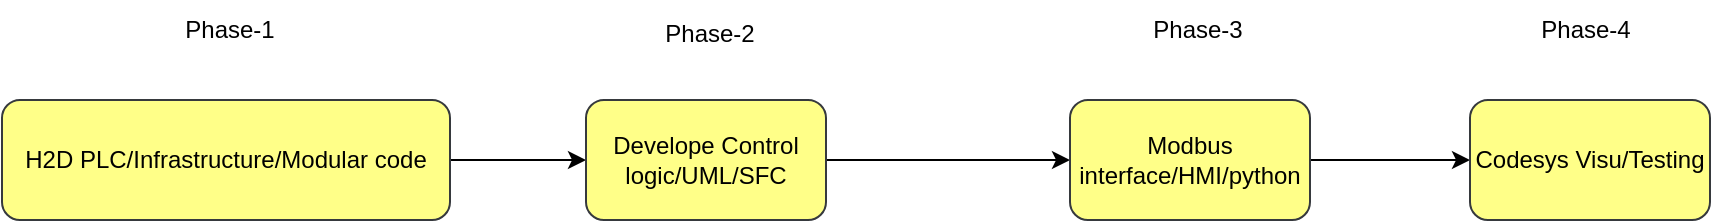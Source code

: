 <mxfile version="21.1.5" type="github" pages="10">
  <diagram id="iQmSwvzKtOvwUnxd-vjW" name="Plan">
    <mxGraphModel dx="1434" dy="756" grid="1" gridSize="2" guides="1" tooltips="1" connect="1" arrows="1" fold="1" page="1" pageScale="1" pageWidth="827" pageHeight="1169" math="0" shadow="0">
      <root>
        <mxCell id="0" />
        <mxCell id="1" parent="0" />
        <mxCell id="GcYLBaGO9OxWB2Lu9EzF-4" value="" style="edgeStyle=orthogonalEdgeStyle;rounded=0;orthogonalLoop=1;jettySize=auto;html=1;" parent="1" source="GcYLBaGO9OxWB2Lu9EzF-1" target="GcYLBaGO9OxWB2Lu9EzF-3" edge="1">
          <mxGeometry relative="1" as="geometry" />
        </mxCell>
        <mxCell id="GcYLBaGO9OxWB2Lu9EzF-1" value="H2D PLC/Infrastructure/Modular code" style="rounded=1;whiteSpace=wrap;html=1;fillColor=#ffff88;strokeColor=#36393d;" parent="1" vertex="1">
          <mxGeometry x="38" y="266" width="224" height="60" as="geometry" />
        </mxCell>
        <mxCell id="GcYLBaGO9OxWB2Lu9EzF-2" value="Phase-1" style="text;html=1;strokeColor=none;fillColor=none;align=center;verticalAlign=middle;whiteSpace=wrap;rounded=0;" parent="1" vertex="1">
          <mxGeometry x="122" y="216" width="60" height="30" as="geometry" />
        </mxCell>
        <mxCell id="GcYLBaGO9OxWB2Lu9EzF-6" value="" style="edgeStyle=orthogonalEdgeStyle;rounded=0;orthogonalLoop=1;jettySize=auto;html=1;" parent="1" source="GcYLBaGO9OxWB2Lu9EzF-3" target="GcYLBaGO9OxWB2Lu9EzF-5" edge="1">
          <mxGeometry relative="1" as="geometry" />
        </mxCell>
        <mxCell id="GcYLBaGO9OxWB2Lu9EzF-3" value="Develope Control logic/UML/SFC" style="whiteSpace=wrap;html=1;fillColor=#ffff88;strokeColor=#36393d;rounded=1;" parent="1" vertex="1">
          <mxGeometry x="330" y="266" width="120" height="60" as="geometry" />
        </mxCell>
        <mxCell id="GcYLBaGO9OxWB2Lu9EzF-11" value="" style="edgeStyle=orthogonalEdgeStyle;rounded=0;orthogonalLoop=1;jettySize=auto;html=1;" parent="1" source="GcYLBaGO9OxWB2Lu9EzF-5" target="GcYLBaGO9OxWB2Lu9EzF-10" edge="1">
          <mxGeometry relative="1" as="geometry" />
        </mxCell>
        <mxCell id="GcYLBaGO9OxWB2Lu9EzF-5" value="Modbus interface/HMI/python" style="whiteSpace=wrap;html=1;fillColor=#ffff88;strokeColor=#36393d;rounded=1;" parent="1" vertex="1">
          <mxGeometry x="572" y="266" width="120" height="60" as="geometry" />
        </mxCell>
        <mxCell id="GcYLBaGO9OxWB2Lu9EzF-7" value="Phase-2" style="text;html=1;strokeColor=none;fillColor=none;align=center;verticalAlign=middle;whiteSpace=wrap;rounded=0;" parent="1" vertex="1">
          <mxGeometry x="362" y="218" width="60" height="30" as="geometry" />
        </mxCell>
        <mxCell id="GcYLBaGO9OxWB2Lu9EzF-8" style="edgeStyle=orthogonalEdgeStyle;rounded=0;orthogonalLoop=1;jettySize=auto;html=1;exitX=0.5;exitY=1;exitDx=0;exitDy=0;" parent="1" source="GcYLBaGO9OxWB2Lu9EzF-7" target="GcYLBaGO9OxWB2Lu9EzF-7" edge="1">
          <mxGeometry relative="1" as="geometry" />
        </mxCell>
        <mxCell id="GcYLBaGO9OxWB2Lu9EzF-9" value="Phase-3" style="text;html=1;strokeColor=none;fillColor=none;align=center;verticalAlign=middle;whiteSpace=wrap;rounded=0;" parent="1" vertex="1">
          <mxGeometry x="606" y="216" width="60" height="30" as="geometry" />
        </mxCell>
        <mxCell id="GcYLBaGO9OxWB2Lu9EzF-10" value="Codesys Visu/Testing" style="whiteSpace=wrap;html=1;fillColor=#ffff88;strokeColor=#36393d;rounded=1;" parent="1" vertex="1">
          <mxGeometry x="772" y="266" width="120" height="60" as="geometry" />
        </mxCell>
        <mxCell id="GcYLBaGO9OxWB2Lu9EzF-12" value="Phase-4" style="text;html=1;strokeColor=none;fillColor=none;align=center;verticalAlign=middle;whiteSpace=wrap;rounded=0;" parent="1" vertex="1">
          <mxGeometry x="800" y="216" width="60" height="30" as="geometry" />
        </mxCell>
      </root>
    </mxGraphModel>
  </diagram>
  <diagram name="Main Block" id="Y6knwFs-T7UCbpDHQ6Iz">
    <mxGraphModel dx="3088" dy="756" grid="1" gridSize="2" guides="1" tooltips="1" connect="1" arrows="1" fold="1" page="1" pageScale="1" pageWidth="827" pageHeight="1169" math="0" shadow="0">
      <root>
        <mxCell id="0" />
        <mxCell id="1" parent="0" />
        <mxCell id="milDW27EMtLCyHozFYjx-6" value="&#xa;&#xa;&#xa;&#xa;&#xa;&#xa;&#xa;&#xa;&#xa;&#xa;&#xa;&#xa;&#xa;&#xa;&#xa;&#xa;&#xa;&#xa;&#xa;&#xa;&#xa;&#xa;&#xa;&#xa;&#xa;&#xa;&#xa;&#xa;&#xa;&#xa;&#xa;&#xa;&#xa;&#xa;&#xa;&#xa;&#xa;&#xa;&#xa;&#xa;&#xa;&#xa;&#xa;&#xa;" style="swimlane;startSize=20;horizontal=1;containerType=tree;fillColor=#eeeeee;strokeColor=#36393d;" parent="1" vertex="1">
          <mxGeometry x="-1440" y="830" width="2406" height="1739" as="geometry" />
        </mxCell>
        <mxCell id="milDW27EMtLCyHozFYjx-7" value="" style="edgeStyle=entityRelationEdgeStyle;startArrow=none;endArrow=none;segment=10;curved=1;sourcePerimeterSpacing=0;targetPerimeterSpacing=0;rounded=0;" parent="milDW27EMtLCyHozFYjx-6" source="milDW27EMtLCyHozFYjx-11" target="milDW27EMtLCyHozFYjx-12" edge="1">
          <mxGeometry relative="1" as="geometry" />
        </mxCell>
        <mxCell id="8YfRmtV6cL_evHmdfVGp-73" style="edgeStyle=entityRelationEdgeStyle;rounded=0;orthogonalLoop=1;jettySize=auto;html=1;startArrow=none;endArrow=none;segment=10;curved=1;sourcePerimeterSpacing=0;targetPerimeterSpacing=0;entryX=0;entryY=0.5;entryDx=0;entryDy=0;" parent="milDW27EMtLCyHozFYjx-6" source="milDW27EMtLCyHozFYjx-11" target="8YfRmtV6cL_evHmdfVGp-74" edge="1">
          <mxGeometry relative="1" as="geometry">
            <mxPoint x="1058" y="268" as="targetPoint" />
          </mxGeometry>
        </mxCell>
        <mxCell id="R2pfpIRXYTukhotHlzGh-32" style="edgeStyle=entityRelationEdgeStyle;rounded=0;orthogonalLoop=1;jettySize=auto;html=1;startArrow=none;endArrow=none;segment=10;curved=1;sourcePerimeterSpacing=0;targetPerimeterSpacing=0;" parent="milDW27EMtLCyHozFYjx-6" source="milDW27EMtLCyHozFYjx-11" target="R2pfpIRXYTukhotHlzGh-8" edge="1">
          <mxGeometry relative="1" as="geometry" />
        </mxCell>
        <mxCell id="milDW27EMtLCyHozFYjx-11" value="H2DController" style="ellipse;whiteSpace=wrap;html=1;align=center;treeFolding=1;treeMoving=1;newEdgeStyle={&quot;edgeStyle&quot;:&quot;entityRelationEdgeStyle&quot;,&quot;startArrow&quot;:&quot;none&quot;,&quot;endArrow&quot;:&quot;none&quot;,&quot;segment&quot;:10,&quot;curved&quot;:1,&quot;sourcePerimeterSpacing&quot;:0,&quot;targetPerimeterSpacing&quot;:0};fillColor=#ffff88;strokeColor=#36393d;" parent="milDW27EMtLCyHozFYjx-6" vertex="1">
          <mxGeometry x="1072" y="448" width="186" height="93" as="geometry" />
        </mxCell>
        <mxCell id="8YfRmtV6cL_evHmdfVGp-34" style="edgeStyle=entityRelationEdgeStyle;rounded=0;orthogonalLoop=1;jettySize=auto;html=1;startArrow=none;endArrow=none;segment=10;curved=1;sourcePerimeterSpacing=0;targetPerimeterSpacing=0;entryX=0;entryY=0.25;entryDx=0;entryDy=0;exitX=1;exitY=0.5;exitDx=0;exitDy=0;" parent="milDW27EMtLCyHozFYjx-6" target="8YfRmtV6cL_evHmdfVGp-27" edge="1">
          <mxGeometry relative="1" as="geometry">
            <mxPoint x="1735" y="532" as="sourcePoint" />
          </mxGeometry>
        </mxCell>
        <mxCell id="8YfRmtV6cL_evHmdfVGp-35" style="edgeStyle=entityRelationEdgeStyle;rounded=0;orthogonalLoop=1;jettySize=auto;html=1;startArrow=none;endArrow=none;segment=10;curved=1;sourcePerimeterSpacing=0;targetPerimeterSpacing=0;entryX=0;entryY=0.5;entryDx=0;entryDy=0;" parent="milDW27EMtLCyHozFYjx-6" target="8YfRmtV6cL_evHmdfVGp-28" edge="1">
          <mxGeometry relative="1" as="geometry">
            <mxPoint x="1735" y="532" as="sourcePoint" />
          </mxGeometry>
        </mxCell>
        <mxCell id="8YfRmtV6cL_evHmdfVGp-36" style="edgeStyle=entityRelationEdgeStyle;rounded=0;orthogonalLoop=1;jettySize=auto;html=1;startArrow=none;endArrow=none;segment=10;curved=1;sourcePerimeterSpacing=0;targetPerimeterSpacing=0;" parent="milDW27EMtLCyHozFYjx-6" target="8YfRmtV6cL_evHmdfVGp-29" edge="1">
          <mxGeometry relative="1" as="geometry">
            <mxPoint x="1735" y="532" as="sourcePoint" />
          </mxGeometry>
        </mxCell>
        <mxCell id="8YfRmtV6cL_evHmdfVGp-38" style="edgeStyle=entityRelationEdgeStyle;rounded=0;orthogonalLoop=1;jettySize=auto;html=1;startArrow=none;endArrow=none;segment=10;curved=1;sourcePerimeterSpacing=0;targetPerimeterSpacing=0;entryX=0;entryY=0.75;entryDx=0;entryDy=0;" parent="milDW27EMtLCyHozFYjx-6" target="8YfRmtV6cL_evHmdfVGp-31" edge="1">
          <mxGeometry relative="1" as="geometry">
            <mxPoint x="1735" y="532" as="sourcePoint" />
          </mxGeometry>
        </mxCell>
        <mxCell id="8YfRmtV6cL_evHmdfVGp-46" style="edgeStyle=entityRelationEdgeStyle;rounded=0;orthogonalLoop=1;jettySize=auto;html=1;startArrow=none;endArrow=none;segment=10;curved=1;sourcePerimeterSpacing=0;targetPerimeterSpacing=0;entryX=0;entryY=0.5;entryDx=0;entryDy=0;" parent="milDW27EMtLCyHozFYjx-6" target="8YfRmtV6cL_evHmdfVGp-45" edge="1">
          <mxGeometry relative="1" as="geometry">
            <mxPoint x="1735" y="532" as="sourcePoint" />
          </mxGeometry>
        </mxCell>
        <mxCell id="milDW27EMtLCyHozFYjx-12" value="ExhaustFeedbackControler" style="whiteSpace=wrap;html=1;rounded=1;arcSize=50;align=center;verticalAlign=middle;strokeWidth=1;autosize=1;spacing=4;treeFolding=1;treeMoving=1;newEdgeStyle={&quot;edgeStyle&quot;:&quot;entityRelationEdgeStyle&quot;,&quot;startArrow&quot;:&quot;none&quot;,&quot;endArrow&quot;:&quot;none&quot;,&quot;segment&quot;:10,&quot;curved&quot;:1,&quot;sourcePerimeterSpacing&quot;:0,&quot;targetPerimeterSpacing&quot;:0};fillColor=#ffff88;strokeColor=#36393d;" parent="milDW27EMtLCyHozFYjx-6" vertex="1" collapsed="1">
          <mxGeometry x="1550" y="494" width="186" height="69" as="geometry" />
        </mxCell>
        <mxCell id="8YfRmtV6cL_evHmdfVGp-4" value="" style="edgeStyle=entityRelationEdgeStyle;startArrow=none;endArrow=none;segment=10;curved=1;sourcePerimeterSpacing=0;targetPerimeterSpacing=0;rounded=0;" parent="milDW27EMtLCyHozFYjx-6" target="8YfRmtV6cL_evHmdfVGp-5" edge="1">
          <mxGeometry relative="1" as="geometry">
            <mxPoint x="1734" y="532" as="sourcePoint" />
          </mxGeometry>
        </mxCell>
        <mxCell id="8YfRmtV6cL_evHmdfVGp-5" value="ExhaustPressure(PT701)" style="whiteSpace=wrap;html=1;rounded=1;arcSize=50;align=center;verticalAlign=middle;strokeWidth=1;autosize=1;spacing=4;treeFolding=1;treeMoving=1;newEdgeStyle={&quot;edgeStyle&quot;:&quot;entityRelationEdgeStyle&quot;,&quot;startArrow&quot;:&quot;none&quot;,&quot;endArrow&quot;:&quot;none&quot;,&quot;segment&quot;:10,&quot;curved&quot;:1,&quot;sourcePerimeterSpacing&quot;:0,&quot;targetPerimeterSpacing&quot;:0};fillColor=#1ba1e2;fontColor=#ffffff;strokeColor=#006EAF;" parent="milDW27EMtLCyHozFYjx-6" vertex="1" collapsed="1">
          <mxGeometry x="1974" y="412" width="180" height="35" as="geometry" />
        </mxCell>
        <mxCell id="8YfRmtV6cL_evHmdfVGp-6" value="" style="edgeStyle=entityRelationEdgeStyle;startArrow=none;endArrow=none;segment=10;curved=1;sourcePerimeterSpacing=0;targetPerimeterSpacing=0;rounded=0;exitX=1;exitY=0.643;exitDx=0;exitDy=0;exitPerimeter=0;" parent="milDW27EMtLCyHozFYjx-6" source="R2pfpIRXYTukhotHlzGh-8" target="8YfRmtV6cL_evHmdfVGp-7" edge="1">
          <mxGeometry relative="1" as="geometry">
            <mxPoint x="1559" y="437" as="sourcePoint" />
          </mxGeometry>
        </mxCell>
        <mxCell id="8YfRmtV6cL_evHmdfVGp-7" value="ThermoCouple(TC702)" style="whiteSpace=wrap;html=1;rounded=1;arcSize=50;align=center;verticalAlign=middle;strokeWidth=1;autosize=1;spacing=4;treeFolding=1;treeMoving=1;newEdgeStyle={&quot;edgeStyle&quot;:&quot;entityRelationEdgeStyle&quot;,&quot;startArrow&quot;:&quot;none&quot;,&quot;endArrow&quot;:&quot;none&quot;,&quot;segment&quot;:10,&quot;curved&quot;:1,&quot;sourcePerimeterSpacing&quot;:0,&quot;targetPerimeterSpacing&quot;:0};fillColor=#1ba1e2;fontColor=#ffffff;strokeColor=#006EAF;" parent="milDW27EMtLCyHozFYjx-6" vertex="1" collapsed="1">
          <mxGeometry x="1648" y="318" width="180" height="32" as="geometry" />
        </mxCell>
        <mxCell id="8YfRmtV6cL_evHmdfVGp-8" value="" style="edgeStyle=entityRelationEdgeStyle;startArrow=none;endArrow=none;segment=10;curved=1;sourcePerimeterSpacing=0;targetPerimeterSpacing=0;rounded=0;" parent="milDW27EMtLCyHozFYjx-6" target="8YfRmtV6cL_evHmdfVGp-9" edge="1">
          <mxGeometry relative="1" as="geometry">
            <mxPoint x="1735" y="532" as="sourcePoint" />
          </mxGeometry>
        </mxCell>
        <mxCell id="8YfRmtV6cL_evHmdfVGp-9" value="HyderogenSensor(GD705)" style="whiteSpace=wrap;html=1;rounded=1;arcSize=50;align=center;verticalAlign=middle;strokeWidth=1;autosize=1;spacing=4;treeFolding=1;treeMoving=1;newEdgeStyle={&quot;edgeStyle&quot;:&quot;entityRelationEdgeStyle&quot;,&quot;startArrow&quot;:&quot;none&quot;,&quot;endArrow&quot;:&quot;none&quot;,&quot;segment&quot;:10,&quot;curved&quot;:1,&quot;sourcePerimeterSpacing&quot;:0,&quot;targetPerimeterSpacing&quot;:0};fillColor=#1ba1e2;fontColor=#ffffff;strokeColor=#006EAF;" parent="milDW27EMtLCyHozFYjx-6" vertex="1" collapsed="1">
          <mxGeometry x="1976" y="459" width="180" height="35" as="geometry" />
        </mxCell>
        <mxCell id="8YfRmtV6cL_evHmdfVGp-12" value="" style="edgeStyle=entityRelationEdgeStyle;startArrow=none;endArrow=none;segment=10;curved=1;sourcePerimeterSpacing=0;targetPerimeterSpacing=0;rounded=0;" parent="milDW27EMtLCyHozFYjx-6" target="8YfRmtV6cL_evHmdfVGp-13" edge="1">
          <mxGeometry relative="1" as="geometry">
            <mxPoint x="1735" y="532" as="sourcePoint" />
          </mxGeometry>
        </mxCell>
        <mxCell id="8YfRmtV6cL_evHmdfVGp-13" value="Alarm1(GD705)" style="whiteSpace=wrap;html=1;rounded=1;arcSize=50;align=center;verticalAlign=middle;strokeWidth=1;autosize=1;spacing=4;treeFolding=1;treeMoving=1;newEdgeStyle={&quot;edgeStyle&quot;:&quot;entityRelationEdgeStyle&quot;,&quot;startArrow&quot;:&quot;none&quot;,&quot;endArrow&quot;:&quot;none&quot;,&quot;segment&quot;:10,&quot;curved&quot;:1,&quot;sourcePerimeterSpacing&quot;:0,&quot;targetPerimeterSpacing&quot;:0};fillColor=#f8cecc;strokeColor=#b85450;" parent="milDW27EMtLCyHozFYjx-6" vertex="1" collapsed="1">
          <mxGeometry x="1978" y="505" width="180" height="35" as="geometry" />
        </mxCell>
        <mxCell id="8YfRmtV6cL_evHmdfVGp-25" value="" style="edgeStyle=entityRelationEdgeStyle;startArrow=none;endArrow=none;segment=10;curved=1;sourcePerimeterSpacing=0;targetPerimeterSpacing=0;rounded=0;" parent="milDW27EMtLCyHozFYjx-6" target="8YfRmtV6cL_evHmdfVGp-26" edge="1">
          <mxGeometry relative="1" as="geometry">
            <mxPoint x="1735" y="532" as="sourcePoint" />
          </mxGeometry>
        </mxCell>
        <mxCell id="8YfRmtV6cL_evHmdfVGp-26" value="Alarm2(GD705)" style="whiteSpace=wrap;html=1;rounded=1;arcSize=50;align=center;verticalAlign=middle;strokeWidth=1;autosize=1;spacing=4;treeFolding=1;treeMoving=1;newEdgeStyle={&quot;edgeStyle&quot;:&quot;entityRelationEdgeStyle&quot;,&quot;startArrow&quot;:&quot;none&quot;,&quot;endArrow&quot;:&quot;none&quot;,&quot;segment&quot;:10,&quot;curved&quot;:1,&quot;sourcePerimeterSpacing&quot;:0,&quot;targetPerimeterSpacing&quot;:0};fillColor=#f8cecc;strokeColor=#b85450;" parent="milDW27EMtLCyHozFYjx-6" vertex="1" collapsed="1">
          <mxGeometry x="1976" y="553" width="180" height="35" as="geometry" />
        </mxCell>
        <mxCell id="8YfRmtV6cL_evHmdfVGp-27" value="Fault(GD705)" style="whiteSpace=wrap;html=1;rounded=1;arcSize=50;align=center;verticalAlign=middle;strokeWidth=1;autosize=1;spacing=4;treeFolding=1;treeMoving=1;newEdgeStyle={&quot;edgeStyle&quot;:&quot;entityRelationEdgeStyle&quot;,&quot;startArrow&quot;:&quot;none&quot;,&quot;endArrow&quot;:&quot;none&quot;,&quot;segment&quot;:10,&quot;curved&quot;:1,&quot;sourcePerimeterSpacing&quot;:0,&quot;targetPerimeterSpacing&quot;:0};fillColor=#f8cecc;strokeColor=#b85450;" parent="milDW27EMtLCyHozFYjx-6" vertex="1" collapsed="1">
          <mxGeometry x="1978" y="597" width="180" height="35" as="geometry" />
        </mxCell>
        <mxCell id="8YfRmtV6cL_evHmdfVGp-28" value="HydrogenSensor(GD706)" style="whiteSpace=wrap;html=1;rounded=1;arcSize=50;align=center;verticalAlign=middle;strokeWidth=1;autosize=1;spacing=4;treeFolding=1;treeMoving=1;newEdgeStyle={&quot;edgeStyle&quot;:&quot;entityRelationEdgeStyle&quot;,&quot;startArrow&quot;:&quot;none&quot;,&quot;endArrow&quot;:&quot;none&quot;,&quot;segment&quot;:10,&quot;curved&quot;:1,&quot;sourcePerimeterSpacing&quot;:0,&quot;targetPerimeterSpacing&quot;:0};fillColor=#1ba1e2;fontColor=#ffffff;strokeColor=#006EAF;" parent="milDW27EMtLCyHozFYjx-6" vertex="1" collapsed="1">
          <mxGeometry x="1982" y="649" width="176" height="32" as="geometry" />
        </mxCell>
        <mxCell id="8YfRmtV6cL_evHmdfVGp-29" value="Alarm1(GD706)" style="whiteSpace=wrap;html=1;rounded=1;arcSize=50;align=center;verticalAlign=middle;strokeWidth=1;autosize=1;spacing=4;treeFolding=1;treeMoving=1;newEdgeStyle={&quot;edgeStyle&quot;:&quot;entityRelationEdgeStyle&quot;,&quot;startArrow&quot;:&quot;none&quot;,&quot;endArrow&quot;:&quot;none&quot;,&quot;segment&quot;:10,&quot;curved&quot;:1,&quot;sourcePerimeterSpacing&quot;:0,&quot;targetPerimeterSpacing&quot;:0};fillColor=#f8cecc;strokeColor=#b85450;" parent="milDW27EMtLCyHozFYjx-6" vertex="1" collapsed="1">
          <mxGeometry x="1980" y="695" width="180" height="35" as="geometry" />
        </mxCell>
        <mxCell id="8YfRmtV6cL_evHmdfVGp-31" value="Alarm2(GD706)." style="whiteSpace=wrap;html=1;rounded=1;arcSize=50;align=center;verticalAlign=middle;strokeWidth=1;autosize=1;spacing=4;treeFolding=1;treeMoving=1;newEdgeStyle={&quot;edgeStyle&quot;:&quot;entityRelationEdgeStyle&quot;,&quot;startArrow&quot;:&quot;none&quot;,&quot;endArrow&quot;:&quot;none&quot;,&quot;segment&quot;:10,&quot;curved&quot;:1,&quot;sourcePerimeterSpacing&quot;:0,&quot;targetPerimeterSpacing&quot;:0};fillColor=#f8cecc;strokeColor=#b85450;" parent="milDW27EMtLCyHozFYjx-6" vertex="1" collapsed="1">
          <mxGeometry x="1982" y="743" width="180" height="35" as="geometry" />
        </mxCell>
        <mxCell id="8YfRmtV6cL_evHmdfVGp-39" style="edgeStyle=entityRelationEdgeStyle;rounded=0;orthogonalLoop=1;jettySize=auto;html=1;startArrow=none;endArrow=none;segment=10;curved=1;sourcePerimeterSpacing=0;targetPerimeterSpacing=0;exitX=0.5;exitY=1;exitDx=0;exitDy=0;entryX=0.368;entryY=1.094;entryDx=0;entryDy=0;entryPerimeter=0;" parent="milDW27EMtLCyHozFYjx-6" source="8YfRmtV6cL_evHmdfVGp-27" target="8YfRmtV6cL_evHmdfVGp-27" edge="1">
          <mxGeometry relative="1" as="geometry" />
        </mxCell>
        <mxCell id="8YfRmtV6cL_evHmdfVGp-45" value="Fault(GD706)." style="whiteSpace=wrap;html=1;rounded=1;arcSize=50;align=center;verticalAlign=middle;strokeWidth=1;autosize=1;spacing=4;treeFolding=1;treeMoving=1;newEdgeStyle={&quot;edgeStyle&quot;:&quot;entityRelationEdgeStyle&quot;,&quot;startArrow&quot;:&quot;none&quot;,&quot;endArrow&quot;:&quot;none&quot;,&quot;segment&quot;:10,&quot;curved&quot;:1,&quot;sourcePerimeterSpacing&quot;:0,&quot;targetPerimeterSpacing&quot;:0};fillColor=#f8cecc;strokeColor=#b85450;" parent="milDW27EMtLCyHozFYjx-6" vertex="1" collapsed="1">
          <mxGeometry x="1982" y="789" width="180" height="35" as="geometry" />
        </mxCell>
        <mxCell id="8YfRmtV6cL_evHmdfVGp-56" style="edgeStyle=entityRelationEdgeStyle;rounded=0;orthogonalLoop=1;jettySize=auto;html=1;startArrow=none;endArrow=none;segment=10;curved=1;sourcePerimeterSpacing=0;targetPerimeterSpacing=0;exitX=0.5;exitY=0;exitDx=0;exitDy=0;" parent="milDW27EMtLCyHozFYjx-6" source="8YfRmtV6cL_evHmdfVGp-55" target="milDW27EMtLCyHozFYjx-11" edge="1">
          <mxGeometry relative="1" as="geometry" />
        </mxCell>
        <mxCell id="8YfRmtV6cL_evHmdfVGp-55" value="DilutionSubSystemController" style="whiteSpace=wrap;html=1;rounded=1;arcSize=50;align=center;verticalAlign=middle;strokeWidth=1;autosize=1;spacing=4;treeFolding=1;treeMoving=1;newEdgeStyle={&quot;edgeStyle&quot;:&quot;entityRelationEdgeStyle&quot;,&quot;startArrow&quot;:&quot;none&quot;,&quot;endArrow&quot;:&quot;none&quot;,&quot;segment&quot;:10,&quot;curved&quot;:1,&quot;sourcePerimeterSpacing&quot;:0,&quot;targetPerimeterSpacing&quot;:0};fillColor=#ffff88;strokeColor=#36393d;" parent="milDW27EMtLCyHozFYjx-6" vertex="1" collapsed="1">
          <mxGeometry x="1472" y="732" width="204" height="76" as="geometry" />
        </mxCell>
        <mxCell id="8YfRmtV6cL_evHmdfVGp-66" style="edgeStyle=entityRelationEdgeStyle;rounded=0;orthogonalLoop=1;jettySize=auto;html=1;startArrow=none;endArrow=none;segment=10;curved=1;sourcePerimeterSpacing=0;targetPerimeterSpacing=0;exitX=1;exitY=0.5;exitDx=0;exitDy=0;" parent="milDW27EMtLCyHozFYjx-6" source="8YfRmtV6cL_evHmdfVGp-60" target="8YfRmtV6cL_evHmdfVGp-55" edge="1">
          <mxGeometry relative="1" as="geometry">
            <mxPoint x="1276" y="750" as="targetPoint" />
            <mxPoint x="1574" y="926.5" as="sourcePoint" />
          </mxGeometry>
        </mxCell>
        <mxCell id="8YfRmtV6cL_evHmdfVGp-60" value="ProcessInletTS(TS101)." style="whiteSpace=wrap;html=1;rounded=1;arcSize=50;align=center;verticalAlign=middle;strokeWidth=1;autosize=1;spacing=4;treeFolding=1;treeMoving=1;newEdgeStyle={&quot;edgeStyle&quot;:&quot;entityRelationEdgeStyle&quot;,&quot;startArrow&quot;:&quot;none&quot;,&quot;endArrow&quot;:&quot;none&quot;,&quot;segment&quot;:10,&quot;curved&quot;:1,&quot;sourcePerimeterSpacing&quot;:0,&quot;targetPerimeterSpacing&quot;:0};fillColor=#1ba1e2;fontColor=#ffffff;strokeColor=#006EAF;" parent="milDW27EMtLCyHozFYjx-6" vertex="1" collapsed="1">
          <mxGeometry x="1190" y="674" width="180" height="35" as="geometry" />
        </mxCell>
        <mxCell id="8YfRmtV6cL_evHmdfVGp-67" style="edgeStyle=entityRelationEdgeStyle;rounded=0;orthogonalLoop=1;jettySize=auto;html=1;startArrow=none;endArrow=none;segment=10;curved=1;sourcePerimeterSpacing=0;targetPerimeterSpacing=0;entryX=0;entryY=0.5;entryDx=0;entryDy=0;" parent="milDW27EMtLCyHozFYjx-6" source="8YfRmtV6cL_evHmdfVGp-61" target="8YfRmtV6cL_evHmdfVGp-55" edge="1">
          <mxGeometry relative="1" as="geometry" />
        </mxCell>
        <mxCell id="8YfRmtV6cL_evHmdfVGp-61" value="DilutionTS(TS102)" style="whiteSpace=wrap;html=1;rounded=1;arcSize=50;align=center;verticalAlign=middle;strokeWidth=1;autosize=1;spacing=4;treeFolding=1;treeMoving=1;newEdgeStyle={&quot;edgeStyle&quot;:&quot;entityRelationEdgeStyle&quot;,&quot;startArrow&quot;:&quot;none&quot;,&quot;endArrow&quot;:&quot;none&quot;,&quot;segment&quot;:10,&quot;curved&quot;:1,&quot;sourcePerimeterSpacing&quot;:0,&quot;targetPerimeterSpacing&quot;:0};fillColor=#1ba1e2;fontColor=#ffffff;strokeColor=#006EAF;" parent="milDW27EMtLCyHozFYjx-6" vertex="1" collapsed="1">
          <mxGeometry x="1190" y="724" width="180" height="35" as="geometry" />
        </mxCell>
        <mxCell id="8YfRmtV6cL_evHmdfVGp-68" style="edgeStyle=entityRelationEdgeStyle;rounded=0;orthogonalLoop=1;jettySize=auto;html=1;startArrow=none;endArrow=none;segment=10;curved=1;sourcePerimeterSpacing=0;targetPerimeterSpacing=0;" parent="milDW27EMtLCyHozFYjx-6" source="8YfRmtV6cL_evHmdfVGp-59" target="8YfRmtV6cL_evHmdfVGp-55" edge="1">
          <mxGeometry relative="1" as="geometry" />
        </mxCell>
        <mxCell id="8YfRmtV6cL_evHmdfVGp-59" value="StaticSensor(VE108)" style="whiteSpace=wrap;html=1;rounded=1;arcSize=50;align=center;verticalAlign=middle;strokeWidth=1;autosize=1;spacing=4;treeFolding=1;treeMoving=1;newEdgeStyle={&quot;edgeStyle&quot;:&quot;entityRelationEdgeStyle&quot;,&quot;startArrow&quot;:&quot;none&quot;,&quot;endArrow&quot;:&quot;none&quot;,&quot;segment&quot;:10,&quot;curved&quot;:1,&quot;sourcePerimeterSpacing&quot;:0,&quot;targetPerimeterSpacing&quot;:0};fillColor=#cdeb8b;strokeColor=#36393d;" parent="milDW27EMtLCyHozFYjx-6" vertex="1" collapsed="1">
          <mxGeometry x="1194" y="776" width="180" height="35" as="geometry" />
        </mxCell>
        <mxCell id="8YfRmtV6cL_evHmdfVGp-69" style="edgeStyle=entityRelationEdgeStyle;rounded=0;orthogonalLoop=1;jettySize=auto;html=1;startArrow=none;endArrow=none;segment=10;curved=1;sourcePerimeterSpacing=0;targetPerimeterSpacing=0;entryX=0;entryY=0.5;entryDx=0;entryDy=0;" parent="milDW27EMtLCyHozFYjx-6" source="8YfRmtV6cL_evHmdfVGp-63" target="8YfRmtV6cL_evHmdfVGp-55" edge="1">
          <mxGeometry relative="1" as="geometry" />
        </mxCell>
        <mxCell id="8YfRmtV6cL_evHmdfVGp-63" value="DilutionPS(PS102)" style="whiteSpace=wrap;html=1;rounded=1;arcSize=50;align=center;verticalAlign=middle;strokeWidth=1;autosize=1;spacing=4;treeFolding=1;treeMoving=1;newEdgeStyle={&quot;edgeStyle&quot;:&quot;entityRelationEdgeStyle&quot;,&quot;startArrow&quot;:&quot;none&quot;,&quot;endArrow&quot;:&quot;none&quot;,&quot;segment&quot;:10,&quot;curved&quot;:1,&quot;sourcePerimeterSpacing&quot;:0,&quot;targetPerimeterSpacing&quot;:0};fillColor=#cdeb8b;strokeColor=#36393d;" parent="milDW27EMtLCyHozFYjx-6" vertex="1" collapsed="1">
          <mxGeometry x="1194" y="828" width="180" height="35" as="geometry" />
        </mxCell>
        <mxCell id="8YfRmtV6cL_evHmdfVGp-70" style="edgeStyle=entityRelationEdgeStyle;rounded=0;orthogonalLoop=1;jettySize=auto;html=1;startArrow=none;endArrow=none;segment=10;curved=1;sourcePerimeterSpacing=0;targetPerimeterSpacing=0;" parent="milDW27EMtLCyHozFYjx-6" source="8YfRmtV6cL_evHmdfVGp-65" target="8YfRmtV6cL_evHmdfVGp-55" edge="1">
          <mxGeometry relative="1" as="geometry" />
        </mxCell>
        <mxCell id="8YfRmtV6cL_evHmdfVGp-65" value="HydrogenMassFlow" style="whiteSpace=wrap;html=1;rounded=1;arcSize=50;align=center;verticalAlign=middle;strokeWidth=1;autosize=1;spacing=4;treeFolding=1;treeMoving=1;newEdgeStyle={&quot;edgeStyle&quot;:&quot;entityRelationEdgeStyle&quot;,&quot;startArrow&quot;:&quot;none&quot;,&quot;endArrow&quot;:&quot;none&quot;,&quot;segment&quot;:10,&quot;curved&quot;:1,&quot;sourcePerimeterSpacing&quot;:0,&quot;targetPerimeterSpacing&quot;:0};fillColor=#1ba1e2;fontColor=#ffffff;strokeColor=#006EAF;" parent="milDW27EMtLCyHozFYjx-6" vertex="1" collapsed="1">
          <mxGeometry x="1194" y="880" width="180" height="35" as="geometry" />
        </mxCell>
        <mxCell id="8YfRmtV6cL_evHmdfVGp-77" style="edgeStyle=entityRelationEdgeStyle;rounded=0;orthogonalLoop=1;jettySize=auto;html=1;startArrow=none;endArrow=none;segment=10;curved=1;sourcePerimeterSpacing=0;targetPerimeterSpacing=0;entryX=0;entryY=0.5;entryDx=0;entryDy=0;" parent="milDW27EMtLCyHozFYjx-6" source="8YfRmtV6cL_evHmdfVGp-74" target="8YfRmtV6cL_evHmdfVGp-80" edge="1">
          <mxGeometry relative="1" as="geometry">
            <mxPoint x="1723" y="62" as="targetPoint" />
          </mxGeometry>
        </mxCell>
        <mxCell id="8YfRmtV6cL_evHmdfVGp-74" value="H2DExpBypassvalve(711)" style="whiteSpace=wrap;html=1;rounded=1;arcSize=50;align=center;verticalAlign=middle;strokeWidth=1;autosize=1;spacing=4;treeFolding=1;treeMoving=1;newEdgeStyle={&quot;edgeStyle&quot;:&quot;entityRelationEdgeStyle&quot;,&quot;startArrow&quot;:&quot;none&quot;,&quot;endArrow&quot;:&quot;none&quot;,&quot;segment&quot;:10,&quot;curved&quot;:1,&quot;sourcePerimeterSpacing&quot;:0,&quot;targetPerimeterSpacing&quot;:0};fillColor=#60a917;fontColor=#ffffff;strokeColor=#2D7600;" parent="milDW27EMtLCyHozFYjx-6" vertex="1" collapsed="1">
          <mxGeometry x="1439" y="64" width="204" height="76" as="geometry" />
        </mxCell>
        <mxCell id="8YfRmtV6cL_evHmdfVGp-76" style="edgeStyle=entityRelationEdgeStyle;rounded=0;orthogonalLoop=1;jettySize=auto;html=1;startArrow=none;endArrow=none;segment=10;curved=1;sourcePerimeterSpacing=0;targetPerimeterSpacing=0;entryX=1;entryY=0.5;entryDx=0;entryDy=0;" parent="milDW27EMtLCyHozFYjx-6" source="8YfRmtV6cL_evHmdfVGp-75" target="milDW27EMtLCyHozFYjx-11" edge="1">
          <mxGeometry relative="1" as="geometry" />
        </mxCell>
        <mxCell id="8YfRmtV6cL_evHmdfVGp-84" style="edgeStyle=entityRelationEdgeStyle;rounded=0;orthogonalLoop=1;jettySize=auto;html=1;startArrow=none;endArrow=none;segment=10;curved=1;sourcePerimeterSpacing=0;targetPerimeterSpacing=0;entryX=0;entryY=0.5;entryDx=0;entryDy=0;" parent="milDW27EMtLCyHozFYjx-6" source="8YfRmtV6cL_evHmdfVGp-75" target="8YfRmtV6cL_evHmdfVGp-83" edge="1">
          <mxGeometry relative="1" as="geometry" />
        </mxCell>
        <mxCell id="8YfRmtV6cL_evHmdfVGp-75" value="H2DSourceBypassValve(FV710)" style="whiteSpace=wrap;html=1;rounded=1;arcSize=50;align=center;verticalAlign=middle;strokeWidth=1;autosize=1;spacing=4;treeFolding=1;treeMoving=1;newEdgeStyle={&quot;edgeStyle&quot;:&quot;entityRelationEdgeStyle&quot;,&quot;startArrow&quot;:&quot;none&quot;,&quot;endArrow&quot;:&quot;none&quot;,&quot;segment&quot;:10,&quot;curved&quot;:1,&quot;sourcePerimeterSpacing&quot;:0,&quot;targetPerimeterSpacing&quot;:0};fillColor=#60a917;fontColor=#ffffff;strokeColor=#2D7600;" parent="milDW27EMtLCyHozFYjx-6" vertex="1" collapsed="1">
          <mxGeometry x="1434" y="178" width="204" height="76" as="geometry" />
        </mxCell>
        <mxCell id="8YfRmtV6cL_evHmdfVGp-78" style="edgeStyle=entityRelationEdgeStyle;rounded=0;orthogonalLoop=1;jettySize=auto;html=1;startArrow=none;endArrow=none;segment=10;curved=1;sourcePerimeterSpacing=0;targetPerimeterSpacing=0;entryX=0;entryY=0.5;entryDx=0;entryDy=0;" parent="milDW27EMtLCyHozFYjx-6" source="8YfRmtV6cL_evHmdfVGp-74" target="8YfRmtV6cL_evHmdfVGp-79" edge="1">
          <mxGeometry relative="1" as="geometry">
            <mxPoint x="1095" y="758" as="targetPoint" />
            <mxPoint x="1007" y="968" as="sourcePoint" />
          </mxGeometry>
        </mxCell>
        <mxCell id="8YfRmtV6cL_evHmdfVGp-79" value="H2DExpBypassvalveClose" style="whiteSpace=wrap;html=1;rounded=1;arcSize=50;align=center;verticalAlign=middle;strokeWidth=1;autosize=1;spacing=4;treeFolding=1;treeMoving=1;newEdgeStyle={&quot;edgeStyle&quot;:&quot;entityRelationEdgeStyle&quot;,&quot;startArrow&quot;:&quot;none&quot;,&quot;endArrow&quot;:&quot;none&quot;,&quot;segment&quot;:10,&quot;curved&quot;:1,&quot;sourcePerimeterSpacing&quot;:0,&quot;targetPerimeterSpacing&quot;:0};fillColor=#cdeb8b;strokeColor=#36393d;" parent="milDW27EMtLCyHozFYjx-6" vertex="1" collapsed="1">
          <mxGeometry x="1685" y="96" width="184" height="32" as="geometry" />
        </mxCell>
        <mxCell id="8YfRmtV6cL_evHmdfVGp-80" value="H2DExpBypassValveOpen" style="whiteSpace=wrap;html=1;rounded=1;arcSize=50;align=center;verticalAlign=middle;strokeWidth=1;autosize=1;spacing=4;treeFolding=1;treeMoving=1;newEdgeStyle={&quot;edgeStyle&quot;:&quot;entityRelationEdgeStyle&quot;,&quot;startArrow&quot;:&quot;none&quot;,&quot;endArrow&quot;:&quot;none&quot;,&quot;segment&quot;:10,&quot;curved&quot;:1,&quot;sourcePerimeterSpacing&quot;:0,&quot;targetPerimeterSpacing&quot;:0};fillColor=#cdeb8b;strokeColor=#36393d;" parent="milDW27EMtLCyHozFYjx-6" vertex="1" collapsed="1">
          <mxGeometry x="1683" y="50" width="184" height="32" as="geometry" />
        </mxCell>
        <mxCell id="8YfRmtV6cL_evHmdfVGp-81" value="" style="edgeStyle=entityRelationEdgeStyle;rounded=0;orthogonalLoop=1;jettySize=auto;html=1;startArrow=none;endArrow=none;segment=10;curved=1;sourcePerimeterSpacing=0;targetPerimeterSpacing=0;" parent="milDW27EMtLCyHozFYjx-6" source="8YfRmtV6cL_evHmdfVGp-75" target="8YfRmtV6cL_evHmdfVGp-82" edge="1">
          <mxGeometry relative="1" as="geometry" />
        </mxCell>
        <mxCell id="8YfRmtV6cL_evHmdfVGp-82" value="H2DSourceBypassValveOpen" style="whiteSpace=wrap;html=1;rounded=1;arcSize=50;align=center;verticalAlign=middle;strokeWidth=1;autosize=1;spacing=4;treeFolding=1;treeMoving=1;newEdgeStyle={&quot;edgeStyle&quot;:&quot;entityRelationEdgeStyle&quot;,&quot;startArrow&quot;:&quot;none&quot;,&quot;endArrow&quot;:&quot;none&quot;,&quot;segment&quot;:10,&quot;curved&quot;:1,&quot;sourcePerimeterSpacing&quot;:0,&quot;targetPerimeterSpacing&quot;:0};fillColor=#cdeb8b;strokeColor=#36393d;" parent="milDW27EMtLCyHozFYjx-6" vertex="1" collapsed="1">
          <mxGeometry x="1674" y="156" width="200" height="32" as="geometry" />
        </mxCell>
        <mxCell id="8YfRmtV6cL_evHmdfVGp-83" value="H2DSourceBypassValveClose" style="whiteSpace=wrap;html=1;rounded=1;arcSize=50;align=center;verticalAlign=middle;strokeWidth=1;autosize=1;spacing=4;treeFolding=1;treeMoving=1;newEdgeStyle={&quot;edgeStyle&quot;:&quot;entityRelationEdgeStyle&quot;,&quot;startArrow&quot;:&quot;none&quot;,&quot;endArrow&quot;:&quot;none&quot;,&quot;segment&quot;:10,&quot;curved&quot;:1,&quot;sourcePerimeterSpacing&quot;:0,&quot;targetPerimeterSpacing&quot;:0};fillColor=#cdeb8b;strokeColor=#36393d;" parent="milDW27EMtLCyHozFYjx-6" vertex="1" collapsed="1">
          <mxGeometry x="1673" y="202" width="202" height="32" as="geometry" />
        </mxCell>
        <mxCell id="8YfRmtV6cL_evHmdfVGp-89" style="edgeStyle=entityRelationEdgeStyle;rounded=0;orthogonalLoop=1;jettySize=auto;html=1;startArrow=none;endArrow=none;segment=10;curved=1;sourcePerimeterSpacing=0;targetPerimeterSpacing=0;" parent="milDW27EMtLCyHozFYjx-6" source="8YfRmtV6cL_evHmdfVGp-88" target="milDW27EMtLCyHozFYjx-11" edge="1">
          <mxGeometry relative="1" as="geometry" />
        </mxCell>
        <mxCell id="8YfRmtV6cL_evHmdfVGp-88" value="H2DExtractController" style="whiteSpace=wrap;html=1;rounded=1;arcSize=50;align=center;verticalAlign=middle;strokeWidth=1;autosize=1;spacing=4;treeFolding=1;treeMoving=1;newEdgeStyle={&quot;edgeStyle&quot;:&quot;entityRelationEdgeStyle&quot;,&quot;startArrow&quot;:&quot;none&quot;,&quot;endArrow&quot;:&quot;none&quot;,&quot;segment&quot;:10,&quot;curved&quot;:1,&quot;sourcePerimeterSpacing&quot;:0,&quot;targetPerimeterSpacing&quot;:0};fillColor=#ffff88;strokeColor=#36393d;" parent="milDW27EMtLCyHozFYjx-6" vertex="1" collapsed="1">
          <mxGeometry x="723" y="318" width="154" height="57" as="geometry" />
        </mxCell>
        <mxCell id="8YfRmtV6cL_evHmdfVGp-101" style="edgeStyle=entityRelationEdgeStyle;rounded=0;orthogonalLoop=1;jettySize=auto;html=1;startArrow=none;endArrow=none;segment=10;curved=1;sourcePerimeterSpacing=0;targetPerimeterSpacing=0;entryX=0;entryY=0.5;entryDx=0;entryDy=0;" parent="milDW27EMtLCyHozFYjx-6" source="8YfRmtV6cL_evHmdfVGp-90" target="8YfRmtV6cL_evHmdfVGp-88" edge="1">
          <mxGeometry relative="1" as="geometry">
            <mxPoint x="700" y="304" as="targetPoint" />
          </mxGeometry>
        </mxCell>
        <mxCell id="8YfRmtV6cL_evHmdfVGp-90" value="CabinertExtractPressur(PT301)" style="whiteSpace=wrap;html=1;rounded=1;arcSize=50;align=center;verticalAlign=middle;strokeWidth=1;autosize=1;spacing=4;treeFolding=1;treeMoving=1;newEdgeStyle={&quot;edgeStyle&quot;:&quot;entityRelationEdgeStyle&quot;,&quot;startArrow&quot;:&quot;none&quot;,&quot;endArrow&quot;:&quot;none&quot;,&quot;segment&quot;:10,&quot;curved&quot;:1,&quot;sourcePerimeterSpacing&quot;:0,&quot;targetPerimeterSpacing&quot;:0};fillColor=#1ba1e2;strokeColor=#006EAF;fontColor=#ffffff;" parent="milDW27EMtLCyHozFYjx-6" vertex="1" collapsed="1">
          <mxGeometry x="404" y="176" width="180" height="35" as="geometry" />
        </mxCell>
        <mxCell id="8YfRmtV6cL_evHmdfVGp-91" value="CabinetExtarctPressue(PT302)" style="whiteSpace=wrap;html=1;rounded=1;arcSize=50;align=center;verticalAlign=middle;strokeWidth=1;autosize=1;spacing=4;treeFolding=1;treeMoving=1;newEdgeStyle={&quot;edgeStyle&quot;:&quot;entityRelationEdgeStyle&quot;,&quot;startArrow&quot;:&quot;none&quot;,&quot;endArrow&quot;:&quot;none&quot;,&quot;segment&quot;:10,&quot;curved&quot;:1,&quot;sourcePerimeterSpacing&quot;:0,&quot;targetPerimeterSpacing&quot;:0};fillColor=#1ba1e2;fontColor=#ffffff;strokeColor=#006EAF;" parent="milDW27EMtLCyHozFYjx-6" vertex="1" collapsed="1">
          <mxGeometry x="1650" y="358" width="180" height="35" as="geometry" />
        </mxCell>
        <mxCell id="8YfRmtV6cL_evHmdfVGp-103" style="edgeStyle=entityRelationEdgeStyle;rounded=0;orthogonalLoop=1;jettySize=auto;html=1;startArrow=none;endArrow=none;segment=10;curved=1;sourcePerimeterSpacing=0;targetPerimeterSpacing=0;entryX=0;entryY=0.5;entryDx=0;entryDy=0;" parent="milDW27EMtLCyHozFYjx-6" source="8YfRmtV6cL_evHmdfVGp-92" target="8YfRmtV6cL_evHmdfVGp-88" edge="1">
          <mxGeometry relative="1" as="geometry">
            <mxPoint x="696" y="340" as="targetPoint" />
          </mxGeometry>
        </mxCell>
        <mxCell id="8YfRmtV6cL_evHmdfVGp-92" value="DI(301)" style="whiteSpace=wrap;html=1;rounded=1;arcSize=50;align=center;verticalAlign=middle;strokeWidth=1;autosize=1;spacing=4;treeFolding=1;treeMoving=1;newEdgeStyle={&quot;edgeStyle&quot;:&quot;entityRelationEdgeStyle&quot;,&quot;startArrow&quot;:&quot;none&quot;,&quot;endArrow&quot;:&quot;none&quot;,&quot;segment&quot;:10,&quot;curved&quot;:1,&quot;sourcePerimeterSpacing&quot;:0,&quot;targetPerimeterSpacing&quot;:0};fillColor=#cdeb8b;strokeColor=#36393d;" parent="milDW27EMtLCyHozFYjx-6" vertex="1" collapsed="1">
          <mxGeometry x="407" y="222" width="180" height="35" as="geometry" />
        </mxCell>
        <mxCell id="8YfRmtV6cL_evHmdfVGp-104" style="edgeStyle=entityRelationEdgeStyle;rounded=0;orthogonalLoop=1;jettySize=auto;html=1;startArrow=none;endArrow=none;segment=10;curved=1;sourcePerimeterSpacing=0;targetPerimeterSpacing=0;entryX=0;entryY=0.5;entryDx=0;entryDy=0;" parent="milDW27EMtLCyHozFYjx-6" source="8YfRmtV6cL_evHmdfVGp-93" target="8YfRmtV6cL_evHmdfVGp-88" edge="1">
          <mxGeometry relative="1" as="geometry">
            <mxPoint x="681" y="342" as="targetPoint" />
          </mxGeometry>
        </mxCell>
        <mxCell id="8YfRmtV6cL_evHmdfVGp-93" value="DI(302)" style="whiteSpace=wrap;html=1;rounded=1;arcSize=50;align=center;verticalAlign=middle;strokeWidth=1;autosize=1;spacing=4;treeFolding=1;treeMoving=1;newEdgeStyle={&quot;edgeStyle&quot;:&quot;entityRelationEdgeStyle&quot;,&quot;startArrow&quot;:&quot;none&quot;,&quot;endArrow&quot;:&quot;none&quot;,&quot;segment&quot;:10,&quot;curved&quot;:1,&quot;sourcePerimeterSpacing&quot;:0,&quot;targetPerimeterSpacing&quot;:0};fillColor=#cdeb8b;strokeColor=#36393d;" parent="milDW27EMtLCyHozFYjx-6" vertex="1" collapsed="1">
          <mxGeometry x="407" y="268" width="180" height="35" as="geometry" />
        </mxCell>
        <mxCell id="8YfRmtV6cL_evHmdfVGp-105" style="edgeStyle=entityRelationEdgeStyle;rounded=0;orthogonalLoop=1;jettySize=auto;html=1;startArrow=none;endArrow=none;segment=10;curved=1;sourcePerimeterSpacing=0;targetPerimeterSpacing=0;" parent="milDW27EMtLCyHozFYjx-6" source="8YfRmtV6cL_evHmdfVGp-94" edge="1">
          <mxGeometry relative="1" as="geometry">
            <mxPoint x="724" y="347" as="targetPoint" />
          </mxGeometry>
        </mxCell>
        <mxCell id="8YfRmtV6cL_evHmdfVGp-94" value="HydrogenSensor(GD306)" style="whiteSpace=wrap;html=1;rounded=1;arcSize=50;align=center;verticalAlign=middle;strokeWidth=1;autosize=1;spacing=4;treeFolding=1;treeMoving=1;newEdgeStyle={&quot;edgeStyle&quot;:&quot;entityRelationEdgeStyle&quot;,&quot;startArrow&quot;:&quot;none&quot;,&quot;endArrow&quot;:&quot;none&quot;,&quot;segment&quot;:10,&quot;curved&quot;:1,&quot;sourcePerimeterSpacing&quot;:0,&quot;targetPerimeterSpacing&quot;:0};fillColor=#1ba1e2;fontColor=#ffffff;strokeColor=#006EAF;" parent="milDW27EMtLCyHozFYjx-6" vertex="1" collapsed="1">
          <mxGeometry x="410" y="318" width="176" height="32" as="geometry" />
        </mxCell>
        <mxCell id="8YfRmtV6cL_evHmdfVGp-106" style="edgeStyle=entityRelationEdgeStyle;rounded=0;orthogonalLoop=1;jettySize=auto;html=1;startArrow=none;endArrow=none;segment=10;curved=1;sourcePerimeterSpacing=0;targetPerimeterSpacing=0;entryX=0;entryY=0.5;entryDx=0;entryDy=0;" parent="milDW27EMtLCyHozFYjx-6" source="8YfRmtV6cL_evHmdfVGp-95" target="8YfRmtV6cL_evHmdfVGp-88" edge="1">
          <mxGeometry relative="1" as="geometry">
            <mxPoint x="696" y="360" as="targetPoint" />
          </mxGeometry>
        </mxCell>
        <mxCell id="8YfRmtV6cL_evHmdfVGp-95" value="Alarm1(GD306)" style="whiteSpace=wrap;html=1;rounded=1;arcSize=50;align=center;verticalAlign=middle;strokeWidth=1;autosize=1;spacing=4;treeFolding=1;treeMoving=1;newEdgeStyle={&quot;edgeStyle&quot;:&quot;entityRelationEdgeStyle&quot;,&quot;startArrow&quot;:&quot;none&quot;,&quot;endArrow&quot;:&quot;none&quot;,&quot;segment&quot;:10,&quot;curved&quot;:1,&quot;sourcePerimeterSpacing&quot;:0,&quot;targetPerimeterSpacing&quot;:0};fillColor=#cdeb8b;strokeColor=#36393d;" parent="milDW27EMtLCyHozFYjx-6" vertex="1" collapsed="1">
          <mxGeometry x="409" y="362" width="180" height="35" as="geometry" />
        </mxCell>
        <mxCell id="8YfRmtV6cL_evHmdfVGp-107" style="edgeStyle=entityRelationEdgeStyle;rounded=0;orthogonalLoop=1;jettySize=auto;html=1;startArrow=none;endArrow=none;segment=10;curved=1;sourcePerimeterSpacing=0;targetPerimeterSpacing=0;entryX=0;entryY=0.5;entryDx=0;entryDy=0;" parent="milDW27EMtLCyHozFYjx-6" source="8YfRmtV6cL_evHmdfVGp-96" target="8YfRmtV6cL_evHmdfVGp-88" edge="1">
          <mxGeometry relative="1" as="geometry">
            <mxPoint x="702" y="388" as="targetPoint" />
          </mxGeometry>
        </mxCell>
        <mxCell id="8YfRmtV6cL_evHmdfVGp-96" value="Alarm2(GD306)" style="whiteSpace=wrap;html=1;rounded=1;arcSize=50;align=center;verticalAlign=middle;strokeWidth=1;autosize=1;spacing=4;treeFolding=1;treeMoving=1;newEdgeStyle={&quot;edgeStyle&quot;:&quot;entityRelationEdgeStyle&quot;,&quot;startArrow&quot;:&quot;none&quot;,&quot;endArrow&quot;:&quot;none&quot;,&quot;segment&quot;:10,&quot;curved&quot;:1,&quot;sourcePerimeterSpacing&quot;:0,&quot;targetPerimeterSpacing&quot;:0};fillColor=#cdeb8b;strokeColor=#36393d;" parent="milDW27EMtLCyHozFYjx-6" vertex="1" collapsed="1">
          <mxGeometry x="408" y="410.5" width="180" height="35" as="geometry" />
        </mxCell>
        <mxCell id="8YfRmtV6cL_evHmdfVGp-108" style="edgeStyle=entityRelationEdgeStyle;rounded=0;orthogonalLoop=1;jettySize=auto;html=1;startArrow=none;endArrow=none;segment=10;curved=1;sourcePerimeterSpacing=0;targetPerimeterSpacing=0;" parent="milDW27EMtLCyHozFYjx-6" source="8YfRmtV6cL_evHmdfVGp-97" edge="1">
          <mxGeometry relative="1" as="geometry">
            <mxPoint x="722" y="348" as="targetPoint" />
          </mxGeometry>
        </mxCell>
        <mxCell id="8YfRmtV6cL_evHmdfVGp-97" value="Fault(GD306)." style="whiteSpace=wrap;html=1;rounded=1;arcSize=50;align=center;verticalAlign=middle;strokeWidth=1;autosize=1;spacing=4;treeFolding=1;treeMoving=1;newEdgeStyle={&quot;edgeStyle&quot;:&quot;entityRelationEdgeStyle&quot;,&quot;startArrow&quot;:&quot;none&quot;,&quot;endArrow&quot;:&quot;none&quot;,&quot;segment&quot;:10,&quot;curved&quot;:1,&quot;sourcePerimeterSpacing&quot;:0,&quot;targetPerimeterSpacing&quot;:0};fillColor=#cdeb8b;strokeColor=#36393d;" parent="milDW27EMtLCyHozFYjx-6" vertex="1" collapsed="1">
          <mxGeometry x="406" y="460" width="180" height="35" as="geometry" />
        </mxCell>
        <mxCell id="8YfRmtV6cL_evHmdfVGp-98" style="edgeStyle=entityRelationEdgeStyle;rounded=0;orthogonalLoop=1;jettySize=auto;html=1;startArrow=none;endArrow=none;segment=10;curved=1;sourcePerimeterSpacing=0;targetPerimeterSpacing=0;exitX=0.5;exitY=1;exitDx=0;exitDy=0;entryX=0.368;entryY=1.094;entryDx=0;entryDy=0;entryPerimeter=0;" parent="milDW27EMtLCyHozFYjx-6" source="8YfRmtV6cL_evHmdfVGp-94" target="8YfRmtV6cL_evHmdfVGp-94" edge="1">
          <mxGeometry relative="1" as="geometry" />
        </mxCell>
        <mxCell id="R2pfpIRXYTukhotHlzGh-1" style="edgeStyle=entityRelationEdgeStyle;rounded=0;orthogonalLoop=1;jettySize=auto;html=1;startArrow=none;endArrow=none;segment=10;curved=1;sourcePerimeterSpacing=0;targetPerimeterSpacing=0;entryX=0.5;entryY=0;entryDx=0;entryDy=0;exitX=0.5;exitY=1;exitDx=0;exitDy=0;" parent="milDW27EMtLCyHozFYjx-6" source="8YfRmtV6cL_evHmdfVGp-99" target="milDW27EMtLCyHozFYjx-11" edge="1">
          <mxGeometry relative="1" as="geometry" />
        </mxCell>
        <mxCell id="8YfRmtV6cL_evHmdfVGp-99" value="EmergencyButton(E399)." style="whiteSpace=wrap;html=1;rounded=1;arcSize=50;align=center;verticalAlign=middle;strokeWidth=1;autosize=1;spacing=4;treeFolding=1;treeMoving=1;newEdgeStyle={&quot;edgeStyle&quot;:&quot;entityRelationEdgeStyle&quot;,&quot;startArrow&quot;:&quot;none&quot;,&quot;endArrow&quot;:&quot;none&quot;,&quot;segment&quot;:10,&quot;curved&quot;:1,&quot;sourcePerimeterSpacing&quot;:0,&quot;targetPerimeterSpacing&quot;:0};fillColor=#cdeb8b;strokeColor=#36393d;" parent="milDW27EMtLCyHozFYjx-6" vertex="1" collapsed="1">
          <mxGeometry x="1110" y="290" width="176" height="32" as="geometry" />
        </mxCell>
        <mxCell id="8YfRmtV6cL_evHmdfVGp-118" style="edgeStyle=entityRelationEdgeStyle;rounded=0;orthogonalLoop=1;jettySize=auto;html=1;startArrow=none;endArrow=none;segment=10;curved=1;sourcePerimeterSpacing=0;targetPerimeterSpacing=0;entryX=0;entryY=0.5;entryDx=0;entryDy=0;" parent="milDW27EMtLCyHozFYjx-6" source="8YfRmtV6cL_evHmdfVGp-117" target="milDW27EMtLCyHozFYjx-11" edge="1">
          <mxGeometry relative="1" as="geometry" />
        </mxCell>
        <mxCell id="R2pfpIRXYTukhotHlzGh-33" style="edgeStyle=entityRelationEdgeStyle;rounded=0;orthogonalLoop=1;jettySize=auto;html=1;startArrow=none;endArrow=none;segment=10;curved=1;sourcePerimeterSpacing=0;targetPerimeterSpacing=0;entryX=0.5;entryY=0;entryDx=0;entryDy=0;exitX=0.5;exitY=1;exitDx=0;exitDy=0;" parent="milDW27EMtLCyHozFYjx-6" source="8YfRmtV6cL_evHmdfVGp-117" target="8YfRmtV6cL_evHmdfVGp-127" edge="1">
          <mxGeometry relative="1" as="geometry" />
        </mxCell>
        <mxCell id="8YfRmtV6cL_evHmdfVGp-117" value="FanSubSystemController" style="whiteSpace=wrap;html=1;rounded=1;arcSize=50;align=center;verticalAlign=middle;strokeWidth=1;autosize=1;spacing=4;treeFolding=1;treeMoving=1;newEdgeStyle={&quot;edgeStyle&quot;:&quot;entityRelationEdgeStyle&quot;,&quot;startArrow&quot;:&quot;none&quot;,&quot;endArrow&quot;:&quot;none&quot;,&quot;segment&quot;:10,&quot;curved&quot;:1,&quot;sourcePerimeterSpacing&quot;:0,&quot;targetPerimeterSpacing&quot;:0};fillColor=#ffff88;strokeColor=#36393d;" parent="milDW27EMtLCyHozFYjx-6" vertex="1" collapsed="1">
          <mxGeometry x="670" y="562" width="204" height="76" as="geometry" />
        </mxCell>
        <mxCell id="8YfRmtV6cL_evHmdfVGp-120" style="edgeStyle=entityRelationEdgeStyle;rounded=0;orthogonalLoop=1;jettySize=auto;html=1;startArrow=none;endArrow=none;segment=10;curved=1;sourcePerimeterSpacing=0;targetPerimeterSpacing=0;entryX=0.5;entryY=1;entryDx=0;entryDy=0;" parent="milDW27EMtLCyHozFYjx-6" source="8YfRmtV6cL_evHmdfVGp-119" target="8YfRmtV6cL_evHmdfVGp-117" edge="1">
          <mxGeometry relative="1" as="geometry">
            <mxPoint x="762" y="636" as="targetPoint" />
          </mxGeometry>
        </mxCell>
        <mxCell id="8YfRmtV6cL_evHmdfVGp-218" style="edgeStyle=entityRelationEdgeStyle;rounded=0;orthogonalLoop=1;jettySize=auto;html=1;startArrow=none;endArrow=none;segment=10;curved=1;sourcePerimeterSpacing=0;targetPerimeterSpacing=0;entryX=1;entryY=0.5;entryDx=0;entryDy=0;exitX=0;exitY=0.5;exitDx=0;exitDy=0;" parent="milDW27EMtLCyHozFYjx-6" source="8YfRmtV6cL_evHmdfVGp-117" target="8YfRmtV6cL_evHmdfVGp-202" edge="1">
          <mxGeometry relative="1" as="geometry" />
        </mxCell>
        <mxCell id="8YfRmtV6cL_evHmdfVGp-219" style="edgeStyle=entityRelationEdgeStyle;rounded=0;orthogonalLoop=1;jettySize=auto;html=1;startArrow=none;endArrow=none;segment=10;curved=1;sourcePerimeterSpacing=0;targetPerimeterSpacing=0;" parent="milDW27EMtLCyHozFYjx-6" source="8YfRmtV6cL_evHmdfVGp-119" target="8YfRmtV6cL_evHmdfVGp-203" edge="1">
          <mxGeometry relative="1" as="geometry" />
        </mxCell>
        <mxCell id="8YfRmtV6cL_evHmdfVGp-221" style="edgeStyle=entityRelationEdgeStyle;rounded=0;orthogonalLoop=1;jettySize=auto;html=1;startArrow=none;endArrow=none;segment=10;curved=1;sourcePerimeterSpacing=0;targetPerimeterSpacing=0;entryX=1;entryY=0.5;entryDx=0;entryDy=0;" parent="milDW27EMtLCyHozFYjx-6" source="8YfRmtV6cL_evHmdfVGp-119" target="8YfRmtV6cL_evHmdfVGp-204" edge="1">
          <mxGeometry relative="1" as="geometry" />
        </mxCell>
        <mxCell id="8YfRmtV6cL_evHmdfVGp-222" style="edgeStyle=entityRelationEdgeStyle;rounded=0;orthogonalLoop=1;jettySize=auto;html=1;startArrow=none;endArrow=none;segment=10;curved=1;sourcePerimeterSpacing=0;targetPerimeterSpacing=0;entryX=1;entryY=0.75;entryDx=0;entryDy=0;" parent="milDW27EMtLCyHozFYjx-6" source="8YfRmtV6cL_evHmdfVGp-119" target="8YfRmtV6cL_evHmdfVGp-205" edge="1">
          <mxGeometry relative="1" as="geometry" />
        </mxCell>
        <mxCell id="8YfRmtV6cL_evHmdfVGp-223" style="edgeStyle=entityRelationEdgeStyle;rounded=0;orthogonalLoop=1;jettySize=auto;html=1;startArrow=none;endArrow=none;segment=10;curved=1;sourcePerimeterSpacing=0;targetPerimeterSpacing=0;" parent="milDW27EMtLCyHozFYjx-6" source="8YfRmtV6cL_evHmdfVGp-119" target="8YfRmtV6cL_evHmdfVGp-206" edge="1">
          <mxGeometry relative="1" as="geometry" />
        </mxCell>
        <mxCell id="8YfRmtV6cL_evHmdfVGp-224" style="edgeStyle=entityRelationEdgeStyle;rounded=0;orthogonalLoop=1;jettySize=auto;html=1;startArrow=none;endArrow=none;segment=10;curved=1;sourcePerimeterSpacing=0;targetPerimeterSpacing=0;entryX=1;entryY=0.25;entryDx=0;entryDy=0;" parent="milDW27EMtLCyHozFYjx-6" source="8YfRmtV6cL_evHmdfVGp-119" target="8YfRmtV6cL_evHmdfVGp-207" edge="1">
          <mxGeometry relative="1" as="geometry" />
        </mxCell>
        <mxCell id="8YfRmtV6cL_evHmdfVGp-225" style="edgeStyle=entityRelationEdgeStyle;rounded=0;orthogonalLoop=1;jettySize=auto;html=1;startArrow=none;endArrow=none;segment=10;curved=1;sourcePerimeterSpacing=0;targetPerimeterSpacing=0;entryX=1;entryY=0.5;entryDx=0;entryDy=0;" parent="milDW27EMtLCyHozFYjx-6" source="8YfRmtV6cL_evHmdfVGp-119" target="8YfRmtV6cL_evHmdfVGp-208" edge="1">
          <mxGeometry relative="1" as="geometry" />
        </mxCell>
        <mxCell id="8YfRmtV6cL_evHmdfVGp-226" style="edgeStyle=entityRelationEdgeStyle;rounded=0;orthogonalLoop=1;jettySize=auto;html=1;startArrow=none;endArrow=none;segment=10;curved=1;sourcePerimeterSpacing=0;targetPerimeterSpacing=0;entryX=1;entryY=0.75;entryDx=0;entryDy=0;" parent="milDW27EMtLCyHozFYjx-6" source="8YfRmtV6cL_evHmdfVGp-119" target="8YfRmtV6cL_evHmdfVGp-209" edge="1">
          <mxGeometry relative="1" as="geometry" />
        </mxCell>
        <mxCell id="8YfRmtV6cL_evHmdfVGp-227" style="edgeStyle=entityRelationEdgeStyle;rounded=0;orthogonalLoop=1;jettySize=auto;html=1;startArrow=none;endArrow=none;segment=10;curved=1;sourcePerimeterSpacing=0;targetPerimeterSpacing=0;entryX=1;entryY=0.75;entryDx=0;entryDy=0;" parent="milDW27EMtLCyHozFYjx-6" source="8YfRmtV6cL_evHmdfVGp-119" target="8YfRmtV6cL_evHmdfVGp-210" edge="1">
          <mxGeometry relative="1" as="geometry" />
        </mxCell>
        <mxCell id="8YfRmtV6cL_evHmdfVGp-228" style="edgeStyle=entityRelationEdgeStyle;rounded=0;orthogonalLoop=1;jettySize=auto;html=1;startArrow=none;endArrow=none;segment=10;curved=1;sourcePerimeterSpacing=0;targetPerimeterSpacing=0;" parent="milDW27EMtLCyHozFYjx-6" source="8YfRmtV6cL_evHmdfVGp-119" target="8YfRmtV6cL_evHmdfVGp-212" edge="1">
          <mxGeometry relative="1" as="geometry" />
        </mxCell>
        <mxCell id="8YfRmtV6cL_evHmdfVGp-229" style="edgeStyle=entityRelationEdgeStyle;rounded=0;orthogonalLoop=1;jettySize=auto;html=1;startArrow=none;endArrow=none;segment=10;curved=1;sourcePerimeterSpacing=0;targetPerimeterSpacing=0;entryX=1;entryY=0.25;entryDx=0;entryDy=0;" parent="milDW27EMtLCyHozFYjx-6" source="8YfRmtV6cL_evHmdfVGp-119" target="8YfRmtV6cL_evHmdfVGp-213" edge="1">
          <mxGeometry relative="1" as="geometry" />
        </mxCell>
        <mxCell id="8YfRmtV6cL_evHmdfVGp-230" style="edgeStyle=entityRelationEdgeStyle;rounded=0;orthogonalLoop=1;jettySize=auto;html=1;startArrow=none;endArrow=none;segment=10;curved=1;sourcePerimeterSpacing=0;targetPerimeterSpacing=0;entryX=1;entryY=0.75;entryDx=0;entryDy=0;" parent="milDW27EMtLCyHozFYjx-6" source="8YfRmtV6cL_evHmdfVGp-119" target="8YfRmtV6cL_evHmdfVGp-214" edge="1">
          <mxGeometry relative="1" as="geometry" />
        </mxCell>
        <mxCell id="8YfRmtV6cL_evHmdfVGp-231" style="edgeStyle=entityRelationEdgeStyle;rounded=0;orthogonalLoop=1;jettySize=auto;html=1;startArrow=none;endArrow=none;segment=10;curved=1;sourcePerimeterSpacing=0;targetPerimeterSpacing=0;" parent="milDW27EMtLCyHozFYjx-6" source="8YfRmtV6cL_evHmdfVGp-119" target="8YfRmtV6cL_evHmdfVGp-215" edge="1">
          <mxGeometry relative="1" as="geometry" />
        </mxCell>
        <mxCell id="8YfRmtV6cL_evHmdfVGp-232" style="edgeStyle=entityRelationEdgeStyle;rounded=0;orthogonalLoop=1;jettySize=auto;html=1;startArrow=none;endArrow=none;segment=10;curved=1;sourcePerimeterSpacing=0;targetPerimeterSpacing=0;" parent="milDW27EMtLCyHozFYjx-6" source="8YfRmtV6cL_evHmdfVGp-119" target="8YfRmtV6cL_evHmdfVGp-216" edge="1">
          <mxGeometry relative="1" as="geometry" />
        </mxCell>
        <mxCell id="8YfRmtV6cL_evHmdfVGp-119" value="SecondaryFanController" style="whiteSpace=wrap;html=1;rounded=1;arcSize=50;align=center;verticalAlign=middle;strokeWidth=1;autosize=1;spacing=4;treeFolding=1;treeMoving=1;newEdgeStyle={&quot;edgeStyle&quot;:&quot;entityRelationEdgeStyle&quot;,&quot;startArrow&quot;:&quot;none&quot;,&quot;endArrow&quot;:&quot;none&quot;,&quot;segment&quot;:10,&quot;curved&quot;:1,&quot;sourcePerimeterSpacing&quot;:0,&quot;targetPerimeterSpacing&quot;:0};fillColor=#ffff88;strokeColor=#36393d;" parent="milDW27EMtLCyHozFYjx-6" vertex="1" collapsed="1">
          <mxGeometry x="454" y="748" width="206" height="76" as="geometry" />
        </mxCell>
        <mxCell id="8YfRmtV6cL_evHmdfVGp-158" style="edgeStyle=entityRelationEdgeStyle;rounded=0;orthogonalLoop=1;jettySize=auto;html=1;startArrow=none;endArrow=none;segment=10;curved=1;sourcePerimeterSpacing=0;targetPerimeterSpacing=0;" parent="milDW27EMtLCyHozFYjx-6" source="8YfRmtV6cL_evHmdfVGp-127" target="8YfRmtV6cL_evHmdfVGp-130" edge="1">
          <mxGeometry relative="1" as="geometry" />
        </mxCell>
        <mxCell id="8YfRmtV6cL_evHmdfVGp-159" style="edgeStyle=entityRelationEdgeStyle;rounded=0;orthogonalLoop=1;jettySize=auto;html=1;startArrow=none;endArrow=none;segment=10;curved=1;sourcePerimeterSpacing=0;targetPerimeterSpacing=0;entryX=1;entryY=0.75;entryDx=0;entryDy=0;" parent="milDW27EMtLCyHozFYjx-6" source="8YfRmtV6cL_evHmdfVGp-127" target="8YfRmtV6cL_evHmdfVGp-131" edge="1">
          <mxGeometry relative="1" as="geometry" />
        </mxCell>
        <mxCell id="8YfRmtV6cL_evHmdfVGp-160" style="edgeStyle=entityRelationEdgeStyle;rounded=0;orthogonalLoop=1;jettySize=auto;html=1;startArrow=none;endArrow=none;segment=10;curved=1;sourcePerimeterSpacing=0;targetPerimeterSpacing=0;entryX=1;entryY=0.75;entryDx=0;entryDy=0;" parent="milDW27EMtLCyHozFYjx-6" source="8YfRmtV6cL_evHmdfVGp-127" target="8YfRmtV6cL_evHmdfVGp-132" edge="1">
          <mxGeometry relative="1" as="geometry" />
        </mxCell>
        <mxCell id="8YfRmtV6cL_evHmdfVGp-161" style="edgeStyle=entityRelationEdgeStyle;rounded=0;orthogonalLoop=1;jettySize=auto;html=1;startArrow=none;endArrow=none;segment=10;curved=1;sourcePerimeterSpacing=0;targetPerimeterSpacing=0;entryX=1;entryY=0.5;entryDx=0;entryDy=0;" parent="milDW27EMtLCyHozFYjx-6" source="8YfRmtV6cL_evHmdfVGp-127" target="8YfRmtV6cL_evHmdfVGp-133" edge="1">
          <mxGeometry relative="1" as="geometry" />
        </mxCell>
        <mxCell id="8YfRmtV6cL_evHmdfVGp-162" style="edgeStyle=entityRelationEdgeStyle;rounded=0;orthogonalLoop=1;jettySize=auto;html=1;startArrow=none;endArrow=none;segment=10;curved=1;sourcePerimeterSpacing=0;targetPerimeterSpacing=0;" parent="milDW27EMtLCyHozFYjx-6" source="8YfRmtV6cL_evHmdfVGp-127" target="8YfRmtV6cL_evHmdfVGp-134" edge="1">
          <mxGeometry relative="1" as="geometry" />
        </mxCell>
        <mxCell id="8YfRmtV6cL_evHmdfVGp-163" style="edgeStyle=entityRelationEdgeStyle;rounded=0;orthogonalLoop=1;jettySize=auto;html=1;startArrow=none;endArrow=none;segment=10;curved=1;sourcePerimeterSpacing=0;targetPerimeterSpacing=0;entryX=0.989;entryY=0.719;entryDx=0;entryDy=0;entryPerimeter=0;" parent="milDW27EMtLCyHozFYjx-6" source="8YfRmtV6cL_evHmdfVGp-127" target="8YfRmtV6cL_evHmdfVGp-135" edge="1">
          <mxGeometry relative="1" as="geometry" />
        </mxCell>
        <mxCell id="8YfRmtV6cL_evHmdfVGp-164" style="edgeStyle=entityRelationEdgeStyle;rounded=0;orthogonalLoop=1;jettySize=auto;html=1;startArrow=none;endArrow=none;segment=10;curved=1;sourcePerimeterSpacing=0;targetPerimeterSpacing=0;" parent="milDW27EMtLCyHozFYjx-6" source="8YfRmtV6cL_evHmdfVGp-127" target="8YfRmtV6cL_evHmdfVGp-136" edge="1">
          <mxGeometry relative="1" as="geometry" />
        </mxCell>
        <mxCell id="8YfRmtV6cL_evHmdfVGp-165" style="edgeStyle=entityRelationEdgeStyle;rounded=0;orthogonalLoop=1;jettySize=auto;html=1;startArrow=none;endArrow=none;segment=10;curved=1;sourcePerimeterSpacing=0;targetPerimeterSpacing=0;" parent="milDW27EMtLCyHozFYjx-6" source="8YfRmtV6cL_evHmdfVGp-127" target="8YfRmtV6cL_evHmdfVGp-137" edge="1">
          <mxGeometry relative="1" as="geometry" />
        </mxCell>
        <mxCell id="8YfRmtV6cL_evHmdfVGp-166" style="edgeStyle=entityRelationEdgeStyle;rounded=0;orthogonalLoop=1;jettySize=auto;html=1;startArrow=none;endArrow=none;segment=10;curved=1;sourcePerimeterSpacing=0;targetPerimeterSpacing=0;entryX=1;entryY=0.5;entryDx=0;entryDy=0;" parent="milDW27EMtLCyHozFYjx-6" source="8YfRmtV6cL_evHmdfVGp-127" target="8YfRmtV6cL_evHmdfVGp-139" edge="1">
          <mxGeometry relative="1" as="geometry" />
        </mxCell>
        <mxCell id="8YfRmtV6cL_evHmdfVGp-167" style="edgeStyle=entityRelationEdgeStyle;rounded=0;orthogonalLoop=1;jettySize=auto;html=1;startArrow=none;endArrow=none;segment=10;curved=1;sourcePerimeterSpacing=0;targetPerimeterSpacing=0;entryX=1;entryY=0.5;entryDx=0;entryDy=0;" parent="milDW27EMtLCyHozFYjx-6" source="8YfRmtV6cL_evHmdfVGp-127" target="8YfRmtV6cL_evHmdfVGp-140" edge="1">
          <mxGeometry relative="1" as="geometry" />
        </mxCell>
        <mxCell id="8YfRmtV6cL_evHmdfVGp-168" style="edgeStyle=entityRelationEdgeStyle;rounded=0;orthogonalLoop=1;jettySize=auto;html=1;startArrow=none;endArrow=none;segment=10;curved=1;sourcePerimeterSpacing=0;targetPerimeterSpacing=0;entryX=1;entryY=0.75;entryDx=0;entryDy=0;" parent="milDW27EMtLCyHozFYjx-6" source="8YfRmtV6cL_evHmdfVGp-127" target="8YfRmtV6cL_evHmdfVGp-141" edge="1">
          <mxGeometry relative="1" as="geometry" />
        </mxCell>
        <mxCell id="8YfRmtV6cL_evHmdfVGp-169" style="edgeStyle=entityRelationEdgeStyle;rounded=0;orthogonalLoop=1;jettySize=auto;html=1;startArrow=none;endArrow=none;segment=10;curved=1;sourcePerimeterSpacing=0;targetPerimeterSpacing=0;" parent="milDW27EMtLCyHozFYjx-6" source="8YfRmtV6cL_evHmdfVGp-127" target="8YfRmtV6cL_evHmdfVGp-142" edge="1">
          <mxGeometry relative="1" as="geometry" />
        </mxCell>
        <mxCell id="8YfRmtV6cL_evHmdfVGp-170" style="edgeStyle=entityRelationEdgeStyle;rounded=0;orthogonalLoop=1;jettySize=auto;html=1;startArrow=none;endArrow=none;segment=10;curved=1;sourcePerimeterSpacing=0;targetPerimeterSpacing=0;entryX=1;entryY=0.75;entryDx=0;entryDy=0;" parent="milDW27EMtLCyHozFYjx-6" source="8YfRmtV6cL_evHmdfVGp-127" target="8YfRmtV6cL_evHmdfVGp-143" edge="1">
          <mxGeometry relative="1" as="geometry" />
        </mxCell>
        <mxCell id="8YfRmtV6cL_evHmdfVGp-127" value="PrimaryFanController" style="whiteSpace=wrap;html=1;rounded=1;arcSize=50;align=center;verticalAlign=middle;strokeWidth=1;autosize=1;spacing=4;treeFolding=1;treeMoving=1;newEdgeStyle={&quot;edgeStyle&quot;:&quot;entityRelationEdgeStyle&quot;,&quot;startArrow&quot;:&quot;none&quot;,&quot;endArrow&quot;:&quot;none&quot;,&quot;segment&quot;:10,&quot;curved&quot;:1,&quot;sourcePerimeterSpacing&quot;:0,&quot;targetPerimeterSpacing&quot;:0};fillColor=#ffff88;strokeColor=#36393d;" parent="milDW27EMtLCyHozFYjx-6" vertex="1">
          <mxGeometry x="880" y="752" width="206" height="76" as="geometry" />
        </mxCell>
        <mxCell id="8YfRmtV6cL_evHmdfVGp-238" style="edgeStyle=entityRelationEdgeStyle;rounded=0;orthogonalLoop=1;jettySize=auto;html=1;startArrow=none;endArrow=none;segment=10;curved=1;sourcePerimeterSpacing=0;targetPerimeterSpacing=0;" parent="milDW27EMtLCyHozFYjx-6" source="8YfRmtV6cL_evHmdfVGp-129" target="8YfRmtV6cL_evHmdfVGp-236" edge="1">
          <mxGeometry relative="1" as="geometry" />
        </mxCell>
        <mxCell id="8YfRmtV6cL_evHmdfVGp-240" style="edgeStyle=entityRelationEdgeStyle;rounded=0;orthogonalLoop=1;jettySize=auto;html=1;startArrow=none;endArrow=none;segment=10;curved=1;sourcePerimeterSpacing=0;targetPerimeterSpacing=0;entryX=1;entryY=0.5;entryDx=0;entryDy=0;" parent="milDW27EMtLCyHozFYjx-6" source="8YfRmtV6cL_evHmdfVGp-129" target="8YfRmtV6cL_evHmdfVGp-239" edge="1">
          <mxGeometry relative="1" as="geometry" />
        </mxCell>
        <mxCell id="LBvXHMEIAEi0XzsUhYkD-1" style="edgeStyle=entityRelationEdgeStyle;rounded=0;orthogonalLoop=1;jettySize=auto;html=1;startArrow=none;endArrow=none;segment=10;curved=1;sourcePerimeterSpacing=0;targetPerimeterSpacing=0;entryX=0;entryY=0.5;entryDx=0;entryDy=0;" parent="milDW27EMtLCyHozFYjx-6" source="8YfRmtV6cL_evHmdfVGp-129" target="8YfRmtV6cL_evHmdfVGp-117" edge="1">
          <mxGeometry relative="1" as="geometry" />
        </mxCell>
        <mxCell id="8YfRmtV6cL_evHmdfVGp-129" value="PrimaryOutletDamperValve(FV381)" style="whiteSpace=wrap;html=1;rounded=1;arcSize=50;align=center;verticalAlign=middle;strokeWidth=1;autosize=1;spacing=4;treeFolding=1;treeMoving=1;newEdgeStyle={&quot;edgeStyle&quot;:&quot;entityRelationEdgeStyle&quot;,&quot;startArrow&quot;:&quot;none&quot;,&quot;endArrow&quot;:&quot;none&quot;,&quot;segment&quot;:10,&quot;curved&quot;:1,&quot;sourcePerimeterSpacing&quot;:0,&quot;targetPerimeterSpacing&quot;:0};fillColor=#008a00;fontColor=#ffffff;strokeColor=#005700;" parent="milDW27EMtLCyHozFYjx-6" vertex="1" collapsed="1">
          <mxGeometry x="300" y="616" width="230" height="32" as="geometry" />
        </mxCell>
        <mxCell id="8YfRmtV6cL_evHmdfVGp-130" value="FanWindingTemp1(GB301-T1)" style="whiteSpace=wrap;html=1;rounded=1;arcSize=50;align=center;verticalAlign=middle;strokeWidth=1;autosize=1;spacing=4;treeFolding=1;treeMoving=1;newEdgeStyle={&quot;edgeStyle&quot;:&quot;entityRelationEdgeStyle&quot;,&quot;startArrow&quot;:&quot;none&quot;,&quot;endArrow&quot;:&quot;none&quot;,&quot;segment&quot;:10,&quot;curved&quot;:1,&quot;sourcePerimeterSpacing&quot;:0,&quot;targetPerimeterSpacing&quot;:0};fillColor=#1ba1e2;fontColor=#ffffff;strokeColor=#006EAF;" parent="milDW27EMtLCyHozFYjx-6" vertex="1" collapsed="1">
          <mxGeometry x="632" y="1026" width="204" height="32" as="geometry" />
        </mxCell>
        <mxCell id="8YfRmtV6cL_evHmdfVGp-131" value="FanWindingTemp2(GB301-T1)" style="whiteSpace=wrap;html=1;rounded=1;arcSize=50;align=center;verticalAlign=middle;strokeWidth=1;autosize=1;spacing=4;treeFolding=1;treeMoving=1;newEdgeStyle={&quot;edgeStyle&quot;:&quot;entityRelationEdgeStyle&quot;,&quot;startArrow&quot;:&quot;none&quot;,&quot;endArrow&quot;:&quot;none&quot;,&quot;segment&quot;:10,&quot;curved&quot;:1,&quot;sourcePerimeterSpacing&quot;:0,&quot;targetPerimeterSpacing&quot;:0};fillColor=#1ba1e2;fontColor=#ffffff;strokeColor=#006EAF;" parent="milDW27EMtLCyHozFYjx-6" vertex="1" collapsed="1">
          <mxGeometry x="634" y="1074" width="204" height="32" as="geometry" />
        </mxCell>
        <mxCell id="8YfRmtV6cL_evHmdfVGp-132" value="BearingTemp1(GB301-TM1)" style="whiteSpace=wrap;html=1;rounded=1;arcSize=50;align=center;verticalAlign=middle;strokeWidth=1;autosize=1;spacing=4;treeFolding=1;treeMoving=1;newEdgeStyle={&quot;edgeStyle&quot;:&quot;entityRelationEdgeStyle&quot;,&quot;startArrow&quot;:&quot;none&quot;,&quot;endArrow&quot;:&quot;none&quot;,&quot;segment&quot;:10,&quot;curved&quot;:1,&quot;sourcePerimeterSpacing&quot;:0,&quot;targetPerimeterSpacing&quot;:0};fillColor=#1ba1e2;fontColor=#ffffff;strokeColor=#006EAF;" parent="milDW27EMtLCyHozFYjx-6" vertex="1" collapsed="1">
          <mxGeometry x="642" y="1120" width="192" height="32" as="geometry" />
        </mxCell>
        <mxCell id="8YfRmtV6cL_evHmdfVGp-133" value="BearingTemp2(GB301-TM2)" style="whiteSpace=wrap;html=1;rounded=1;arcSize=50;align=center;verticalAlign=middle;strokeWidth=1;autosize=1;spacing=4;treeFolding=1;treeMoving=1;newEdgeStyle={&quot;edgeStyle&quot;:&quot;entityRelationEdgeStyle&quot;,&quot;startArrow&quot;:&quot;none&quot;,&quot;endArrow&quot;:&quot;none&quot;,&quot;segment&quot;:10,&quot;curved&quot;:1,&quot;sourcePerimeterSpacing&quot;:0,&quot;targetPerimeterSpacing&quot;:0};fillColor=#1ba1e2;fontColor=#ffffff;strokeColor=#006EAF;" parent="milDW27EMtLCyHozFYjx-6" vertex="1" collapsed="1">
          <mxGeometry x="640" y="1168" width="192" height="32" as="geometry" />
        </mxCell>
        <mxCell id="8YfRmtV6cL_evHmdfVGp-134" value="FanAccelerator(GB301-V)" style="whiteSpace=wrap;html=1;rounded=1;arcSize=50;align=center;verticalAlign=middle;strokeWidth=1;autosize=1;spacing=4;treeFolding=1;treeMoving=1;newEdgeStyle={&quot;edgeStyle&quot;:&quot;entityRelationEdgeStyle&quot;,&quot;startArrow&quot;:&quot;none&quot;,&quot;endArrow&quot;:&quot;none&quot;,&quot;segment&quot;:10,&quot;curved&quot;:1,&quot;sourcePerimeterSpacing&quot;:0,&quot;targetPerimeterSpacing&quot;:0};fillColor=#1ba1e2;fontColor=#ffffff;strokeColor=#006EAF;" parent="milDW27EMtLCyHozFYjx-6" vertex="1" collapsed="1">
          <mxGeometry x="648" y="1212" width="180" height="32" as="geometry" />
        </mxCell>
        <mxCell id="8YfRmtV6cL_evHmdfVGp-135" value="FanReady(GB301-RE)" style="whiteSpace=wrap;html=1;rounded=1;arcSize=50;align=center;verticalAlign=middle;strokeWidth=1;autosize=1;spacing=4;treeFolding=1;treeMoving=1;newEdgeStyle={&quot;edgeStyle&quot;:&quot;entityRelationEdgeStyle&quot;,&quot;startArrow&quot;:&quot;none&quot;,&quot;endArrow&quot;:&quot;none&quot;,&quot;segment&quot;:10,&quot;curved&quot;:1,&quot;sourcePerimeterSpacing&quot;:0,&quot;targetPerimeterSpacing&quot;:0};fillColor=#cdeb8b;strokeColor=#36393d;" parent="milDW27EMtLCyHozFYjx-6" vertex="1" collapsed="1">
          <mxGeometry x="646" y="1259" width="180" height="35" as="geometry" />
        </mxCell>
        <mxCell id="8YfRmtV6cL_evHmdfVGp-136" value="FanRunning(GB301-RU)" style="whiteSpace=wrap;html=1;rounded=1;arcSize=50;align=center;verticalAlign=middle;strokeWidth=1;autosize=1;spacing=4;treeFolding=1;treeMoving=1;newEdgeStyle={&quot;edgeStyle&quot;:&quot;entityRelationEdgeStyle&quot;,&quot;startArrow&quot;:&quot;none&quot;,&quot;endArrow&quot;:&quot;none&quot;,&quot;segment&quot;:10,&quot;curved&quot;:1,&quot;sourcePerimeterSpacing&quot;:0,&quot;targetPerimeterSpacing&quot;:0};fillColor=#cdeb8b;strokeColor=#36393d;" parent="milDW27EMtLCyHozFYjx-6" vertex="1" collapsed="1">
          <mxGeometry x="654" y="1310" width="172" height="32" as="geometry" />
        </mxCell>
        <mxCell id="8YfRmtV6cL_evHmdfVGp-137" value="FanFault(GB301-F)." style="whiteSpace=wrap;html=1;rounded=1;arcSize=50;align=center;verticalAlign=middle;strokeWidth=1;autosize=1;spacing=4;treeFolding=1;treeMoving=1;newEdgeStyle={&quot;edgeStyle&quot;:&quot;entityRelationEdgeStyle&quot;,&quot;startArrow&quot;:&quot;none&quot;,&quot;endArrow&quot;:&quot;none&quot;,&quot;segment&quot;:10,&quot;curved&quot;:1,&quot;sourcePerimeterSpacing&quot;:0,&quot;targetPerimeterSpacing&quot;:0};fillColor=#cdeb8b;strokeColor=#36393d;" parent="milDW27EMtLCyHozFYjx-6" vertex="1" collapsed="1">
          <mxGeometry x="650" y="1355" width="180" height="35" as="geometry" />
        </mxCell>
        <mxCell id="8YfRmtV6cL_evHmdfVGp-139" value="FanStart(GB301-STO)." style="whiteSpace=wrap;html=1;rounded=1;arcSize=50;align=center;verticalAlign=middle;strokeWidth=1;autosize=1;spacing=4;treeFolding=1;treeMoving=1;newEdgeStyle={&quot;edgeStyle&quot;:&quot;entityRelationEdgeStyle&quot;,&quot;startArrow&quot;:&quot;none&quot;,&quot;endArrow&quot;:&quot;none&quot;,&quot;segment&quot;:10,&quot;curved&quot;:1,&quot;sourcePerimeterSpacing&quot;:0,&quot;targetPerimeterSpacing&quot;:0};fillColor=#008a00;fontColor=#ffffff;strokeColor=#005700;" parent="milDW27EMtLCyHozFYjx-6" vertex="1" collapsed="1">
          <mxGeometry x="648" y="1407" width="180" height="35" as="geometry" />
        </mxCell>
        <mxCell id="8YfRmtV6cL_evHmdfVGp-140" value="FanSpeedReference(GB301-SPO)" style="whiteSpace=wrap;html=1;rounded=1;arcSize=50;align=center;verticalAlign=middle;strokeWidth=1;autosize=1;spacing=4;treeFolding=1;treeMoving=1;newEdgeStyle={&quot;edgeStyle&quot;:&quot;entityRelationEdgeStyle&quot;,&quot;startArrow&quot;:&quot;none&quot;,&quot;endArrow&quot;:&quot;none&quot;,&quot;segment&quot;:10,&quot;curved&quot;:1,&quot;sourcePerimeterSpacing&quot;:0,&quot;targetPerimeterSpacing&quot;:0};fillColor=#f0a30a;fontColor=#000000;strokeColor=#BD7000;" parent="milDW27EMtLCyHozFYjx-6" vertex="1" collapsed="1">
          <mxGeometry x="604" y="1453" width="226" height="32" as="geometry" />
        </mxCell>
        <mxCell id="8YfRmtV6cL_evHmdfVGp-141" value="FanSpeed(GB301-SPI)" style="whiteSpace=wrap;html=1;rounded=1;arcSize=50;align=center;verticalAlign=middle;strokeWidth=1;autosize=1;spacing=4;treeFolding=1;treeMoving=1;newEdgeStyle={&quot;edgeStyle&quot;:&quot;entityRelationEdgeStyle&quot;,&quot;startArrow&quot;:&quot;none&quot;,&quot;endArrow&quot;:&quot;none&quot;,&quot;segment&quot;:10,&quot;curved&quot;:1,&quot;sourcePerimeterSpacing&quot;:0,&quot;targetPerimeterSpacing&quot;:0};fillColor=#f0a30a;fontColor=#000000;strokeColor=#BD7000;" parent="milDW27EMtLCyHozFYjx-6" vertex="1" collapsed="1">
          <mxGeometry x="664" y="1505" width="164" height="32" as="geometry" />
        </mxCell>
        <mxCell id="8YfRmtV6cL_evHmdfVGp-142" value="FanMotorCurrent(GB301-MC)" style="whiteSpace=wrap;html=1;rounded=1;arcSize=50;align=center;verticalAlign=middle;strokeWidth=1;autosize=1;spacing=4;treeFolding=1;treeMoving=1;newEdgeStyle={&quot;edgeStyle&quot;:&quot;entityRelationEdgeStyle&quot;,&quot;startArrow&quot;:&quot;none&quot;,&quot;endArrow&quot;:&quot;none&quot;,&quot;segment&quot;:10,&quot;curved&quot;:1,&quot;sourcePerimeterSpacing&quot;:0,&quot;targetPerimeterSpacing&quot;:0};fillColor=#f0a30a;fontColor=#000000;strokeColor=#BD7000;" parent="milDW27EMtLCyHozFYjx-6" vertex="1" collapsed="1">
          <mxGeometry x="644" y="1557" width="200" height="32" as="geometry" />
        </mxCell>
        <mxCell id="8YfRmtV6cL_evHmdfVGp-143" value="FanMotorShaftPower(GB301-MSP)" style="whiteSpace=wrap;html=1;rounded=1;arcSize=50;align=center;verticalAlign=middle;strokeWidth=1;autosize=1;spacing=4;treeFolding=1;treeMoving=1;newEdgeStyle={&quot;edgeStyle&quot;:&quot;entityRelationEdgeStyle&quot;,&quot;startArrow&quot;:&quot;none&quot;,&quot;endArrow&quot;:&quot;none&quot;,&quot;segment&quot;:10,&quot;curved&quot;:1,&quot;sourcePerimeterSpacing&quot;:0,&quot;targetPerimeterSpacing&quot;:0};fillColor=#f0a30a;fontColor=#000000;strokeColor=#BD7000;" parent="milDW27EMtLCyHozFYjx-6" vertex="1" collapsed="1">
          <mxGeometry x="631" y="1605" width="230" height="32" as="geometry" />
        </mxCell>
        <mxCell id="8YfRmtV6cL_evHmdfVGp-247" style="edgeStyle=entityRelationEdgeStyle;rounded=0;orthogonalLoop=1;jettySize=auto;html=1;startArrow=none;endArrow=none;segment=10;curved=1;sourcePerimeterSpacing=0;targetPerimeterSpacing=0;" parent="milDW27EMtLCyHozFYjx-6" source="8YfRmtV6cL_evHmdfVGp-202" target="8YfRmtV6cL_evHmdfVGp-246" edge="1">
          <mxGeometry relative="1" as="geometry" />
        </mxCell>
        <mxCell id="8YfRmtV6cL_evHmdfVGp-250" style="edgeStyle=entityRelationEdgeStyle;rounded=0;orthogonalLoop=1;jettySize=auto;html=1;startArrow=none;endArrow=none;segment=10;curved=1;sourcePerimeterSpacing=0;targetPerimeterSpacing=0;entryX=1;entryY=0.75;entryDx=0;entryDy=0;exitX=0;exitY=0.5;exitDx=0;exitDy=0;" parent="milDW27EMtLCyHozFYjx-6" source="8YfRmtV6cL_evHmdfVGp-202" target="8YfRmtV6cL_evHmdfVGp-249" edge="1">
          <mxGeometry relative="1" as="geometry" />
        </mxCell>
        <mxCell id="8YfRmtV6cL_evHmdfVGp-202" value="SecondaryOutletDamperValve(FV379)" style="whiteSpace=wrap;html=1;rounded=1;arcSize=50;align=center;verticalAlign=middle;strokeWidth=1;autosize=1;spacing=4;treeFolding=1;treeMoving=1;newEdgeStyle={&quot;edgeStyle&quot;:&quot;entityRelationEdgeStyle&quot;,&quot;startArrow&quot;:&quot;none&quot;,&quot;endArrow&quot;:&quot;none&quot;,&quot;segment&quot;:10,&quot;curved&quot;:1,&quot;sourcePerimeterSpacing&quot;:0,&quot;targetPerimeterSpacing&quot;:0};fillColor=#008a00;fontColor=#ffffff;strokeColor=#005700;" parent="milDW27EMtLCyHozFYjx-6" vertex="1" collapsed="1">
          <mxGeometry x="292" y="562" width="246" height="32" as="geometry" />
        </mxCell>
        <mxCell id="8YfRmtV6cL_evHmdfVGp-203" value="FanWindingTemp1(GB302-T1)" style="whiteSpace=wrap;html=1;rounded=1;arcSize=50;align=center;verticalAlign=middle;strokeWidth=1;autosize=1;spacing=4;treeFolding=1;treeMoving=1;newEdgeStyle={&quot;edgeStyle&quot;:&quot;entityRelationEdgeStyle&quot;,&quot;startArrow&quot;:&quot;none&quot;,&quot;endArrow&quot;:&quot;none&quot;,&quot;segment&quot;:10,&quot;curved&quot;:1,&quot;sourcePerimeterSpacing&quot;:0,&quot;targetPerimeterSpacing&quot;:0};fillColor=#1ba1e2;fontColor=#ffffff;strokeColor=#006EAF;" parent="milDW27EMtLCyHozFYjx-6" vertex="1" collapsed="1">
          <mxGeometry x="162" y="925" width="204" height="32" as="geometry" />
        </mxCell>
        <mxCell id="8YfRmtV6cL_evHmdfVGp-204" value="FanWindingTemp2(GB302-T1)" style="whiteSpace=wrap;html=1;rounded=1;arcSize=50;align=center;verticalAlign=middle;strokeWidth=1;autosize=1;spacing=4;treeFolding=1;treeMoving=1;newEdgeStyle={&quot;edgeStyle&quot;:&quot;entityRelationEdgeStyle&quot;,&quot;startArrow&quot;:&quot;none&quot;,&quot;endArrow&quot;:&quot;none&quot;,&quot;segment&quot;:10,&quot;curved&quot;:1,&quot;sourcePerimeterSpacing&quot;:0,&quot;targetPerimeterSpacing&quot;:0};fillColor=#1ba1e2;fontColor=#ffffff;strokeColor=#006EAF;" parent="milDW27EMtLCyHozFYjx-6" vertex="1" collapsed="1">
          <mxGeometry x="164" y="973" width="204" height="32" as="geometry" />
        </mxCell>
        <mxCell id="8YfRmtV6cL_evHmdfVGp-205" value="BearingTemp1(GB302-TM1)" style="whiteSpace=wrap;html=1;rounded=1;arcSize=50;align=center;verticalAlign=middle;strokeWidth=1;autosize=1;spacing=4;treeFolding=1;treeMoving=1;newEdgeStyle={&quot;edgeStyle&quot;:&quot;entityRelationEdgeStyle&quot;,&quot;startArrow&quot;:&quot;none&quot;,&quot;endArrow&quot;:&quot;none&quot;,&quot;segment&quot;:10,&quot;curved&quot;:1,&quot;sourcePerimeterSpacing&quot;:0,&quot;targetPerimeterSpacing&quot;:0};fillColor=#1ba1e2;fontColor=#ffffff;strokeColor=#006EAF;" parent="milDW27EMtLCyHozFYjx-6" vertex="1" collapsed="1">
          <mxGeometry x="172" y="1019" width="192" height="32" as="geometry" />
        </mxCell>
        <mxCell id="8YfRmtV6cL_evHmdfVGp-206" value="BearingTemp2(GB302-TM2)" style="whiteSpace=wrap;html=1;rounded=1;arcSize=50;align=center;verticalAlign=middle;strokeWidth=1;autosize=1;spacing=4;treeFolding=1;treeMoving=1;newEdgeStyle={&quot;edgeStyle&quot;:&quot;entityRelationEdgeStyle&quot;,&quot;startArrow&quot;:&quot;none&quot;,&quot;endArrow&quot;:&quot;none&quot;,&quot;segment&quot;:10,&quot;curved&quot;:1,&quot;sourcePerimeterSpacing&quot;:0,&quot;targetPerimeterSpacing&quot;:0};fillColor=#1ba1e2;fontColor=#ffffff;strokeColor=#006EAF;" parent="milDW27EMtLCyHozFYjx-6" vertex="1" collapsed="1">
          <mxGeometry x="170" y="1067" width="192" height="32" as="geometry" />
        </mxCell>
        <mxCell id="8YfRmtV6cL_evHmdfVGp-207" value="FanAccelerator(GB302-V)" style="whiteSpace=wrap;html=1;rounded=1;arcSize=50;align=center;verticalAlign=middle;strokeWidth=1;autosize=1;spacing=4;treeFolding=1;treeMoving=1;newEdgeStyle={&quot;edgeStyle&quot;:&quot;entityRelationEdgeStyle&quot;,&quot;startArrow&quot;:&quot;none&quot;,&quot;endArrow&quot;:&quot;none&quot;,&quot;segment&quot;:10,&quot;curved&quot;:1,&quot;sourcePerimeterSpacing&quot;:0,&quot;targetPerimeterSpacing&quot;:0};fillColor=#1ba1e2;fontColor=#ffffff;strokeColor=#006EAF;" parent="milDW27EMtLCyHozFYjx-6" vertex="1" collapsed="1">
          <mxGeometry x="178" y="1111" width="180" height="32" as="geometry" />
        </mxCell>
        <mxCell id="8YfRmtV6cL_evHmdfVGp-208" value="FanReady(GB302-RE)" style="whiteSpace=wrap;html=1;rounded=1;arcSize=50;align=center;verticalAlign=middle;strokeWidth=1;autosize=1;spacing=4;treeFolding=1;treeMoving=1;newEdgeStyle={&quot;edgeStyle&quot;:&quot;entityRelationEdgeStyle&quot;,&quot;startArrow&quot;:&quot;none&quot;,&quot;endArrow&quot;:&quot;none&quot;,&quot;segment&quot;:10,&quot;curved&quot;:1,&quot;sourcePerimeterSpacing&quot;:0,&quot;targetPerimeterSpacing&quot;:0};fillColor=#cdeb8b;strokeColor=#36393d;" parent="milDW27EMtLCyHozFYjx-6" vertex="1" collapsed="1">
          <mxGeometry x="185" y="1160" width="162" height="32" as="geometry" />
        </mxCell>
        <mxCell id="8YfRmtV6cL_evHmdfVGp-209" value="FanRunning(GB302-RU)" style="whiteSpace=wrap;html=1;rounded=1;arcSize=50;align=center;verticalAlign=middle;strokeWidth=1;autosize=1;spacing=4;treeFolding=1;treeMoving=1;newEdgeStyle={&quot;edgeStyle&quot;:&quot;entityRelationEdgeStyle&quot;,&quot;startArrow&quot;:&quot;none&quot;,&quot;endArrow&quot;:&quot;none&quot;,&quot;segment&quot;:10,&quot;curved&quot;:1,&quot;sourcePerimeterSpacing&quot;:0,&quot;targetPerimeterSpacing&quot;:0};fillColor=#cdeb8b;strokeColor=#36393d;" parent="milDW27EMtLCyHozFYjx-6" vertex="1" collapsed="1">
          <mxGeometry x="184" y="1209" width="172" height="32" as="geometry" />
        </mxCell>
        <mxCell id="8YfRmtV6cL_evHmdfVGp-210" value="FanFault(GB302-F)." style="whiteSpace=wrap;html=1;rounded=1;arcSize=50;align=center;verticalAlign=middle;strokeWidth=1;autosize=1;spacing=4;treeFolding=1;treeMoving=1;newEdgeStyle={&quot;edgeStyle&quot;:&quot;entityRelationEdgeStyle&quot;,&quot;startArrow&quot;:&quot;none&quot;,&quot;endArrow&quot;:&quot;none&quot;,&quot;segment&quot;:10,&quot;curved&quot;:1,&quot;sourcePerimeterSpacing&quot;:0,&quot;targetPerimeterSpacing&quot;:0};fillColor=#cdeb8b;strokeColor=#36393d;" parent="milDW27EMtLCyHozFYjx-6" vertex="1" collapsed="1">
          <mxGeometry x="196" y="1256" width="148" height="32" as="geometry" />
        </mxCell>
        <mxCell id="8YfRmtV6cL_evHmdfVGp-211" style="edgeStyle=entityRelationEdgeStyle;rounded=0;orthogonalLoop=1;jettySize=auto;html=1;startArrow=none;endArrow=none;segment=10;curved=1;sourcePerimeterSpacing=0;targetPerimeterSpacing=0;exitX=0.5;exitY=1;exitDx=0;exitDy=0;entryX=0.368;entryY=1.094;entryDx=0;entryDy=0;entryPerimeter=0;" parent="milDW27EMtLCyHozFYjx-6" source="8YfRmtV6cL_evHmdfVGp-207" target="8YfRmtV6cL_evHmdfVGp-207" edge="1">
          <mxGeometry relative="1" as="geometry" />
        </mxCell>
        <mxCell id="8YfRmtV6cL_evHmdfVGp-212" value="FanStart(GB302-STO)." style="whiteSpace=wrap;html=1;rounded=1;arcSize=50;align=center;verticalAlign=middle;strokeWidth=1;autosize=1;spacing=4;treeFolding=1;treeMoving=1;newEdgeStyle={&quot;edgeStyle&quot;:&quot;entityRelationEdgeStyle&quot;,&quot;startArrow&quot;:&quot;none&quot;,&quot;endArrow&quot;:&quot;none&quot;,&quot;segment&quot;:10,&quot;curved&quot;:1,&quot;sourcePerimeterSpacing&quot;:0,&quot;targetPerimeterSpacing&quot;:0};fillColor=#008a00;fontColor=#ffffff;strokeColor=#005700;" parent="milDW27EMtLCyHozFYjx-6" vertex="1" collapsed="1">
          <mxGeometry x="186" y="1308" width="164" height="32" as="geometry" />
        </mxCell>
        <mxCell id="8YfRmtV6cL_evHmdfVGp-213" value="FanSpeedReference(GB302-SPO)" style="whiteSpace=wrap;html=1;rounded=1;arcSize=50;align=center;verticalAlign=middle;strokeWidth=1;autosize=1;spacing=4;treeFolding=1;treeMoving=1;newEdgeStyle={&quot;edgeStyle&quot;:&quot;entityRelationEdgeStyle&quot;,&quot;startArrow&quot;:&quot;none&quot;,&quot;endArrow&quot;:&quot;none&quot;,&quot;segment&quot;:10,&quot;curved&quot;:1,&quot;sourcePerimeterSpacing&quot;:0,&quot;targetPerimeterSpacing&quot;:0};fillColor=#ffcd28;gradientColor=#ffa500;strokeColor=#d79b00;" parent="milDW27EMtLCyHozFYjx-6" vertex="1" collapsed="1">
          <mxGeometry x="134" y="1352" width="226" height="32" as="geometry" />
        </mxCell>
        <mxCell id="8YfRmtV6cL_evHmdfVGp-214" value="FanSpeed(GB302-SPI)" style="whiteSpace=wrap;html=1;rounded=1;arcSize=50;align=center;verticalAlign=middle;strokeWidth=1;autosize=1;spacing=4;treeFolding=1;treeMoving=1;newEdgeStyle={&quot;edgeStyle&quot;:&quot;entityRelationEdgeStyle&quot;,&quot;startArrow&quot;:&quot;none&quot;,&quot;endArrow&quot;:&quot;none&quot;,&quot;segment&quot;:10,&quot;curved&quot;:1,&quot;sourcePerimeterSpacing&quot;:0,&quot;targetPerimeterSpacing&quot;:0};fillColor=#ffcd28;gradientColor=#ffa500;strokeColor=#d79b00;" parent="milDW27EMtLCyHozFYjx-6" vertex="1" collapsed="1">
          <mxGeometry x="194" y="1404" width="164" height="32" as="geometry" />
        </mxCell>
        <mxCell id="8YfRmtV6cL_evHmdfVGp-215" value="FanMotorCurrent(GB302-MC)" style="whiteSpace=wrap;html=1;rounded=1;arcSize=50;align=center;verticalAlign=middle;strokeWidth=1;autosize=1;spacing=4;treeFolding=1;treeMoving=1;newEdgeStyle={&quot;edgeStyle&quot;:&quot;entityRelationEdgeStyle&quot;,&quot;startArrow&quot;:&quot;none&quot;,&quot;endArrow&quot;:&quot;none&quot;,&quot;segment&quot;:10,&quot;curved&quot;:1,&quot;sourcePerimeterSpacing&quot;:0,&quot;targetPerimeterSpacing&quot;:0};fillColor=#ffcd28;gradientColor=#ffa500;strokeColor=#d79b00;" parent="milDW27EMtLCyHozFYjx-6" vertex="1" collapsed="1">
          <mxGeometry x="174" y="1456" width="200" height="32" as="geometry" />
        </mxCell>
        <mxCell id="8YfRmtV6cL_evHmdfVGp-216" value="FanMotorShaftPower(GB302-MSP)" style="whiteSpace=wrap;html=1;rounded=1;arcSize=50;align=center;verticalAlign=middle;strokeWidth=1;autosize=1;spacing=4;treeFolding=1;treeMoving=1;newEdgeStyle={&quot;edgeStyle&quot;:&quot;entityRelationEdgeStyle&quot;,&quot;startArrow&quot;:&quot;none&quot;,&quot;endArrow&quot;:&quot;none&quot;,&quot;segment&quot;:10,&quot;curved&quot;:1,&quot;sourcePerimeterSpacing&quot;:0,&quot;targetPerimeterSpacing&quot;:0};fillColor=#ffcd28;gradientColor=#ffa500;strokeColor=#d79b00;" parent="milDW27EMtLCyHozFYjx-6" vertex="1" collapsed="1">
          <mxGeometry x="161" y="1504" width="230" height="32" as="geometry" />
        </mxCell>
        <mxCell id="8YfRmtV6cL_evHmdfVGp-236" value="PrimOutletDamperValOpen" style="whiteSpace=wrap;html=1;rounded=1;arcSize=50;align=center;verticalAlign=middle;strokeWidth=1;autosize=1;spacing=4;treeFolding=1;treeMoving=1;newEdgeStyle={&quot;edgeStyle&quot;:&quot;entityRelationEdgeStyle&quot;,&quot;startArrow&quot;:&quot;none&quot;,&quot;endArrow&quot;:&quot;none&quot;,&quot;segment&quot;:10,&quot;curved&quot;:1,&quot;sourcePerimeterSpacing&quot;:0,&quot;targetPerimeterSpacing&quot;:0};fillColor=#cdeb8b;strokeColor=#36393d;" parent="milDW27EMtLCyHozFYjx-6" vertex="1" collapsed="1">
          <mxGeometry x="24" y="690" width="186" height="32" as="geometry" />
        </mxCell>
        <mxCell id="8YfRmtV6cL_evHmdfVGp-239" value="PrimOutletDamperValClose" style="whiteSpace=wrap;html=1;rounded=1;arcSize=50;align=center;verticalAlign=middle;strokeWidth=1;autosize=1;spacing=4;treeFolding=1;treeMoving=1;newEdgeStyle={&quot;edgeStyle&quot;:&quot;entityRelationEdgeStyle&quot;,&quot;startArrow&quot;:&quot;none&quot;,&quot;endArrow&quot;:&quot;none&quot;,&quot;segment&quot;:10,&quot;curved&quot;:1,&quot;sourcePerimeterSpacing&quot;:0,&quot;targetPerimeterSpacing&quot;:0};fillColor=#cdeb8b;strokeColor=#36393d;" parent="milDW27EMtLCyHozFYjx-6" vertex="1" collapsed="1">
          <mxGeometry x="22" y="734" width="188" height="32" as="geometry" />
        </mxCell>
        <mxCell id="8YfRmtV6cL_evHmdfVGp-246" value="SecondaryOutletDamperValveOpen" style="whiteSpace=wrap;html=1;rounded=1;arcSize=50;align=center;verticalAlign=middle;strokeWidth=1;autosize=1;spacing=4;treeFolding=1;treeMoving=1;newEdgeStyle={&quot;edgeStyle&quot;:&quot;entityRelationEdgeStyle&quot;,&quot;startArrow&quot;:&quot;none&quot;,&quot;endArrow&quot;:&quot;none&quot;,&quot;segment&quot;:10,&quot;curved&quot;:1,&quot;sourcePerimeterSpacing&quot;:0,&quot;targetPerimeterSpacing&quot;:0};fillColor=#cdeb8b;strokeColor=#36393d;" parent="milDW27EMtLCyHozFYjx-6" vertex="1" collapsed="1">
          <mxGeometry x="4" y="588" width="232" height="32" as="geometry" />
        </mxCell>
        <mxCell id="8YfRmtV6cL_evHmdfVGp-249" value="SecondaryoutletDamperValveClose" style="whiteSpace=wrap;html=1;rounded=1;arcSize=50;align=center;verticalAlign=middle;strokeWidth=1;autosize=1;spacing=4;treeFolding=1;treeMoving=1;newEdgeStyle={&quot;edgeStyle&quot;:&quot;entityRelationEdgeStyle&quot;,&quot;startArrow&quot;:&quot;none&quot;,&quot;endArrow&quot;:&quot;none&quot;,&quot;segment&quot;:10,&quot;curved&quot;:1,&quot;sourcePerimeterSpacing&quot;:0,&quot;targetPerimeterSpacing&quot;:0};fillColor=#cdeb8b;strokeColor=#36393d;" parent="milDW27EMtLCyHozFYjx-6" vertex="1" collapsed="1">
          <mxGeometry x="10" y="624" width="230" height="32" as="geometry" />
        </mxCell>
        <mxCell id="8YfRmtV6cL_evHmdfVGp-251" value="Legend" style="swimlane;whiteSpace=wrap;html=1;" parent="milDW27EMtLCyHozFYjx-6" vertex="1">
          <mxGeometry x="1904" y="906" width="264" height="198" as="geometry" />
        </mxCell>
        <mxCell id="8YfRmtV6cL_evHmdfVGp-252" value="Instance" style="rounded=1;whiteSpace=wrap;html=1;fillColor=#ffff88;strokeColor=#36393d;" parent="8YfRmtV6cL_evHmdfVGp-251" vertex="1">
          <mxGeometry x="20" y="48" width="120" height="14" as="geometry" />
        </mxCell>
        <mxCell id="8YfRmtV6cL_evHmdfVGp-253" value="Digital Input" style="rounded=1;whiteSpace=wrap;html=1;fillColor=#cdeb8b;strokeColor=#36393d;" parent="8YfRmtV6cL_evHmdfVGp-251" vertex="1">
          <mxGeometry x="20" y="70" width="120" height="14" as="geometry" />
        </mxCell>
        <mxCell id="8YfRmtV6cL_evHmdfVGp-254" value="Digital Output" style="rounded=1;whiteSpace=wrap;html=1;fillColor=#008a00;fontColor=#ffffff;strokeColor=#005700;" parent="8YfRmtV6cL_evHmdfVGp-251" vertex="1">
          <mxGeometry x="20" y="92" width="120" height="14" as="geometry" />
        </mxCell>
        <mxCell id="8YfRmtV6cL_evHmdfVGp-255" value="Analouge Input" style="rounded=1;whiteSpace=wrap;html=1;fillColor=#1ba1e2;fontColor=#ffffff;strokeColor=#006EAF;" parent="8YfRmtV6cL_evHmdfVGp-251" vertex="1">
          <mxGeometry x="20" y="114" width="120" height="14" as="geometry" />
        </mxCell>
        <mxCell id="8YfRmtV6cL_evHmdfVGp-256" value="Modbus" style="rounded=1;whiteSpace=wrap;html=1;fillColor=#ffcd28;gradientColor=#ffa500;strokeColor=#d79b00;" parent="8YfRmtV6cL_evHmdfVGp-251" vertex="1">
          <mxGeometry x="20" y="140" width="120" height="14" as="geometry" />
        </mxCell>
        <mxCell id="8YfRmtV6cL_evHmdfVGp-257" value="Alarm/Warning" style="rounded=1;whiteSpace=wrap;html=1;fillColor=#ffcccc;strokeColor=#36393d;" parent="8YfRmtV6cL_evHmdfVGp-251" vertex="1">
          <mxGeometry x="20" y="166" width="120" height="14" as="geometry" />
        </mxCell>
        <mxCell id="R2pfpIRXYTukhotHlzGh-2" style="edgeStyle=entityRelationEdgeStyle;rounded=0;orthogonalLoop=1;jettySize=auto;html=1;startArrow=none;endArrow=none;segment=10;curved=1;sourcePerimeterSpacing=0;targetPerimeterSpacing=0;entryX=1;entryY=0.5;entryDx=0;entryDy=0;" parent="milDW27EMtLCyHozFYjx-6" source="8YfRmtV6cL_evHmdfVGp-88" target="8YfRmtV6cL_evHmdfVGp-88" edge="1">
          <mxGeometry relative="1" as="geometry">
            <mxPoint x="699" y="341" as="targetPoint" />
          </mxGeometry>
        </mxCell>
        <mxCell id="R2pfpIRXYTukhotHlzGh-7" style="edgeStyle=entityRelationEdgeStyle;rounded=0;orthogonalLoop=1;jettySize=auto;html=1;startArrow=none;endArrow=none;segment=10;curved=1;sourcePerimeterSpacing=0;targetPerimeterSpacing=0;exitX=0.5;exitY=0;exitDx=0;exitDy=0;" parent="milDW27EMtLCyHozFYjx-6" source="R2pfpIRXYTukhotHlzGh-3" target="R2pfpIRXYTukhotHlzGh-6" edge="1">
          <mxGeometry relative="1" as="geometry">
            <mxPoint x="915" y="191.5" as="targetPoint" />
          </mxGeometry>
        </mxCell>
        <mxCell id="R2pfpIRXYTukhotHlzGh-9" style="edgeStyle=entityRelationEdgeStyle;rounded=0;orthogonalLoop=1;jettySize=auto;html=1;startArrow=none;endArrow=none;segment=10;curved=1;sourcePerimeterSpacing=0;targetPerimeterSpacing=0;entryX=0;entryY=0;entryDx=0;entryDy=0;" parent="milDW27EMtLCyHozFYjx-6" source="R2pfpIRXYTukhotHlzGh-3" target="milDW27EMtLCyHozFYjx-11" edge="1">
          <mxGeometry relative="1" as="geometry" />
        </mxCell>
        <mxCell id="R2pfpIRXYTukhotHlzGh-13" style="edgeStyle=entityRelationEdgeStyle;rounded=0;orthogonalLoop=1;jettySize=auto;html=1;startArrow=none;endArrow=none;segment=10;curved=1;sourcePerimeterSpacing=0;targetPerimeterSpacing=0;entryX=1;entryY=0.75;entryDx=0;entryDy=0;exitX=0.5;exitY=0;exitDx=0;exitDy=0;" parent="milDW27EMtLCyHozFYjx-6" source="R2pfpIRXYTukhotHlzGh-3" target="R2pfpIRXYTukhotHlzGh-10" edge="1">
          <mxGeometry relative="1" as="geometry" />
        </mxCell>
        <mxCell id="R2pfpIRXYTukhotHlzGh-3" value="InletAirSupply" style="whiteSpace=wrap;html=1;rounded=1;arcSize=50;align=center;verticalAlign=middle;strokeWidth=1;autosize=1;spacing=4;treeFolding=1;treeMoving=1;newEdgeStyle={&quot;edgeStyle&quot;:&quot;entityRelationEdgeStyle&quot;,&quot;startArrow&quot;:&quot;none&quot;,&quot;endArrow&quot;:&quot;none&quot;,&quot;segment&quot;:10,&quot;curved&quot;:1,&quot;sourcePerimeterSpacing&quot;:0,&quot;targetPerimeterSpacing&quot;:0};fillColor=#ffff88;strokeColor=#36393d;" parent="milDW27EMtLCyHozFYjx-6" vertex="1" collapsed="1">
          <mxGeometry x="874" y="206" width="182" height="56" as="geometry" />
        </mxCell>
        <mxCell id="R2pfpIRXYTukhotHlzGh-22" style="edgeStyle=entityRelationEdgeStyle;rounded=0;orthogonalLoop=1;jettySize=auto;html=1;startArrow=none;endArrow=none;segment=10;curved=1;sourcePerimeterSpacing=0;targetPerimeterSpacing=0;entryX=1;entryY=0.5;entryDx=0;entryDy=0;" parent="milDW27EMtLCyHozFYjx-6" source="R2pfpIRXYTukhotHlzGh-6" target="R2pfpIRXYTukhotHlzGh-21" edge="1">
          <mxGeometry relative="1" as="geometry" />
        </mxCell>
        <mxCell id="R2pfpIRXYTukhotHlzGh-6" value="InletValve(FV383)" style="whiteSpace=wrap;html=1;rounded=1;arcSize=50;align=center;verticalAlign=middle;strokeWidth=1;autosize=1;spacing=4;treeFolding=1;treeMoving=1;newEdgeStyle={&quot;edgeStyle&quot;:&quot;entityRelationEdgeStyle&quot;,&quot;startArrow&quot;:&quot;none&quot;,&quot;endArrow&quot;:&quot;none&quot;,&quot;segment&quot;:10,&quot;curved&quot;:1,&quot;sourcePerimeterSpacing&quot;:0,&quot;targetPerimeterSpacing&quot;:0};fillColor=#60a917;fontColor=#ffffff;strokeColor=#2D7600;" parent="milDW27EMtLCyHozFYjx-6" vertex="1" collapsed="1">
          <mxGeometry x="778" y="74" width="136" height="32" as="geometry" />
        </mxCell>
        <mxCell id="R2pfpIRXYTukhotHlzGh-30" style="edgeStyle=entityRelationEdgeStyle;rounded=0;orthogonalLoop=1;jettySize=auto;html=1;startArrow=none;endArrow=none;segment=10;curved=1;sourcePerimeterSpacing=0;targetPerimeterSpacing=0;exitX=1;exitY=0.75;exitDx=0;exitDy=0;" parent="milDW27EMtLCyHozFYjx-6" source="R2pfpIRXYTukhotHlzGh-8" target="8YfRmtV6cL_evHmdfVGp-91" edge="1">
          <mxGeometry relative="1" as="geometry" />
        </mxCell>
        <mxCell id="R2pfpIRXYTukhotHlzGh-8" value="DiffusreEnclousre" style="whiteSpace=wrap;html=1;rounded=1;arcSize=50;align=center;verticalAlign=middle;strokeWidth=1;autosize=1;spacing=4;treeFolding=1;treeMoving=1;newEdgeStyle={&quot;edgeStyle&quot;:&quot;entityRelationEdgeStyle&quot;,&quot;startArrow&quot;:&quot;none&quot;,&quot;endArrow&quot;:&quot;none&quot;,&quot;segment&quot;:10,&quot;curved&quot;:1,&quot;sourcePerimeterSpacing&quot;:0,&quot;targetPerimeterSpacing&quot;:0};fillColor=#ffff88;strokeColor=#36393d;" parent="milDW27EMtLCyHozFYjx-6" vertex="1" collapsed="1">
          <mxGeometry x="1416" y="302" width="176" height="56" as="geometry" />
        </mxCell>
        <mxCell id="R2pfpIRXYTukhotHlzGh-28" style="edgeStyle=entityRelationEdgeStyle;rounded=0;orthogonalLoop=1;jettySize=auto;html=1;startArrow=none;endArrow=none;segment=10;curved=1;sourcePerimeterSpacing=0;targetPerimeterSpacing=0;entryX=1;entryY=0.25;entryDx=0;entryDy=0;" parent="milDW27EMtLCyHozFYjx-6" source="R2pfpIRXYTukhotHlzGh-10" target="R2pfpIRXYTukhotHlzGh-23" edge="1">
          <mxGeometry relative="1" as="geometry" />
        </mxCell>
        <mxCell id="R2pfpIRXYTukhotHlzGh-29" style="edgeStyle=entityRelationEdgeStyle;rounded=0;orthogonalLoop=1;jettySize=auto;html=1;startArrow=none;endArrow=none;segment=10;curved=1;sourcePerimeterSpacing=0;targetPerimeterSpacing=0;entryX=1;entryY=0.25;entryDx=0;entryDy=0;" parent="milDW27EMtLCyHozFYjx-6" source="R2pfpIRXYTukhotHlzGh-10" target="R2pfpIRXYTukhotHlzGh-24" edge="1">
          <mxGeometry relative="1" as="geometry" />
        </mxCell>
        <mxCell id="R2pfpIRXYTukhotHlzGh-10" value="InletValve(FV382)" style="whiteSpace=wrap;html=1;rounded=1;arcSize=50;align=center;verticalAlign=middle;strokeWidth=1;autosize=1;spacing=4;treeFolding=1;treeMoving=1;newEdgeStyle={&quot;edgeStyle&quot;:&quot;entityRelationEdgeStyle&quot;,&quot;startArrow&quot;:&quot;none&quot;,&quot;endArrow&quot;:&quot;none&quot;,&quot;segment&quot;:10,&quot;curved&quot;:1,&quot;sourcePerimeterSpacing&quot;:0,&quot;targetPerimeterSpacing&quot;:0};fillColor=#60a917;fontColor=#ffffff;strokeColor=#2D7600;" parent="milDW27EMtLCyHozFYjx-6" vertex="1" collapsed="1">
          <mxGeometry x="778" y="116" width="136" height="32" as="geometry" />
        </mxCell>
        <mxCell id="R2pfpIRXYTukhotHlzGh-18" style="edgeStyle=entityRelationEdgeStyle;rounded=0;orthogonalLoop=1;jettySize=auto;html=1;startArrow=none;endArrow=none;segment=10;curved=1;sourcePerimeterSpacing=0;targetPerimeterSpacing=0;exitX=0;exitY=0.5;exitDx=0;exitDy=0;" parent="milDW27EMtLCyHozFYjx-6" source="R2pfpIRXYTukhotHlzGh-6" target="R2pfpIRXYTukhotHlzGh-19" edge="1">
          <mxGeometry relative="1" as="geometry">
            <mxPoint x="-37" y="1184" as="sourcePoint" />
            <mxPoint x="-87" y="1169.5" as="targetPoint" />
          </mxGeometry>
        </mxCell>
        <mxCell id="R2pfpIRXYTukhotHlzGh-19" value="InletValveOpen(FV383)" style="whiteSpace=wrap;html=1;rounded=1;arcSize=50;align=center;verticalAlign=middle;strokeWidth=1;autosize=1;spacing=4;treeFolding=1;treeMoving=1;newEdgeStyle={&quot;edgeStyle&quot;:&quot;entityRelationEdgeStyle&quot;,&quot;startArrow&quot;:&quot;none&quot;,&quot;endArrow&quot;:&quot;none&quot;,&quot;segment&quot;:10,&quot;curved&quot;:1,&quot;sourcePerimeterSpacing&quot;:0,&quot;targetPerimeterSpacing&quot;:0};fillColor=#cdeb8b;strokeColor=#36393d;" parent="milDW27EMtLCyHozFYjx-6" vertex="1" collapsed="1">
          <mxGeometry x="500" y="28" width="166" height="28" as="geometry" />
        </mxCell>
        <mxCell id="R2pfpIRXYTukhotHlzGh-21" value="InletValveClose(FV383)" style="whiteSpace=wrap;html=1;rounded=1;arcSize=50;align=center;verticalAlign=middle;strokeWidth=1;autosize=1;spacing=4;treeFolding=1;treeMoving=1;newEdgeStyle={&quot;edgeStyle&quot;:&quot;entityRelationEdgeStyle&quot;,&quot;startArrow&quot;:&quot;none&quot;,&quot;endArrow&quot;:&quot;none&quot;,&quot;segment&quot;:10,&quot;curved&quot;:1,&quot;sourcePerimeterSpacing&quot;:0,&quot;targetPerimeterSpacing&quot;:0};fillColor=#cdeb8b;strokeColor=#36393d;" parent="milDW27EMtLCyHozFYjx-6" vertex="1" collapsed="1">
          <mxGeometry x="498" y="59" width="166" height="32" as="geometry" />
        </mxCell>
        <mxCell id="R2pfpIRXYTukhotHlzGh-23" value="InletValveOpen(FV383)" style="whiteSpace=wrap;html=1;rounded=1;arcSize=50;align=center;verticalAlign=middle;strokeWidth=1;autosize=1;spacing=4;treeFolding=1;treeMoving=1;newEdgeStyle={&quot;edgeStyle&quot;:&quot;entityRelationEdgeStyle&quot;,&quot;startArrow&quot;:&quot;none&quot;,&quot;endArrow&quot;:&quot;none&quot;,&quot;segment&quot;:10,&quot;curved&quot;:1,&quot;sourcePerimeterSpacing&quot;:0,&quot;targetPerimeterSpacing&quot;:0};fillColor=#cdeb8b;strokeColor=#36393d;" parent="milDW27EMtLCyHozFYjx-6" vertex="1" collapsed="1">
          <mxGeometry x="501" y="94" width="166" height="28" as="geometry" />
        </mxCell>
        <mxCell id="R2pfpIRXYTukhotHlzGh-24" value="InletValveClose(FV383)" style="whiteSpace=wrap;html=1;rounded=1;arcSize=50;align=center;verticalAlign=middle;strokeWidth=1;autosize=1;spacing=4;treeFolding=1;treeMoving=1;newEdgeStyle={&quot;edgeStyle&quot;:&quot;entityRelationEdgeStyle&quot;,&quot;startArrow&quot;:&quot;none&quot;,&quot;endArrow&quot;:&quot;none&quot;,&quot;segment&quot;:10,&quot;curved&quot;:1,&quot;sourcePerimeterSpacing&quot;:0,&quot;targetPerimeterSpacing&quot;:0};fillColor=#cdeb8b;strokeColor=#36393d;" parent="milDW27EMtLCyHozFYjx-6" vertex="1" collapsed="1">
          <mxGeometry x="499" y="125" width="166" height="32" as="geometry" />
        </mxCell>
      </root>
    </mxGraphModel>
  </diagram>
  <diagram id="4NAKpxvgNQJE2-UT1lva" name="DiffusreEnclousre">
    <mxGraphModel dx="1834" dy="756" grid="1" gridSize="2" guides="1" tooltips="1" connect="1" arrows="1" fold="1" page="0" pageScale="1" pageWidth="827" pageHeight="1169" math="0" shadow="0">
      <root>
        <mxCell id="0" />
        <mxCell id="1" parent="0" />
        <mxCell id="op3heS3I_OR9kk4_aYjx-1" value="&lt;p style=&quot;margin:0px;margin-top:4px;text-align:center;&quot;&gt;&lt;i&gt;&amp;lt;&amp;lt;Interface&amp;gt;&amp;gt;&lt;/i&gt;&lt;br&gt;&lt;b&gt;IDiffusre&lt;/b&gt;&lt;/p&gt;&lt;hr size=&quot;1&quot;&gt;&lt;p style=&quot;margin:0px;margin-left:4px;&quot;&gt;+ CabinetExtractTemperature: Real&lt;br&gt;+ CabinetExtractPressure&amp;nbsp; &amp;nbsp; &amp;nbsp; : Real&lt;/p&gt;&lt;hr size=&quot;1&quot;&gt;&lt;p style=&quot;margin:0px;margin-left:4px;&quot;&gt;&lt;br&gt;&lt;/p&gt;" style="verticalAlign=top;align=left;overflow=fill;fontSize=12;fontFamily=Helvetica;html=1;whiteSpace=wrap;" parent="1" vertex="1">
          <mxGeometry x="-184" y="152" width="244" height="140" as="geometry" />
        </mxCell>
        <mxCell id="op3heS3I_OR9kk4_aYjx-2" value="&lt;p style=&quot;margin:0px;margin-top:4px;text-align:center;&quot;&gt;&lt;b&gt;CDiffusreController&lt;/b&gt;&lt;/p&gt;&lt;hr size=&quot;1&quot;&gt;&lt;p style=&quot;margin:0px;margin-left:4px;&quot;&gt;+ CabinetExtTemp&lt;span style=&quot;white-space: pre;&quot;&gt; &lt;/span&gt;: CAnalougeInput&lt;/p&gt;&lt;p style=&quot;margin:0px;margin-left:4px;&quot;&gt;+ CabinetExtractPressure : CAnalogeInput&lt;/p&gt;&lt;hr size=&quot;1&quot;&gt;&lt;p style=&quot;margin:0px;margin-left:4px;&quot;&gt;+&lt;/p&gt;" style="verticalAlign=top;align=left;overflow=fill;fontSize=12;fontFamily=Helvetica;html=1;whiteSpace=wrap;" parent="1" vertex="1">
          <mxGeometry x="222" y="152" width="286" height="98" as="geometry" />
        </mxCell>
        <mxCell id="op3heS3I_OR9kk4_aYjx-3" value="" style="endArrow=block;dashed=1;endFill=0;endSize=12;html=1;rounded=0;" parent="1" edge="1">
          <mxGeometry width="160" relative="1" as="geometry">
            <mxPoint x="60" y="176" as="sourcePoint" />
            <mxPoint x="220" y="176" as="targetPoint" />
          </mxGeometry>
        </mxCell>
        <mxCell id="E3Pn54R361O_8yfuafKR-1" value="&lt;p style=&quot;margin:0px;margin-top:4px;text-align:center;&quot;&gt;CabinetExtractTempOkay(TC702)&lt;/p&gt;&lt;hr&gt;&lt;p&gt;&lt;/p&gt;&lt;p style=&quot;margin:0px;margin-left:8px;text-align:left;&quot;&gt;entry / ClearAlarm()&lt;br&gt;do /&amp;nbsp;&lt;br&gt;exit /&amp;nbsp;&lt;/p&gt;" style="shape=mxgraph.sysml.simpleState;html=1;overflow=fill;whiteSpace=wrap;align=center;fillColor=#fff2cc;strokeColor=#d6b656;" parent="1" vertex="1">
          <mxGeometry x="-192" y="364" width="200" height="100" as="geometry" />
        </mxCell>
        <mxCell id="E3Pn54R361O_8yfuafKR-2" value="TC702 &amp;gt;= 70deg&amp;nbsp;" style="edgeStyle=none;html=1;endArrow=open;endSize=12;strokeWidth=3;verticalAlign=bottom;rounded=0;entryX=0.2;entryY=0.1;entryDx=0;entryDy=0;entryPerimeter=0;" parent="1" edge="1">
          <mxGeometry width="160" relative="1" as="geometry">
            <mxPoint x="-149" y="464" as="sourcePoint" />
            <mxPoint x="-148" y="574" as="targetPoint" />
            <Array as="points">
              <mxPoint x="-149" y="484" />
              <mxPoint x="-148" y="534" />
            </Array>
          </mxGeometry>
        </mxCell>
        <mxCell id="E3Pn54R361O_8yfuafKR-3" value="&lt;p style=&quot;margin:0px;margin-top:4px;text-align:center;&quot;&gt;CabinetExtractTempHigh(TS102)&lt;/p&gt;&lt;hr&gt;&lt;p&gt;&lt;/p&gt;&lt;p style=&quot;margin:0px;margin-left:8px;text-align:left;&quot;&gt;entry / RaiseAlarm()&lt;br&gt;do /&amp;nbsp;&lt;br&gt;exit /&amp;nbsp;&lt;/p&gt;" style="shape=mxgraph.sysml.simpleState;html=1;overflow=fill;whiteSpace=wrap;align=center;fillColor=#e51400;strokeColor=#B20000;fontColor=#ffffff;" parent="1" vertex="1">
          <mxGeometry x="-192" y="574" width="200" height="100" as="geometry" />
        </mxCell>
        <mxCell id="E3Pn54R361O_8yfuafKR-4" value="TC702 &amp;lt; 70deg&amp;nbsp;" style="edgeStyle=none;html=1;endArrow=open;endSize=12;strokeWidth=3;verticalAlign=bottom;rounded=0;" parent="1" edge="1">
          <mxGeometry x="0.167" y="-10" width="160" relative="1" as="geometry">
            <mxPoint x="-24" y="545" as="sourcePoint" />
            <mxPoint x="-24" y="465" as="targetPoint" />
            <Array as="points">
              <mxPoint x="-24" y="574" />
            </Array>
            <mxPoint as="offset" />
          </mxGeometry>
        </mxCell>
        <mxCell id="E3Pn54R361O_8yfuafKR-5" value="&lt;p style=&quot;margin:0px;margin-top:4px;text-align:center;&quot;&gt;CabinetExtractPressureOkay(PT302)&lt;/p&gt;&lt;hr&gt;&lt;p&gt;&lt;/p&gt;&lt;p style=&quot;margin:0px;margin-left:8px;text-align:left;&quot;&gt;entry / ClearAlarm()&lt;br&gt;do /&amp;nbsp;&lt;br&gt;exit /&amp;nbsp;&lt;/p&gt;" style="shape=mxgraph.sysml.simpleState;html=1;overflow=fill;whiteSpace=wrap;align=center;fillColor=#fff2cc;strokeColor=#d6b656;" parent="1" vertex="1">
          <mxGeometry x="214" y="362" width="200" height="100" as="geometry" />
        </mxCell>
        <mxCell id="E3Pn54R361O_8yfuafKR-6" value="PT302 &amp;lt;= 10pa&amp;nbsp;" style="edgeStyle=none;html=1;endArrow=open;endSize=12;strokeWidth=3;verticalAlign=bottom;rounded=0;entryX=0.2;entryY=0.1;entryDx=0;entryDy=0;entryPerimeter=0;" parent="1" edge="1">
          <mxGeometry width="160" relative="1" as="geometry">
            <mxPoint x="257" y="462" as="sourcePoint" />
            <mxPoint x="258" y="572" as="targetPoint" />
            <Array as="points">
              <mxPoint x="257" y="482" />
              <mxPoint x="258" y="532" />
            </Array>
          </mxGeometry>
        </mxCell>
        <mxCell id="E3Pn54R361O_8yfuafKR-7" value="&lt;p style=&quot;margin:0px;margin-top:4px;text-align:center;&quot;&gt;CabinetExtractPressureLow(PT302)&lt;/p&gt;&lt;hr&gt;&lt;p&gt;&lt;/p&gt;&lt;p style=&quot;margin:0px;margin-left:8px;text-align:left;&quot;&gt;entry / RaiseAlarm()&lt;br&gt;do /&amp;nbsp;&lt;br&gt;exit /&amp;nbsp;&lt;/p&gt;" style="shape=mxgraph.sysml.simpleState;html=1;overflow=fill;whiteSpace=wrap;align=center;fillColor=#e51400;strokeColor=#B20000;fontColor=#ffffff;" parent="1" vertex="1">
          <mxGeometry x="214" y="572" width="200" height="100" as="geometry" />
        </mxCell>
        <mxCell id="E3Pn54R361O_8yfuafKR-8" value="PT302 &amp;gt; 10pa&amp;nbsp;" style="edgeStyle=none;html=1;endArrow=open;endSize=12;strokeWidth=3;verticalAlign=bottom;rounded=0;" parent="1" edge="1">
          <mxGeometry x="0.167" y="-10" width="160" relative="1" as="geometry">
            <mxPoint x="382" y="543" as="sourcePoint" />
            <mxPoint x="382" y="463" as="targetPoint" />
            <Array as="points">
              <mxPoint x="382" y="572" />
            </Array>
            <mxPoint as="offset" />
          </mxGeometry>
        </mxCell>
      </root>
    </mxGraphModel>
  </diagram>
  <diagram id="Rr_T0UThJ-qIpxV-RBs2" name="FanController">
    <mxGraphModel dx="1434" dy="756" grid="1" gridSize="10" guides="1" tooltips="1" connect="1" arrows="1" fold="1" page="1" pageScale="1" pageWidth="850" pageHeight="1100" math="0" shadow="0">
      <root>
        <mxCell id="0" />
        <mxCell id="1" parent="0" />
        <mxCell id="GDvUHPTmykQsJRJ7UCd4-11" value="&lt;p style=&quot;margin:0px;margin-top:4px;text-align:center;&quot;&gt;&lt;b&gt;CFanController&lt;/b&gt;&lt;/p&gt;&lt;hr size=&quot;1&quot;&gt;&lt;p style=&quot;margin:0px;margin-left:4px;&quot;&gt;+ FanAccelerator &lt;span style=&quot;white-space: pre;&quot;&gt; &lt;/span&gt;:&amp;nbsp; CAnalougeInput&lt;/p&gt;&lt;p style=&quot;margin:0px;margin-left:4px;&quot;&gt;+ FanWindingTemp1: CAnalougeInput&lt;/p&gt;&lt;p style=&quot;margin:0px;margin-left:4px;&quot;&gt;+ FanWindingTemp2: CAnalougeInput&lt;/p&gt;&lt;p style=&quot;margin:0px;margin-left:4px;&quot;&gt;+ FanBearingTemp1 : CAnalougeInput&lt;/p&gt;&lt;p style=&quot;margin:0px;margin-left:4px;&quot;&gt;+ FanBearingtemp2 : CAnalougeInput&lt;/p&gt;&lt;p style=&quot;margin:0px;margin-left:4px;&quot;&gt;+ FanFault &lt;span style=&quot;white-space: pre;&quot;&gt; &lt;/span&gt;&lt;span style=&quot;white-space: pre;&quot;&gt; &lt;/span&gt;: CDigitalInput&lt;/p&gt;&lt;p style=&quot;margin:0px;margin-left:4px;&quot;&gt;+ FanReady&lt;span style=&quot;white-space: pre;&quot;&gt; &lt;/span&gt;&lt;span style=&quot;white-space: pre;&quot;&gt; &lt;/span&gt;: CDigitalInput&lt;/p&gt;&lt;p style=&quot;margin:0px;margin-left:4px;&quot;&gt;+ FanRunning&lt;span style=&quot;white-space: pre;&quot;&gt; &lt;/span&gt;&lt;span style=&quot;white-space: pre;&quot;&gt; &lt;/span&gt;: CDigitalInput&lt;/p&gt;&lt;p style=&quot;margin:0px;margin-left:4px;&quot;&gt;&lt;br&gt;&lt;/p&gt;&lt;p style=&quot;margin:0px;margin-left:4px;&quot;&gt;&amp;nbsp;&lt;/p&gt;&lt;hr size=&quot;1&quot;&gt;&lt;p style=&quot;margin:0px;margin-left:4px;&quot;&gt;&lt;br&gt;&lt;/p&gt;" style="verticalAlign=top;align=left;overflow=fill;fontSize=12;fontFamily=Helvetica;html=1;whiteSpace=wrap;" parent="1" vertex="1">
          <mxGeometry x="490" y="130" width="270" height="230" as="geometry" />
        </mxCell>
        <mxCell id="GDvUHPTmykQsJRJ7UCd4-12" value="&lt;p style=&quot;margin:0px;margin-top:4px;text-align:center;&quot;&gt;&lt;i&gt;&amp;lt;&amp;lt;Interface&amp;gt;&amp;gt;&lt;/i&gt;&lt;br&gt;&lt;b&gt;IFanControl&lt;/b&gt;&lt;/p&gt;&lt;hr size=&quot;1&quot;&gt;&lt;p style=&quot;margin:0px;margin-left:4px;&quot;&gt;+ FanAccelerator: Real&lt;br&gt;+ FanWindingTemp1: Real&lt;/p&gt;&lt;p style=&quot;margin:0px;margin-left:4px;&quot;&gt;+ FanWindingTemp2: Real&lt;/p&gt;&lt;p style=&quot;margin:0px;margin-left:4px;&quot;&gt;&lt;span style=&quot;background-color: initial;&quot;&gt;+ FanBearingTemp1: Real&lt;/span&gt;&lt;br&gt;&lt;/p&gt;&lt;p style=&quot;margin:0px;margin-left:4px;&quot;&gt;+ FanBearingTemp2 :Real&lt;/p&gt;&lt;p style=&quot;margin:0px;margin-left:4px;&quot;&gt;+ FanFault : Real&lt;/p&gt;&lt;p style=&quot;margin:0px;margin-left:4px;&quot;&gt;+ FanMotorCurrent : Real&lt;/p&gt;&lt;p style=&quot;margin:0px;margin-left:4px;&quot;&gt;+ FanMotorshaftPower : Real&lt;/p&gt;&lt;p style=&quot;margin:0px;margin-left:4px;&quot;&gt;+ FanReady : Bool&lt;/p&gt;&lt;p style=&quot;margin:0px;margin-left:4px;&quot;&gt;+ FanRunning : Bool&lt;/p&gt;&lt;p style=&quot;margin:0px;margin-left:4px;&quot;&gt;+ FanSpeedFeedback : Real&lt;/p&gt;&lt;p style=&quot;margin:0px;margin-left:4px;&quot;&gt;&lt;br&gt;&lt;/p&gt;&lt;p style=&quot;margin:0px;margin-left:4px;&quot;&gt;&lt;br&gt;&lt;/p&gt;&lt;p style=&quot;margin:0px;margin-left:4px;&quot;&gt;&lt;br&gt;&lt;/p&gt;&lt;p style=&quot;margin:0px;margin-left:4px;&quot;&gt;&lt;br&gt;&lt;/p&gt;&lt;hr size=&quot;1&quot;&gt;&lt;p style=&quot;margin:0px;margin-left:4px;&quot;&gt;+ SetFanReferenceSpeed()&lt;br&gt;+ StartFan()&lt;/p&gt;&lt;p style=&quot;margin:0px;margin-left:4px;&quot;&gt;+StopFan()&lt;/p&gt;" style="verticalAlign=top;align=left;overflow=fill;fontSize=12;fontFamily=Helvetica;html=1;whiteSpace=wrap;" parent="1" vertex="1">
          <mxGeometry x="140" y="120" width="190" height="350" as="geometry" />
        </mxCell>
        <mxCell id="BRrrp5JPnRr7H1qJ5oyN-2" value="" style="endArrow=block;dashed=1;endFill=0;endSize=12;html=1;rounded=0;" parent="1" edge="1">
          <mxGeometry width="160" relative="1" as="geometry">
            <mxPoint x="330" y="150" as="sourcePoint" />
            <mxPoint x="490" y="150" as="targetPoint" />
          </mxGeometry>
        </mxCell>
      </root>
    </mxGraphModel>
  </diagram>
  <diagram id="xn8TCdQ_MCS-TlWCO_-u" name="DilutionSubSystem">
    <mxGraphModel dx="1434" dy="756" grid="1" gridSize="10" guides="1" tooltips="1" connect="1" arrows="1" fold="1" page="1" pageScale="1" pageWidth="850" pageHeight="1100" math="0" shadow="0">
      <root>
        <mxCell id="0" />
        <mxCell id="1" parent="0" />
        <mxCell id="maxn67T8bfU-ww77WbeH-1" value="&lt;p style=&quot;margin:0px;margin-top:4px;text-align:center;&quot;&gt;&lt;i&gt;&amp;lt;&amp;lt;Interface&amp;gt;&amp;gt;&lt;/i&gt;&lt;br&gt;&lt;b&gt;iDilution&lt;/b&gt;&lt;/p&gt;&lt;hr size=&quot;1&quot;&gt;&lt;p style=&quot;margin:0px;margin-left:4px;&quot;&gt;+ DilutionPressureSwitch: Bool&lt;br&gt;+ DilutionTempSwitch: Bool&lt;/p&gt;&lt;p style=&quot;margin:0px;margin-left:4px;&quot;&gt;+ ProcessInletTempSwitch : Bol&lt;/p&gt;&lt;p style=&quot;margin:0px;margin-left:4px;&quot;&gt;+ HydrogenMassFlowMeter : Real&lt;/p&gt;&lt;p style=&quot;margin:0px;margin-left:4px;&quot;&gt;+ StaticSensor : Bool&lt;/p&gt;&lt;p style=&quot;margin:0px;margin-left:4px;&quot;&gt;&lt;br&gt;&lt;/p&gt;&lt;hr size=&quot;1&quot;&gt;&lt;p style=&quot;margin:0px;margin-left:4px;&quot;&gt;&lt;br&gt;&lt;/p&gt;" style="verticalAlign=top;align=left;overflow=fill;fontSize=12;fontFamily=Helvetica;html=1;whiteSpace=wrap;" parent="1" vertex="1">
          <mxGeometry x="130" y="240" width="190" height="170" as="geometry" />
        </mxCell>
        <mxCell id="2wejgngAi4Y8h_MD3Ujt-1" value="" style="endArrow=block;dashed=1;endFill=0;endSize=12;html=1;rounded=0;" parent="1" edge="1">
          <mxGeometry width="160" relative="1" as="geometry">
            <mxPoint x="320" y="280" as="sourcePoint" />
            <mxPoint x="480" y="280" as="targetPoint" />
          </mxGeometry>
        </mxCell>
        <mxCell id="lnfRMaPzXmGFa-y5mBxu-23" value="&lt;p style=&quot;margin:0px;margin-top:4px;text-align:center;&quot;&gt;DilutionPressureOkay(PS102)&lt;/p&gt;&lt;hr&gt;&lt;p&gt;&lt;/p&gt;&lt;p style=&quot;margin:0px;margin-left:8px;text-align:left;&quot;&gt;entry / ClearAlarm()/ClearWarning()&lt;br&gt;do /&amp;nbsp;&lt;br&gt;exit /&amp;nbsp;&lt;/p&gt;" style="shape=mxgraph.sysml.simpleState;html=1;overflow=fill;whiteSpace=wrap;align=center;fillColor=#fff2cc;strokeColor=#d6b656;" parent="1" vertex="1">
          <mxGeometry x="1170" y="500" width="200" height="100" as="geometry" />
        </mxCell>
        <mxCell id="lnfRMaPzXmGFa-y5mBxu-27" value="&lt;p style=&quot;margin:0px;margin-top:4px;text-align:center;&quot;&gt;PressureNotOkay&lt;/p&gt;&lt;hr&gt;&lt;p&gt;&lt;/p&gt;&lt;p style=&quot;margin:0px;margin-left:8px;text-align:left;&quot;&gt;entry / RaiseWarning()&lt;br&gt;do / if FanRunningTime &amp;gt; T#30S&amp;nbsp; &amp;nbsp; &amp;nbsp; &amp;nbsp; &amp;nbsp; &amp;nbsp; &amp;nbsp; StartTimer()&lt;br&gt;exit /&amp;nbsp;&lt;/p&gt;" style="shape=mxgraph.sysml.simpleState;html=1;overflow=fill;whiteSpace=wrap;align=center;fillColor=#fa6800;fontColor=#000000;strokeColor=#C73500;" parent="1" vertex="1">
          <mxGeometry x="1170" y="700" width="200" height="100" as="geometry" />
        </mxCell>
        <mxCell id="lnfRMaPzXmGFa-y5mBxu-28" value="&lt;p style=&quot;margin:0px;margin-top:4px;text-align:center;&quot;&gt;LowPressureAlarm(PS102)&lt;/p&gt;&lt;hr&gt;&lt;p&gt;&lt;/p&gt;&lt;p style=&quot;margin:0px;margin-left:8px;text-align:left;&quot;&gt;entry / RaiseAlarm()/ ResetTimer()&lt;br&gt;do /&amp;nbsp;&lt;br&gt;exit /&amp;nbsp;&lt;/p&gt;" style="shape=mxgraph.sysml.simpleState;html=1;overflow=fill;whiteSpace=wrap;align=center;fillColor=#e51400;fontColor=#ffffff;strokeColor=#B20000;" parent="1" vertex="1">
          <mxGeometry x="1170" y="940" width="200" height="100" as="geometry" />
        </mxCell>
        <mxCell id="lnfRMaPzXmGFa-y5mBxu-29" value="ET &amp;gt; T#5S /SwitchToSecondary" style="edgeStyle=none;html=1;endArrow=open;endSize=12;strokeWidth=3;verticalAlign=bottom;rounded=0;" parent="1" edge="1">
          <mxGeometry width="160" relative="1" as="geometry">
            <mxPoint x="1269.5" y="800" as="sourcePoint" />
            <mxPoint x="1269.5" y="940" as="targetPoint" />
            <mxPoint as="offset" />
          </mxGeometry>
        </mxCell>
        <mxCell id="lnfRMaPzXmGFa-y5mBxu-30" value="PS102 &amp;lt;= 8mbar&amp;nbsp;" style="edgeStyle=none;html=1;endArrow=open;endSize=12;strokeWidth=3;verticalAlign=bottom;rounded=0;entryX=0.2;entryY=0.1;entryDx=0;entryDy=0;entryPerimeter=0;" parent="1" target="lnfRMaPzXmGFa-y5mBxu-27" edge="1">
          <mxGeometry width="160" relative="1" as="geometry">
            <mxPoint x="1209" y="600" as="sourcePoint" />
            <mxPoint x="1209" y="680" as="targetPoint" />
            <Array as="points">
              <mxPoint x="1209" y="620" />
            </Array>
          </mxGeometry>
        </mxCell>
        <mxCell id="lnfRMaPzXmGFa-y5mBxu-31" value="PS102 &amp;gt; 8mbar&amp;nbsp;" style="edgeStyle=none;html=1;endArrow=open;endSize=12;strokeWidth=3;verticalAlign=bottom;rounded=0;" parent="1" edge="1">
          <mxGeometry x="0.167" y="-10" width="160" relative="1" as="geometry">
            <mxPoint x="1320" y="680" as="sourcePoint" />
            <mxPoint x="1320" y="600" as="targetPoint" />
            <Array as="points">
              <mxPoint x="1320" y="700" />
            </Array>
            <mxPoint as="offset" />
          </mxGeometry>
        </mxCell>
        <mxCell id="lnfRMaPzXmGFa-y5mBxu-32" value="PS102 &amp;gt; 8mbar &amp;amp; ResetAlarm&amp;nbsp;" style="edgeStyle=none;html=1;endArrow=open;endSize=12;strokeWidth=3;verticalAlign=bottom;rounded=0;exitX=1;exitY=0.5;exitDx=0;exitDy=0;exitPerimeter=0;" parent="1" source="lnfRMaPzXmGFa-y5mBxu-28" edge="1">
          <mxGeometry width="160" relative="1" as="geometry">
            <mxPoint x="1415" y="1019.5" as="sourcePoint" />
            <mxPoint x="1380" y="570" as="targetPoint" />
            <Array as="points">
              <mxPoint x="1540" y="990" />
              <mxPoint x="1540" y="570" />
              <mxPoint x="1460" y="570" />
            </Array>
          </mxGeometry>
        </mxCell>
        <mxCell id="lnfRMaPzXmGFa-y5mBxu-33" value="&lt;p style=&quot;margin:0px;margin-top:4px;text-align:center;&quot;&gt;ProcessInletTempOkay(TS101)&lt;/p&gt;&lt;hr&gt;&lt;p&gt;&lt;/p&gt;&lt;p style=&quot;margin:0px;margin-left:8px;text-align:left;&quot;&gt;entry / ClearAlarm()&lt;br&gt;do /&amp;nbsp;&lt;br&gt;exit /&amp;nbsp;&lt;/p&gt;" style="shape=mxgraph.sysml.simpleState;html=1;overflow=fill;whiteSpace=wrap;align=center;fillColor=#fff2cc;strokeColor=#d6b656;" parent="1" vertex="1">
          <mxGeometry x="850" y="490" width="200" height="100" as="geometry" />
        </mxCell>
        <mxCell id="lnfRMaPzXmGFa-y5mBxu-34" value="TS101 &amp;lt;= 70deg&amp;nbsp;" style="edgeStyle=none;html=1;endArrow=open;endSize=12;strokeWidth=3;verticalAlign=bottom;rounded=0;entryX=0.2;entryY=0.1;entryDx=0;entryDy=0;entryPerimeter=0;" parent="1" edge="1">
          <mxGeometry width="160" relative="1" as="geometry">
            <mxPoint x="893" y="590" as="sourcePoint" />
            <mxPoint x="894" y="700" as="targetPoint" />
            <Array as="points">
              <mxPoint x="893" y="610" />
              <mxPoint x="894" y="660" />
            </Array>
          </mxGeometry>
        </mxCell>
        <mxCell id="lnfRMaPzXmGFa-y5mBxu-35" value="&lt;p style=&quot;margin:0px;margin-top:4px;text-align:center;&quot;&gt;ProcessInletTempHigh(TS101)&lt;/p&gt;&lt;hr&gt;&lt;p&gt;&lt;/p&gt;&lt;p style=&quot;margin:0px;margin-left:8px;text-align:left;&quot;&gt;entry / RaiseAlarm()&lt;br&gt;do /&amp;nbsp;&lt;br&gt;exit /&amp;nbsp;&lt;/p&gt;" style="shape=mxgraph.sysml.simpleState;html=1;overflow=fill;whiteSpace=wrap;align=center;fillColor=#e51400;strokeColor=#B20000;fontColor=#ffffff;" parent="1" vertex="1">
          <mxGeometry x="850" y="700" width="200" height="100" as="geometry" />
        </mxCell>
        <mxCell id="lnfRMaPzXmGFa-y5mBxu-36" value="TS101 &amp;gt; 70deg&amp;nbsp;" style="edgeStyle=none;html=1;endArrow=open;endSize=12;strokeWidth=3;verticalAlign=bottom;rounded=0;" parent="1" edge="1">
          <mxGeometry x="0.167" y="-10" width="160" relative="1" as="geometry">
            <mxPoint x="1018" y="671" as="sourcePoint" />
            <mxPoint x="1018" y="591" as="targetPoint" />
            <Array as="points">
              <mxPoint x="1018" y="700" />
            </Array>
            <mxPoint as="offset" />
          </mxGeometry>
        </mxCell>
        <mxCell id="lnfRMaPzXmGFa-y5mBxu-37" value="&lt;p style=&quot;margin:0px;margin-top:4px;text-align:center;&quot;&gt;DilutionTempOkay(TS102)&lt;/p&gt;&lt;hr&gt;&lt;p&gt;&lt;/p&gt;&lt;p style=&quot;margin:0px;margin-left:8px;text-align:left;&quot;&gt;entry / ClearAlarm()&lt;br&gt;do /&amp;nbsp;&lt;br&gt;exit /&amp;nbsp;&lt;/p&gt;" style="shape=mxgraph.sysml.simpleState;html=1;overflow=fill;whiteSpace=wrap;align=center;fillColor=#fff2cc;strokeColor=#d6b656;" parent="1" vertex="1">
          <mxGeometry x="590" y="490" width="200" height="100" as="geometry" />
        </mxCell>
        <mxCell id="lnfRMaPzXmGFa-y5mBxu-38" value="TS102 &amp;gt;= 70deg&amp;nbsp;" style="edgeStyle=none;html=1;endArrow=open;endSize=12;strokeWidth=3;verticalAlign=bottom;rounded=0;entryX=0.2;entryY=0.1;entryDx=0;entryDy=0;entryPerimeter=0;" parent="1" edge="1">
          <mxGeometry width="160" relative="1" as="geometry">
            <mxPoint x="633" y="590" as="sourcePoint" />
            <mxPoint x="634" y="700" as="targetPoint" />
            <Array as="points">
              <mxPoint x="633" y="610" />
              <mxPoint x="634" y="660" />
            </Array>
          </mxGeometry>
        </mxCell>
        <mxCell id="lnfRMaPzXmGFa-y5mBxu-39" value="&lt;p style=&quot;margin:0px;margin-top:4px;text-align:center;&quot;&gt;DilutionTemptTempHigh(TS102)&lt;/p&gt;&lt;hr&gt;&lt;p&gt;&lt;/p&gt;&lt;p style=&quot;margin:0px;margin-left:8px;text-align:left;&quot;&gt;entry / RaiseAlarm()&lt;br&gt;do /&amp;nbsp;&lt;br&gt;exit /&amp;nbsp;&lt;/p&gt;" style="shape=mxgraph.sysml.simpleState;html=1;overflow=fill;whiteSpace=wrap;align=center;fillColor=#e51400;strokeColor=#B20000;fontColor=#ffffff;" parent="1" vertex="1">
          <mxGeometry x="590" y="700" width="200" height="100" as="geometry" />
        </mxCell>
        <mxCell id="lnfRMaPzXmGFa-y5mBxu-40" value="TS102 &amp;lt; 70deg&amp;nbsp;" style="edgeStyle=none;html=1;endArrow=open;endSize=12;strokeWidth=3;verticalAlign=bottom;rounded=0;" parent="1" edge="1">
          <mxGeometry x="0.167" y="-10" width="160" relative="1" as="geometry">
            <mxPoint x="758" y="671" as="sourcePoint" />
            <mxPoint x="758" y="591" as="targetPoint" />
            <Array as="points">
              <mxPoint x="758" y="700" />
            </Array>
            <mxPoint as="offset" />
          </mxGeometry>
        </mxCell>
        <mxCell id="lnfRMaPzXmGFa-y5mBxu-41" value="&lt;p style=&quot;margin:0px;margin-top:4px;text-align:center;&quot;&gt;StaticSensorOkay(VE108)&lt;/p&gt;&lt;hr&gt;&lt;p&gt;&lt;/p&gt;&lt;p style=&quot;margin:0px;margin-left:8px;text-align:left;&quot;&gt;entry / ClearAlarm()&lt;br&gt;do /&amp;nbsp;&lt;br&gt;exit /&amp;nbsp;&lt;/p&gt;" style="shape=mxgraph.sysml.simpleState;html=1;overflow=fill;whiteSpace=wrap;align=center;fillColor=#fff2cc;strokeColor=#d6b656;" parent="1" vertex="1">
          <mxGeometry x="330" y="490" width="200" height="100" as="geometry" />
        </mxCell>
        <mxCell id="lnfRMaPzXmGFa-y5mBxu-42" value="VE108 &amp;lt; -1000V 0r &amp;gt; 1000V&amp;nbsp;" style="edgeStyle=none;html=1;endArrow=open;endSize=12;strokeWidth=3;verticalAlign=bottom;rounded=0;entryX=0.2;entryY=0.1;entryDx=0;entryDy=0;entryPerimeter=0;" parent="1" edge="1">
          <mxGeometry width="160" relative="1" as="geometry">
            <mxPoint x="373" y="590" as="sourcePoint" />
            <mxPoint x="374" y="700" as="targetPoint" />
            <Array as="points">
              <mxPoint x="373" y="610" />
              <mxPoint x="374" y="660" />
            </Array>
          </mxGeometry>
        </mxCell>
        <mxCell id="lnfRMaPzXmGFa-y5mBxu-43" value="&lt;p style=&quot;margin:0px;margin-top:4px;text-align:center;&quot;&gt;DilutionTemptTempHigh(TS102)&lt;/p&gt;&lt;hr&gt;&lt;p&gt;&lt;/p&gt;&lt;p style=&quot;margin:0px;margin-left:8px;text-align:left;&quot;&gt;entry / RaiseAlarm()&lt;br&gt;do /&amp;nbsp;&lt;br&gt;exit /&amp;nbsp;&lt;/p&gt;" style="shape=mxgraph.sysml.simpleState;html=1;overflow=fill;whiteSpace=wrap;align=center;fillColor=#e51400;strokeColor=#B20000;fontColor=#ffffff;" parent="1" vertex="1">
          <mxGeometry x="330" y="700" width="200" height="100" as="geometry" />
        </mxCell>
        <mxCell id="lnfRMaPzXmGFa-y5mBxu-44" value="VE108&amp;gt; -1000V and &amp;lt;1000V&amp;nbsp;" style="edgeStyle=none;html=1;endArrow=open;endSize=12;strokeWidth=3;verticalAlign=bottom;rounded=0;" parent="1" edge="1">
          <mxGeometry x="-0.145" y="-22" width="160" relative="1" as="geometry">
            <mxPoint x="498" y="671" as="sourcePoint" />
            <mxPoint x="498" y="591" as="targetPoint" />
            <Array as="points">
              <mxPoint x="498" y="700" />
            </Array>
            <mxPoint as="offset" />
          </mxGeometry>
        </mxCell>
        <mxCell id="7G6_z3li8HYsUTUz_7L0-1" value="Classname" style="swimlane;fontStyle=1;align=center;verticalAlign=top;childLayout=stackLayout;horizontal=1;startSize=26;horizontalStack=0;resizeParent=1;resizeParentMax=0;resizeLast=0;collapsible=1;marginBottom=0;whiteSpace=wrap;html=1;" vertex="1" parent="1">
          <mxGeometry x="490" y="282" width="330" height="160" as="geometry" />
        </mxCell>
        <mxCell id="7G6_z3li8HYsUTUz_7L0-2" value="+ DilutionPressureSwitch:&amp;nbsp; CDigitalInput&lt;br&gt;+ DilutionTempSwitch&lt;span style=&quot;white-space: pre;&quot;&gt;	&lt;/span&gt;:&amp;nbsp; CDigitalInput&lt;br&gt;+ ProcessInletTempSwitch: CDigitalInput&lt;br&gt;+ StaticSensor&lt;span style=&quot;white-space: pre;&quot;&gt;	&lt;/span&gt;&lt;span style=&quot;white-space: pre;&quot;&gt;	&lt;/span&gt;: CDigitalInput&lt;br&gt;+ HydrogenMassFlowMeter: CAnalougeInput&amp;nbsp;" style="text;strokeColor=none;fillColor=none;align=left;verticalAlign=top;spacingLeft=4;spacingRight=4;overflow=hidden;rotatable=0;points=[[0,0.5],[1,0.5]];portConstraint=eastwest;whiteSpace=wrap;html=1;" vertex="1" parent="7G6_z3li8HYsUTUz_7L0-1">
          <mxGeometry y="26" width="330" height="94" as="geometry" />
        </mxCell>
        <mxCell id="7G6_z3li8HYsUTUz_7L0-3" value="" style="line;strokeWidth=1;fillColor=none;align=left;verticalAlign=middle;spacingTop=-1;spacingLeft=3;spacingRight=3;rotatable=0;labelPosition=right;points=[];portConstraint=eastwest;strokeColor=inherit;" vertex="1" parent="7G6_z3li8HYsUTUz_7L0-1">
          <mxGeometry y="120" width="330" height="40" as="geometry" />
        </mxCell>
      </root>
    </mxGraphModel>
  </diagram>
  <diagram id="SCIywS24lLD4Jex1si3d" name="ExhaustFeedbackController">
    <mxGraphModel dx="1434" dy="756" grid="1" gridSize="10" guides="1" tooltips="1" connect="1" arrows="1" fold="1" page="1" pageScale="1" pageWidth="850" pageHeight="1100" math="0" shadow="0">
      <root>
        <mxCell id="0" />
        <mxCell id="1" parent="0" />
        <mxCell id="Babick_-rVxHI0n04WxY-2" value="&lt;p style=&quot;margin:0px;margin-top:4px;text-align:center;&quot;&gt;&lt;i&gt;&amp;lt;&amp;lt;Interface&amp;gt;&amp;gt;&lt;/i&gt;&lt;br&gt;&lt;b&gt;IExhaustFeedback&lt;/b&gt;&lt;/p&gt;&lt;hr size=&quot;1&quot;&gt;&lt;p style=&quot;margin:0px;margin-left:4px;&quot;&gt;+ ExhaustPressure&amp;nbsp; &amp;nbsp; &amp;nbsp; &amp;nbsp; : Real&lt;br&gt;+ HydrogeConc_GD705: Real&lt;/p&gt;&lt;p style=&quot;margin:0px;margin-left:4px;&quot;&gt;+ Alarm1_GD705&amp;nbsp; &amp;nbsp; &amp;nbsp; &amp;nbsp; &amp;nbsp; : Bool&lt;/p&gt;&lt;p style=&quot;margin:0px;margin-left:4px;&quot;&gt;+ Alarm2_GD705&amp;nbsp; &amp;nbsp; &amp;nbsp; &amp;nbsp; &amp;nbsp; : Bool&lt;/p&gt;&lt;p style=&quot;margin:0px;margin-left:4px;&quot;&gt;+ Fault_GD705&amp;nbsp; &amp;nbsp; &amp;nbsp; &amp;nbsp; &amp;nbsp; &amp;nbsp; &amp;nbsp;: Bool&lt;/p&gt;&lt;p style=&quot;margin:0px;margin-left:4px;&quot;&gt;+ HydrogenConc_GD706 : Real&lt;/p&gt;&lt;p style=&quot;margin:0px;margin-left:4px;&quot;&gt;+ Alarm1_GD706&amp;nbsp; &amp;nbsp; &amp;nbsp; &amp;nbsp; &amp;nbsp; &amp;nbsp; &amp;nbsp; : Bool&lt;/p&gt;&lt;p style=&quot;margin:0px;margin-left:4px;&quot;&gt;+ Alarm2_GD706&amp;nbsp; &amp;nbsp; &amp;nbsp; &amp;nbsp; &amp;nbsp; &amp;nbsp; &amp;nbsp; : Bool&lt;/p&gt;&lt;p style=&quot;margin:0px;margin-left:4px;&quot;&gt;+ Fault_GD706&amp;nbsp; &amp;nbsp; &amp;nbsp; &amp;nbsp; &amp;nbsp; &amp;nbsp; &amp;nbsp; &amp;nbsp; &amp;nbsp; : Bool&lt;/p&gt;&lt;p style=&quot;margin:0px;margin-left:4px;&quot;&gt;&lt;br&gt;&lt;/p&gt;&lt;hr size=&quot;1&quot;&gt;&lt;p style=&quot;margin:0px;margin-left:4px;&quot;&gt;+ method1(Type): Type&lt;br&gt;+ method2(Type, Type): Type&lt;/p&gt;" style="verticalAlign=top;align=left;overflow=fill;fontSize=12;fontFamily=Helvetica;html=1;whiteSpace=wrap;" parent="1" vertex="1">
          <mxGeometry x="140" y="250" width="190" height="190" as="geometry" />
        </mxCell>
        <mxCell id="Babick_-rVxHI0n04WxY-3" value="" style="endArrow=block;dashed=1;endFill=0;endSize=12;html=1;rounded=0;" parent="1" edge="1">
          <mxGeometry width="160" relative="1" as="geometry">
            <mxPoint x="330" y="280" as="sourcePoint" />
            <mxPoint x="490" y="280" as="targetPoint" />
            <Array as="points">
              <mxPoint x="420" y="280" />
            </Array>
          </mxGeometry>
        </mxCell>
        <mxCell id="Babick_-rVxHI0n04WxY-4" value="CExhausteedbackController" style="swimlane;fontStyle=0;childLayout=stackLayout;horizontal=1;startSize=26;fillColor=none;horizontalStack=0;resizeParent=1;resizeParentMax=0;resizeLast=0;collapsible=1;marginBottom=0;whiteSpace=wrap;html=1;" parent="1" vertex="1">
          <mxGeometry x="490" y="250" width="170" height="52" as="geometry" />
        </mxCell>
        <mxCell id="lXTVrdF50wmQRHUhFGRa-1" value="&lt;p style=&quot;margin:0px;margin-top:4px;text-align:center;&quot;&gt;CabinetExtractPressure(PT701)&lt;/p&gt;&lt;hr&gt;&lt;p&gt;&lt;/p&gt;&lt;p style=&quot;margin:0px;margin-left:8px;text-align:left;&quot;&gt;entry / ClearAlarm()&lt;br&gt;do /&amp;nbsp;&lt;br&gt;exit /&amp;nbsp;&lt;/p&gt;" style="shape=mxgraph.sysml.simpleState;html=1;overflow=fill;whiteSpace=wrap;align=center;fillColor=#fff2cc;strokeColor=#d6b656;" parent="1" vertex="1">
          <mxGeometry x="210" y="520" width="200" height="100" as="geometry" />
        </mxCell>
        <mxCell id="lXTVrdF50wmQRHUhFGRa-2" value="PT701 &amp;lt;= 200Pa&amp;nbsp;" style="edgeStyle=none;html=1;endArrow=open;endSize=12;strokeWidth=3;verticalAlign=bottom;rounded=0;entryX=0.2;entryY=0.1;entryDx=0;entryDy=0;entryPerimeter=0;" parent="1" edge="1">
          <mxGeometry width="160" relative="1" as="geometry">
            <mxPoint x="253" y="620" as="sourcePoint" />
            <mxPoint x="254" y="730" as="targetPoint" />
            <Array as="points">
              <mxPoint x="253" y="640" />
              <mxPoint x="254" y="690" />
            </Array>
          </mxGeometry>
        </mxCell>
        <mxCell id="lXTVrdF50wmQRHUhFGRa-3" value="&lt;p style=&quot;margin:0px;margin-top:4px;text-align:center;&quot;&gt;CabinetExtractPressureLow(PT701)&lt;/p&gt;&lt;hr&gt;&lt;p&gt;&lt;/p&gt;&lt;p style=&quot;margin:0px;margin-left:8px;text-align:left;&quot;&gt;entry / RaiseAlarm()&lt;br&gt;do /&amp;nbsp;&lt;br&gt;exit /&amp;nbsp;&lt;/p&gt;" style="shape=mxgraph.sysml.simpleState;html=1;overflow=fill;whiteSpace=wrap;align=center;fillColor=#e51400;strokeColor=#B20000;fontColor=#ffffff;" parent="1" vertex="1">
          <mxGeometry x="210" y="730" width="200" height="100" as="geometry" />
        </mxCell>
        <mxCell id="lXTVrdF50wmQRHUhFGRa-4" value="PT701&amp;nbsp; &amp;gt; 200Pa" style="edgeStyle=none;html=1;endArrow=open;endSize=12;strokeWidth=3;verticalAlign=bottom;rounded=0;" parent="1" edge="1">
          <mxGeometry x="0.167" y="-10" width="160" relative="1" as="geometry">
            <mxPoint x="378" y="701" as="sourcePoint" />
            <mxPoint x="378" y="621" as="targetPoint" />
            <Array as="points">
              <mxPoint x="378" y="730" />
            </Array>
            <mxPoint as="offset" />
          </mxGeometry>
        </mxCell>
        <mxCell id="lXTVrdF50wmQRHUhFGRa-5" value="&lt;p style=&quot;margin:0px;margin-top:4px;text-align:center;&quot;&gt;GD705-Alarm1&lt;/p&gt;&lt;hr&gt;&lt;p&gt;&lt;/p&gt;&lt;p style=&quot;margin:0px;margin-left:8px;text-align:left;&quot;&gt;entry / ClearAlarm()&lt;br&gt;do /&amp;nbsp;&lt;br&gt;exit /&amp;nbsp;&lt;/p&gt;" style="shape=mxgraph.sysml.simpleState;html=1;overflow=fill;whiteSpace=wrap;align=center;fillColor=#fff2cc;strokeColor=#d6b656;" parent="1" vertex="1">
          <mxGeometry x="495" y="520" width="200" height="100" as="geometry" />
        </mxCell>
        <mxCell id="lXTVrdF50wmQRHUhFGRa-6" value="GD705 &amp;gt;= 1%" style="edgeStyle=none;html=1;endArrow=open;endSize=12;strokeWidth=3;verticalAlign=bottom;rounded=0;entryX=0.2;entryY=0.1;entryDx=0;entryDy=0;entryPerimeter=0;" parent="1" edge="1">
          <mxGeometry width="160" relative="1" as="geometry">
            <mxPoint x="538" y="620" as="sourcePoint" />
            <mxPoint x="539" y="730" as="targetPoint" />
            <Array as="points">
              <mxPoint x="538" y="640" />
              <mxPoint x="539" y="690" />
            </Array>
          </mxGeometry>
        </mxCell>
        <mxCell id="lXTVrdF50wmQRHUhFGRa-7" value="&lt;p style=&quot;margin:0px;margin-top:4px;text-align:center;&quot;&gt;GD705-Alarm2&lt;/p&gt;&lt;hr&gt;&lt;p&gt;&lt;/p&gt;&lt;p style=&quot;margin:0px;margin-left:8px;text-align:left;&quot;&gt;entry / RaiseAlarm()&lt;br&gt;do /&amp;nbsp;&lt;br&gt;exit /&amp;nbsp;&lt;/p&gt;" style="shape=mxgraph.sysml.simpleState;html=1;overflow=fill;whiteSpace=wrap;align=center;fillColor=#e51400;strokeColor=#B20000;fontColor=#ffffff;" parent="1" vertex="1">
          <mxGeometry x="495" y="730" width="200" height="100" as="geometry" />
        </mxCell>
        <mxCell id="lXTVrdF50wmQRHUhFGRa-8" value="GD705 &amp;lt; 1%" style="edgeStyle=none;html=1;endArrow=open;endSize=12;strokeWidth=3;verticalAlign=bottom;rounded=0;" parent="1" edge="1">
          <mxGeometry x="0.167" y="-10" width="160" relative="1" as="geometry">
            <mxPoint x="663" y="701" as="sourcePoint" />
            <mxPoint x="663" y="621" as="targetPoint" />
            <Array as="points">
              <mxPoint x="663" y="730" />
            </Array>
            <mxPoint as="offset" />
          </mxGeometry>
        </mxCell>
        <mxCell id="lXTVrdF50wmQRHUhFGRa-9" value="&lt;p style=&quot;margin:0px;margin-top:4px;text-align:center;&quot;&gt;GD705-Alarm2&lt;/p&gt;&lt;hr&gt;&lt;p&gt;&lt;/p&gt;&lt;p style=&quot;margin:0px;margin-left:8px;text-align:left;&quot;&gt;entry / ClearAlarm()&lt;br&gt;do /&amp;nbsp;&lt;br&gt;exit /&amp;nbsp;&lt;/p&gt;" style="shape=mxgraph.sysml.simpleState;html=1;overflow=fill;whiteSpace=wrap;align=center;fillColor=#fff2cc;strokeColor=#d6b656;" parent="1" vertex="1">
          <mxGeometry x="770" y="520" width="200" height="100" as="geometry" />
        </mxCell>
        <mxCell id="lXTVrdF50wmQRHUhFGRa-10" value="GD705 &amp;gt;= 1%" style="edgeStyle=none;html=1;endArrow=open;endSize=12;strokeWidth=3;verticalAlign=bottom;rounded=0;entryX=0.2;entryY=0.1;entryDx=0;entryDy=0;entryPerimeter=0;" parent="1" edge="1">
          <mxGeometry x="-0.0" width="160" relative="1" as="geometry">
            <mxPoint x="813" y="620" as="sourcePoint" />
            <mxPoint x="814" y="730" as="targetPoint" />
            <Array as="points">
              <mxPoint x="813" y="640" />
              <mxPoint x="814" y="690" />
            </Array>
            <mxPoint as="offset" />
          </mxGeometry>
        </mxCell>
        <mxCell id="lXTVrdF50wmQRHUhFGRa-11" value="&lt;p style=&quot;margin:0px;margin-top:4px;text-align:center;&quot;&gt;GD705-Alarm2&lt;/p&gt;&lt;hr&gt;&lt;p&gt;&lt;/p&gt;&lt;p style=&quot;margin:0px;margin-left:8px;text-align:left;&quot;&gt;entry / RaiseAlarm()&lt;br&gt;do /&amp;nbsp;&lt;br&gt;exit /&amp;nbsp;&lt;/p&gt;" style="shape=mxgraph.sysml.simpleState;html=1;overflow=fill;whiteSpace=wrap;align=center;fillColor=#e51400;strokeColor=#B20000;fontColor=#ffffff;" parent="1" vertex="1">
          <mxGeometry x="770" y="730" width="200" height="100" as="geometry" />
        </mxCell>
        <mxCell id="lXTVrdF50wmQRHUhFGRa-12" value="GD705 &amp;lt; 1%" style="edgeStyle=none;html=1;endArrow=open;endSize=12;strokeWidth=3;verticalAlign=bottom;rounded=0;" parent="1" edge="1">
          <mxGeometry x="0.167" y="-10" width="160" relative="1" as="geometry">
            <mxPoint x="938" y="701" as="sourcePoint" />
            <mxPoint x="938" y="621" as="targetPoint" />
            <Array as="points">
              <mxPoint x="938" y="730" />
            </Array>
            <mxPoint as="offset" />
          </mxGeometry>
        </mxCell>
        <mxCell id="lXTVrdF50wmQRHUhFGRa-13" value="&lt;p style=&quot;margin:0px;margin-top:4px;text-align:center;&quot;&gt;GD706-Alarm1&lt;/p&gt;&lt;hr&gt;&lt;p&gt;&lt;/p&gt;&lt;p style=&quot;margin:0px;margin-left:8px;text-align:left;&quot;&gt;entry / ClearAlarm()&lt;br&gt;do /&amp;nbsp;&lt;br&gt;exit /&amp;nbsp;&lt;/p&gt;" style="shape=mxgraph.sysml.simpleState;html=1;overflow=fill;whiteSpace=wrap;align=center;fillColor=#fff2cc;strokeColor=#d6b656;" parent="1" vertex="1">
          <mxGeometry x="495" y="870" width="200" height="100" as="geometry" />
        </mxCell>
        <mxCell id="lXTVrdF50wmQRHUhFGRa-14" value="GD706 &amp;gt;= 1%" style="edgeStyle=none;html=1;endArrow=open;endSize=12;strokeWidth=3;verticalAlign=bottom;rounded=0;entryX=0.2;entryY=0.1;entryDx=0;entryDy=0;entryPerimeter=0;" parent="1" edge="1">
          <mxGeometry width="160" relative="1" as="geometry">
            <mxPoint x="538" y="970" as="sourcePoint" />
            <mxPoint x="539" y="1080" as="targetPoint" />
            <Array as="points">
              <mxPoint x="538" y="990" />
              <mxPoint x="539" y="1040" />
            </Array>
          </mxGeometry>
        </mxCell>
        <mxCell id="lXTVrdF50wmQRHUhFGRa-15" value="&lt;p style=&quot;margin:0px;margin-top:4px;text-align:center;&quot;&gt;GD706-Alarm2&lt;/p&gt;&lt;hr&gt;&lt;p&gt;&lt;/p&gt;&lt;p style=&quot;margin:0px;margin-left:8px;text-align:left;&quot;&gt;entry / RaiseAlarm()&lt;br&gt;do /&amp;nbsp;&lt;br&gt;exit /&amp;nbsp;&lt;/p&gt;" style="shape=mxgraph.sysml.simpleState;html=1;overflow=fill;whiteSpace=wrap;align=center;fillColor=#e51400;strokeColor=#B20000;fontColor=#ffffff;" parent="1" vertex="1">
          <mxGeometry x="495" y="1080" width="200" height="100" as="geometry" />
        </mxCell>
        <mxCell id="lXTVrdF50wmQRHUhFGRa-16" value="GD706&amp;lt; 1%" style="edgeStyle=none;html=1;endArrow=open;endSize=12;strokeWidth=3;verticalAlign=bottom;rounded=0;" parent="1" edge="1">
          <mxGeometry x="0.167" y="-10" width="160" relative="1" as="geometry">
            <mxPoint x="663" y="1051" as="sourcePoint" />
            <mxPoint x="663" y="971" as="targetPoint" />
            <Array as="points">
              <mxPoint x="663" y="1080" />
            </Array>
            <mxPoint as="offset" />
          </mxGeometry>
        </mxCell>
        <mxCell id="lXTVrdF50wmQRHUhFGRa-17" value="&lt;p style=&quot;margin:0px;margin-top:4px;text-align:center;&quot;&gt;GD706-Alarm2&lt;/p&gt;&lt;hr&gt;&lt;p&gt;&lt;/p&gt;&lt;p style=&quot;margin:0px;margin-left:8px;text-align:left;&quot;&gt;entry / ClearAlarm()&lt;br&gt;do /&amp;nbsp;&lt;br&gt;exit /&amp;nbsp;&lt;/p&gt;" style="shape=mxgraph.sysml.simpleState;html=1;overflow=fill;whiteSpace=wrap;align=center;fillColor=#fff2cc;strokeColor=#d6b656;" parent="1" vertex="1">
          <mxGeometry x="770" y="870" width="200" height="100" as="geometry" />
        </mxCell>
        <mxCell id="lXTVrdF50wmQRHUhFGRa-18" value="GD706 &amp;gt;= 1%" style="edgeStyle=none;html=1;endArrow=open;endSize=12;strokeWidth=3;verticalAlign=bottom;rounded=0;entryX=0.2;entryY=0.1;entryDx=0;entryDy=0;entryPerimeter=0;" parent="1" edge="1">
          <mxGeometry x="-0.0" width="160" relative="1" as="geometry">
            <mxPoint x="813" y="970" as="sourcePoint" />
            <mxPoint x="814" y="1080" as="targetPoint" />
            <Array as="points">
              <mxPoint x="813" y="990" />
              <mxPoint x="814" y="1040" />
            </Array>
            <mxPoint as="offset" />
          </mxGeometry>
        </mxCell>
        <mxCell id="lXTVrdF50wmQRHUhFGRa-19" value="&lt;p style=&quot;margin:0px;margin-top:4px;text-align:center;&quot;&gt;GD706-Alarm2&lt;/p&gt;&lt;hr&gt;&lt;p&gt;&lt;/p&gt;&lt;p style=&quot;margin:0px;margin-left:8px;text-align:left;&quot;&gt;entry / RaiseAlarm()&lt;br&gt;do /&amp;nbsp;&lt;br&gt;exit /&amp;nbsp;&lt;/p&gt;" style="shape=mxgraph.sysml.simpleState;html=1;overflow=fill;whiteSpace=wrap;align=center;fillColor=#e51400;strokeColor=#B20000;fontColor=#ffffff;" parent="1" vertex="1">
          <mxGeometry x="770" y="1080" width="200" height="100" as="geometry" />
        </mxCell>
        <mxCell id="lXTVrdF50wmQRHUhFGRa-20" value="GD706 &amp;lt; 1%" style="edgeStyle=none;html=1;endArrow=open;endSize=12;strokeWidth=3;verticalAlign=bottom;rounded=0;" parent="1" edge="1">
          <mxGeometry x="0.167" y="-10" width="160" relative="1" as="geometry">
            <mxPoint x="938" y="1051" as="sourcePoint" />
            <mxPoint x="938" y="971" as="targetPoint" />
            <Array as="points">
              <mxPoint x="938" y="1080" />
            </Array>
            <mxPoint as="offset" />
          </mxGeometry>
        </mxCell>
        <mxCell id="lXTVrdF50wmQRHUhFGRa-21" value="&lt;p style=&quot;margin:0px;margin-top:4px;text-align:center;&quot;&gt;GD705-SensorFault&lt;/p&gt;&lt;hr&gt;&lt;p&gt;&lt;/p&gt;&lt;p style=&quot;margin:0px;margin-left:8px;text-align:left;&quot;&gt;entry / ClearAlarm()&lt;br&gt;do /&amp;nbsp;&lt;br&gt;exit /&amp;nbsp;&lt;/p&gt;" style="shape=mxgraph.sysml.simpleState;html=1;overflow=fill;whiteSpace=wrap;align=center;fillColor=#fff2cc;strokeColor=#d6b656;" parent="1" vertex="1">
          <mxGeometry x="1014" y="520" width="200" height="100" as="geometry" />
        </mxCell>
        <mxCell id="lXTVrdF50wmQRHUhFGRa-22" value="Sensor Fault" style="edgeStyle=none;html=1;endArrow=open;endSize=12;strokeWidth=3;verticalAlign=bottom;rounded=0;entryX=0.2;entryY=0.1;entryDx=0;entryDy=0;entryPerimeter=0;" parent="1" edge="1">
          <mxGeometry width="160" relative="1" as="geometry">
            <mxPoint x="1057" y="620" as="sourcePoint" />
            <mxPoint x="1058" y="730" as="targetPoint" />
            <Array as="points">
              <mxPoint x="1057" y="640" />
              <mxPoint x="1058" y="690" />
            </Array>
          </mxGeometry>
        </mxCell>
        <mxCell id="lXTVrdF50wmQRHUhFGRa-23" value="&lt;p style=&quot;margin:0px;margin-top:4px;text-align:center;&quot;&gt;GD705-SensorFault&lt;/p&gt;&lt;hr&gt;&lt;p&gt;&lt;/p&gt;&lt;p style=&quot;margin:0px;margin-left:8px;text-align:left;&quot;&gt;entry / RaiseAlarm()&lt;br&gt;do /&amp;nbsp;&lt;br&gt;exit /&amp;nbsp;&lt;/p&gt;" style="shape=mxgraph.sysml.simpleState;html=1;overflow=fill;whiteSpace=wrap;align=center;fillColor=#e51400;strokeColor=#B20000;fontColor=#ffffff;" parent="1" vertex="1">
          <mxGeometry x="1014" y="730" width="200" height="100" as="geometry" />
        </mxCell>
        <mxCell id="lXTVrdF50wmQRHUhFGRa-24" value="Sensor okay" style="edgeStyle=none;html=1;endArrow=open;endSize=12;strokeWidth=3;verticalAlign=bottom;rounded=0;" parent="1" edge="1">
          <mxGeometry x="0.167" y="-10" width="160" relative="1" as="geometry">
            <mxPoint x="1182" y="701" as="sourcePoint" />
            <mxPoint x="1182" y="621" as="targetPoint" />
            <Array as="points">
              <mxPoint x="1182" y="730" />
            </Array>
            <mxPoint as="offset" />
          </mxGeometry>
        </mxCell>
        <mxCell id="lXTVrdF50wmQRHUhFGRa-25" value="&lt;p style=&quot;margin:0px;margin-top:4px;text-align:center;&quot;&gt;HydrogenConcentration Okay&lt;/p&gt;&lt;hr&gt;&lt;p&gt;&lt;/p&gt;&lt;p style=&quot;margin:0px;margin-left:8px;text-align:left;&quot;&gt;entry / ClearAlarm()&lt;br&gt;do /&amp;nbsp;&lt;br&gt;exit /&amp;nbsp;&lt;/p&gt;" style="shape=mxgraph.sysml.simpleState;html=1;overflow=fill;whiteSpace=wrap;align=center;fillColor=#fff2cc;strokeColor=#d6b656;" parent="1" vertex="1">
          <mxGeometry x="745" y="1300" width="200" height="100" as="geometry" />
        </mxCell>
        <mxCell id="lXTVrdF50wmQRHUhFGRa-26" value="(GD705 -A1 or GD705-A2) And (GD706-A1 or GD706-A2)" style="edgeStyle=none;html=1;endArrow=open;endSize=12;strokeWidth=3;verticalAlign=bottom;rounded=0;entryX=0.2;entryY=0.1;entryDx=0;entryDy=0;entryPerimeter=0;" parent="1" edge="1">
          <mxGeometry x="0.055" y="-99" width="160" relative="1" as="geometry">
            <mxPoint x="788" y="1400" as="sourcePoint" />
            <mxPoint x="789" y="1510" as="targetPoint" />
            <Array as="points">
              <mxPoint x="788" y="1420" />
              <mxPoint x="789" y="1470" />
            </Array>
            <mxPoint as="offset" />
          </mxGeometry>
        </mxCell>
        <mxCell id="lXTVrdF50wmQRHUhFGRa-27" value="&lt;p style=&quot;margin:0px;margin-top:4px;text-align:center;&quot;&gt;HydrogenConcentration Alarm&lt;/p&gt;&lt;hr&gt;&lt;p&gt;&lt;/p&gt;&lt;p style=&quot;margin:0px;margin-left:8px;text-align:left;&quot;&gt;entry / RaiseAlarm()&lt;br&gt;do /&amp;nbsp;&lt;br&gt;exit /&amp;nbsp;&lt;/p&gt;" style="shape=mxgraph.sysml.simpleState;html=1;overflow=fill;whiteSpace=wrap;align=center;fillColor=#e51400;strokeColor=#B20000;fontColor=#ffffff;" parent="1" vertex="1">
          <mxGeometry x="745" y="1510" width="200" height="100" as="geometry" />
        </mxCell>
        <mxCell id="lXTVrdF50wmQRHUhFGRa-28" value="GD706&amp;nbsp; = No Alarm or GD706 = No Alarm" style="edgeStyle=none;html=1;endArrow=open;endSize=12;strokeWidth=3;verticalAlign=bottom;rounded=0;" parent="1" edge="1">
          <mxGeometry x="-0.159" y="-7" width="160" relative="1" as="geometry">
            <mxPoint x="913" y="1481" as="sourcePoint" />
            <mxPoint x="913" y="1401" as="targetPoint" />
            <Array as="points">
              <mxPoint x="913" y="1510" />
            </Array>
            <mxPoint as="offset" />
          </mxGeometry>
        </mxCell>
        <mxCell id="lXTVrdF50wmQRHUhFGRa-29" value="&lt;p style=&quot;margin:0px;margin-top:4px;text-align:center;&quot;&gt;GD706-SensorFault&lt;/p&gt;&lt;hr&gt;&lt;p&gt;&lt;/p&gt;&lt;p style=&quot;margin:0px;margin-left:8px;text-align:left;&quot;&gt;entry / ClearAlarm()&lt;br&gt;do /&amp;nbsp;&lt;br&gt;exit /&amp;nbsp;&lt;/p&gt;" style="shape=mxgraph.sysml.simpleState;html=1;overflow=fill;whiteSpace=wrap;align=center;fillColor=#fff2cc;strokeColor=#d6b656;" parent="1" vertex="1">
          <mxGeometry x="1030" y="870" width="200" height="100" as="geometry" />
        </mxCell>
        <mxCell id="lXTVrdF50wmQRHUhFGRa-30" value="Sensor Fault" style="edgeStyle=none;html=1;endArrow=open;endSize=12;strokeWidth=3;verticalAlign=bottom;rounded=0;entryX=0.2;entryY=0.1;entryDx=0;entryDy=0;entryPerimeter=0;" parent="1" edge="1">
          <mxGeometry width="160" relative="1" as="geometry">
            <mxPoint x="1073" y="970" as="sourcePoint" />
            <mxPoint x="1074" y="1080" as="targetPoint" />
            <Array as="points">
              <mxPoint x="1073" y="990" />
              <mxPoint x="1074" y="1040" />
            </Array>
          </mxGeometry>
        </mxCell>
        <mxCell id="lXTVrdF50wmQRHUhFGRa-31" value="&lt;p style=&quot;margin:0px;margin-top:4px;text-align:center;&quot;&gt;GD706-SensorFault&lt;/p&gt;&lt;hr&gt;&lt;p&gt;&lt;/p&gt;&lt;p style=&quot;margin:0px;margin-left:8px;text-align:left;&quot;&gt;entry / RaiseAlarm()&lt;br&gt;do /&amp;nbsp;&lt;br&gt;exit /&amp;nbsp;&lt;/p&gt;" style="shape=mxgraph.sysml.simpleState;html=1;overflow=fill;whiteSpace=wrap;align=center;fillColor=#e51400;strokeColor=#B20000;fontColor=#ffffff;" parent="1" vertex="1">
          <mxGeometry x="1030" y="1080" width="200" height="100" as="geometry" />
        </mxCell>
        <mxCell id="lXTVrdF50wmQRHUhFGRa-32" value="Sensor okay" style="edgeStyle=none;html=1;endArrow=open;endSize=12;strokeWidth=3;verticalAlign=bottom;rounded=0;" parent="1" edge="1">
          <mxGeometry x="0.167" y="-10" width="160" relative="1" as="geometry">
            <mxPoint x="1198" y="1051" as="sourcePoint" />
            <mxPoint x="1198" y="971" as="targetPoint" />
            <Array as="points">
              <mxPoint x="1198" y="1080" />
            </Array>
            <mxPoint as="offset" />
          </mxGeometry>
        </mxCell>
        <mxCell id="a0k_9ZMp39hqIt0pwrAp-5" value="&lt;p style=&quot;margin:0px;margin-top:4px;text-align:center;&quot;&gt;GD705&lt;/p&gt;&lt;hr&gt;&lt;p&gt;&lt;/p&gt;&lt;p style=&quot;margin:0px;margin-left:8px;text-align:left;&quot;&gt;entry / ClearAlarm()&lt;br&gt;do /&amp;nbsp;&lt;br&gt;exit /&amp;nbsp;&lt;/p&gt;" style="shape=mxgraph.sysml.simpleState;html=1;overflow=fill;whiteSpace=wrap;align=center;fillColor=#fff2cc;strokeColor=#d6b656;" parent="1" vertex="1">
          <mxGeometry x="1070" y="1310" width="200" height="100" as="geometry" />
        </mxCell>
        <mxCell id="a0k_9ZMp39hqIt0pwrAp-6" value="GD706 &amp;gt;= 2%&amp;nbsp; or GD705 &amp;gt;= 2%" style="edgeStyle=none;html=1;endArrow=open;endSize=12;strokeWidth=3;verticalAlign=bottom;rounded=0;entryX=0.2;entryY=0.1;entryDx=0;entryDy=0;entryPerimeter=0;" parent="1" edge="1">
          <mxGeometry x="-0.089" y="6" width="160" relative="1" as="geometry">
            <mxPoint x="1113" y="1410" as="sourcePoint" />
            <mxPoint x="1114" y="1520" as="targetPoint" />
            <Array as="points">
              <mxPoint x="1113" y="1430" />
              <mxPoint x="1114" y="1480" />
            </Array>
            <mxPoint as="offset" />
          </mxGeometry>
        </mxCell>
        <mxCell id="a0k_9ZMp39hqIt0pwrAp-7" value="&lt;p style=&quot;margin:0px;margin-top:4px;text-align:center;&quot;&gt;GD705&lt;/p&gt;&lt;hr&gt;&lt;p&gt;&lt;/p&gt;&lt;p style=&quot;margin:0px;margin-left:8px;text-align:left;&quot;&gt;entry / RaiseAlarm()/Remove Okay signal&lt;br&gt;do /&amp;nbsp;&lt;br&gt;exit /&amp;nbsp;&lt;/p&gt;" style="shape=mxgraph.sysml.simpleState;html=1;overflow=fill;whiteSpace=wrap;align=center;fillColor=#e51400;strokeColor=#B20000;fontColor=#ffffff;" parent="1" vertex="1">
          <mxGeometry x="1070" y="1520" width="200" height="100" as="geometry" />
        </mxCell>
        <mxCell id="a0k_9ZMp39hqIt0pwrAp-8" value="GD706&amp;lt; 2% or GD705 &amp;lt; 2%" style="edgeStyle=none;html=1;endArrow=open;endSize=12;strokeWidth=3;verticalAlign=bottom;rounded=0;" parent="1" edge="1">
          <mxGeometry x="-0.159" y="-22" width="160" relative="1" as="geometry">
            <mxPoint x="1238" y="1491" as="sourcePoint" />
            <mxPoint x="1238" y="1411" as="targetPoint" />
            <Array as="points">
              <mxPoint x="1238" y="1520" />
            </Array>
            <mxPoint as="offset" />
          </mxGeometry>
        </mxCell>
        <mxCell id="a0k_9ZMp39hqIt0pwrAp-11" value="GD705&amp;lt; 2% AND GD706 &amp;lt; 2%/ Send Okay Signal" style="edgeStyle=none;html=1;endArrow=open;endSize=12;strokeWidth=3;verticalAlign=bottom;rounded=0;exitX=1.005;exitY=0.59;exitDx=0;exitDy=0;exitPerimeter=0;" parent="1" source="a0k_9ZMp39hqIt0pwrAp-7" edge="1">
          <mxGeometry x="-0.319" y="-30" width="160" relative="1" as="geometry">
            <mxPoint x="1370" y="1590" as="sourcePoint" />
            <mxPoint x="1270" y="1380" as="targetPoint" />
            <Array as="points">
              <mxPoint x="1360" y="1580" />
              <mxPoint x="1360" y="1380" />
            </Array>
            <mxPoint as="offset" />
          </mxGeometry>
        </mxCell>
      </root>
    </mxGraphModel>
  </diagram>
  <diagram id="dLqM8_xBIkk4OBueAg9e" name="FanSubSuystemController">
    <mxGraphModel dx="2284" dy="1856" grid="1" gridSize="10" guides="1" tooltips="1" connect="1" arrows="1" fold="1" page="1" pageScale="1" pageWidth="850" pageHeight="1100" math="0" shadow="0">
      <root>
        <mxCell id="0" />
        <mxCell id="1" parent="0" />
        <mxCell id="cmMrez5LSvlAqxy4ZWR2-9" value="FanSubSystemController" style="swimlane;fontStyle=1;align=center;verticalAlign=top;childLayout=stackLayout;horizontal=1;startSize=26;horizontalStack=0;resizeParent=1;resizeParentMax=0;resizeLast=0;collapsible=1;marginBottom=0;whiteSpace=wrap;html=1;" parent="1" vertex="1">
          <mxGeometry x="330" y="-30" width="310" height="300" as="geometry" />
        </mxCell>
        <mxCell id="cmMrez5LSvlAqxy4ZWR2-13" value="+ SecondaryFanController: FanController" style="text;strokeColor=none;fillColor=none;align=left;verticalAlign=top;spacingLeft=4;spacingRight=4;overflow=hidden;rotatable=0;points=[[0,0.5],[1,0.5]];portConstraint=eastwest;whiteSpace=wrap;html=1;" parent="cmMrez5LSvlAqxy4ZWR2-9" vertex="1">
          <mxGeometry y="26" width="310" height="26" as="geometry" />
        </mxCell>
        <mxCell id="cmMrez5LSvlAqxy4ZWR2-14" value="+ PrimaryOutletDamperValve: CFeedbackValve" style="text;strokeColor=none;fillColor=none;align=left;verticalAlign=top;spacingLeft=4;spacingRight=4;overflow=hidden;rotatable=0;points=[[0,0.5],[1,0.5]];portConstraint=eastwest;whiteSpace=wrap;html=1;" parent="cmMrez5LSvlAqxy4ZWR2-9" vertex="1">
          <mxGeometry y="52" width="310" height="28" as="geometry" />
        </mxCell>
        <mxCell id="cmMrez5LSvlAqxy4ZWR2-10" value="+ PrimaryFanController: FanController" style="text;strokeColor=none;fillColor=none;align=left;verticalAlign=top;spacingLeft=4;spacingRight=4;overflow=hidden;rotatable=0;points=[[0,0.5],[1,0.5]];portConstraint=eastwest;whiteSpace=wrap;html=1;" parent="cmMrez5LSvlAqxy4ZWR2-9" vertex="1">
          <mxGeometry y="80" width="310" height="28" as="geometry" />
        </mxCell>
        <mxCell id="cmMrez5LSvlAqxy4ZWR2-15" value="+ SecondaryOutletDamperValve: CFeedbackValve" style="text;strokeColor=none;fillColor=none;align=left;verticalAlign=top;spacingLeft=4;spacingRight=4;overflow=hidden;rotatable=0;points=[[0,0.5],[1,0.5]];portConstraint=eastwest;whiteSpace=wrap;html=1;" parent="cmMrez5LSvlAqxy4ZWR2-9" vertex="1">
          <mxGeometry y="108" width="310" height="26" as="geometry" />
        </mxCell>
        <mxCell id="cmMrez5LSvlAqxy4ZWR2-11" value="" style="line;strokeWidth=1;fillColor=none;align=left;verticalAlign=middle;spacingTop=-1;spacingLeft=3;spacingRight=3;rotatable=0;labelPosition=right;points=[];portConstraint=eastwest;strokeColor=inherit;" parent="cmMrez5LSvlAqxy4ZWR2-9" vertex="1">
          <mxGeometry y="134" width="310" height="26" as="geometry" />
        </mxCell>
        <mxCell id="cmMrez5LSvlAqxy4ZWR2-12" value="+ SwitchToSecondary()&lt;br&gt;+ SwitchToPrimary()&lt;br&gt;+ PrmaryFanStart()&lt;br&gt;+ SecondaryFanStart()&lt;br&gt;+ PrimaryFanStop()&lt;br&gt;+ SecondaryFanStop()&lt;br&gt;+ FanSpeedVaritionControl()&lt;br&gt;+ SecondaryFanperiodicTest()" style="text;strokeColor=none;fillColor=none;align=left;verticalAlign=top;spacingLeft=4;spacingRight=4;overflow=hidden;rotatable=0;points=[[0,0.5],[1,0.5]];portConstraint=eastwest;whiteSpace=wrap;html=1;" parent="cmMrez5LSvlAqxy4ZWR2-9" vertex="1">
          <mxGeometry y="160" width="310" height="140" as="geometry" />
        </mxCell>
        <mxCell id="PtQl9zLVhFmCfwnYRZp7-1" value="" style="shape=ellipse;html=1;fillColor=strokeColor;fontSize=18;fontColor=#ffffff;" parent="1" vertex="1">
          <mxGeometry x="61" y="420" width="40" height="40" as="geometry" />
        </mxCell>
        <mxCell id="PtQl9zLVhFmCfwnYRZp7-9" style="edgeStyle=orthogonalEdgeStyle;rounded=0;orthogonalLoop=1;jettySize=auto;html=1;" parent="1" edge="1">
          <mxGeometry relative="1" as="geometry">
            <mxPoint x="80" y="700" as="targetPoint" />
            <mxPoint x="80" y="650" as="sourcePoint" />
          </mxGeometry>
        </mxCell>
        <mxCell id="PtQl9zLVhFmCfwnYRZp7-2" value="&lt;p style=&quot;margin:0px;margin-top:4px;text-align:center;&quot;&gt;SwitchToSecondary&lt;/p&gt;&lt;hr&gt;&lt;p&gt;&lt;/p&gt;&lt;p style=&quot;margin:0px;margin-left:8px;text-align:left;&quot;&gt;entry /&lt;br&gt;do /&amp;nbsp; If StartupTimerComplete() Then SwitchSecondary&lt;br&gt;exit /&amp;nbsp;&lt;/p&gt;" style="shape=mxgraph.sysml.simpleState;html=1;overflow=fill;whiteSpace=wrap;align=center;fillColor=#fff2cc;gradientColor=#ffd966;strokeColor=#d6b656;" parent="1" vertex="1">
          <mxGeometry x="-10" y="550" width="200" height="100" as="geometry" />
        </mxCell>
        <mxCell id="PtQl9zLVhFmCfwnYRZp7-4" value="" style="shape=rhombus;html=1;labelPosition=right;align=left;verticalAlign=middle;fillColor=#008a00;fontColor=#ffffff;strokeColor=#005700;" parent="1" vertex="1">
          <mxGeometry x="30.75" y="700" width="100.5" height="80" as="geometry" />
        </mxCell>
        <mxCell id="PtQl9zLVhFmCfwnYRZp7-6" value="StartSecondary/SecondaryFan.Start()" style="edgeStyle=elbowEdgeStyle;html=1;elbow=vertical;align=right;endArrow=open;rounded=0;labelBackgroundColor=none;endSize=12;" parent="1" source="PtQl9zLVhFmCfwnYRZp7-4" edge="1">
          <mxGeometry y="148" relative="1" as="geometry">
            <mxPoint x="81" y="780" as="targetPoint" />
            <mxPoint x="99" y="-110" as="offset" />
          </mxGeometry>
        </mxCell>
        <mxCell id="PtQl9zLVhFmCfwnYRZp7-7" value="secondary fan Error &amp;amp; Secondary Fan Not running/SecondaryFan.Stop()" style="edgeStyle=elbowEdgeStyle;html=1;elbow=vertical;align=left;endArrow=open;rounded=0;labelBackgroundColor=none;verticalAlign=bottom;endSize=12;entryX=0.465;entryY=-0.01;entryDx=0;entryDy=0;entryPerimeter=0;" parent="1" source="PtQl9zLVhFmCfwnYRZp7-4" target="PtQl9zLVhFmCfwnYRZp7-11" edge="1">
          <mxGeometry x="-0.077" y="10" relative="1" as="geometry">
            <mxPoint x="260" y="780" as="targetPoint" />
            <Array as="points">
              <mxPoint x="160" y="740" />
            </Array>
            <mxPoint as="offset" />
          </mxGeometry>
        </mxCell>
        <mxCell id="PtQl9zLVhFmCfwnYRZp7-10" value="Fan Status??" style="text;html=1;strokeColor=none;fillColor=none;align=center;verticalAlign=middle;whiteSpace=wrap;rounded=0;" parent="1" vertex="1">
          <mxGeometry x="51" y="725" width="60" height="30" as="geometry" />
        </mxCell>
        <mxCell id="PtQl9zLVhFmCfwnYRZp7-11" value="&lt;p style=&quot;margin:0px;margin-top:4px;text-align:center;&quot;&gt;FailedToSwithSecondary&lt;/p&gt;&lt;hr&gt;&lt;p&gt;&lt;/p&gt;&lt;p style=&quot;margin:0px;margin-left:8px;text-align:left;&quot;&gt;entry / RaiseAlarm()&lt;br&gt;do /&amp;nbsp;&lt;br&gt;exit /&amp;nbsp;&lt;/p&gt;" style="shape=mxgraph.sysml.simpleState;html=1;overflow=fill;whiteSpace=wrap;align=center;fillColor=#e51400;fontColor=#ffffff;strokeColor=#B20000;" parent="1" vertex="1">
          <mxGeometry x="320" y="890" width="200" height="100" as="geometry" />
        </mxCell>
        <mxCell id="PtQl9zLVhFmCfwnYRZp7-12" value="Fan Running &amp;amp; No Error" style="edgeStyle=none;html=1;endArrow=open;endSize=12;strokeWidth=3;verticalAlign=bottom;rounded=0;" parent="1" edge="1">
          <mxGeometry width="160" relative="1" as="geometry">
            <mxPoint x="80.5" y="780" as="sourcePoint" />
            <mxPoint x="80.5" y="940" as="targetPoint" />
          </mxGeometry>
        </mxCell>
        <mxCell id="PtQl9zLVhFmCfwnYRZp7-13" value="&lt;p style=&quot;margin:0px;margin-top:4px;text-align:center;&quot;&gt;DamperValve&lt;/p&gt;&lt;hr&gt;&lt;p&gt;&lt;/p&gt;&lt;p style=&quot;margin:0px;margin-left:8px;text-align:left;&quot;&gt;entry / SecondaryDamperValve.Open()&lt;br&gt;do /&amp;nbsp;&lt;br&gt;exit /&amp;nbsp;&lt;/p&gt;" style="shape=mxgraph.sysml.simpleState;html=1;overflow=fill;whiteSpace=wrap;align=center;fillColor=#fff2cc;strokeColor=#d6b656;gradientColor=#ffd966;" parent="1" vertex="1">
          <mxGeometry x="-19" y="940" width="229" height="100" as="geometry" />
        </mxCell>
        <mxCell id="PtQl9zLVhFmCfwnYRZp7-14" value="" style="shape=rhombus;html=1;labelPosition=right;align=left;verticalAlign=middle;fillColor=#008a00;fontColor=#ffffff;strokeColor=#005700;" parent="1" vertex="1">
          <mxGeometry x="28" y="1110" width="106" height="70" as="geometry" />
        </mxCell>
        <mxCell id="PtQl9zLVhFmCfwnYRZp7-15" value="" style="edgeStyle=elbowEdgeStyle;html=1;elbow=horizontal;align=right;verticalAlign=bottom;rounded=0;labelBackgroundColor=none;endArrow=open;endSize=12;exitX=0.437;exitY=0.99;exitDx=0;exitDy=0;exitPerimeter=0;" parent="1" source="PtQl9zLVhFmCfwnYRZp7-13" target="PtQl9zLVhFmCfwnYRZp7-14" edge="1">
          <mxGeometry relative="1" as="geometry">
            <mxPoint x="80" y="1070" as="sourcePoint" />
          </mxGeometry>
        </mxCell>
        <mxCell id="PtQl9zLVhFmCfwnYRZp7-17" value="SecondaryDamperOuttletValveFailure/[SecondaryFan.Stop(),DamperOutletValve.Close()" style="edgeStyle=elbowEdgeStyle;html=1;elbow=vertical;align=left;endArrow=open;rounded=0;labelBackgroundColor=none;verticalAlign=bottom;endSize=12;entryX=0.5;entryY=1;entryDx=0;entryDy=0;entryPerimeter=0;" parent="1" source="PtQl9zLVhFmCfwnYRZp7-14" target="PtQl9zLVhFmCfwnYRZp7-11" edge="1">
          <mxGeometry x="-0.256" y="30" relative="1" as="geometry">
            <mxPoint x="300" y="1180" as="targetPoint" />
            <Array as="points">
              <mxPoint x="400" y="1150" />
              <mxPoint x="160" y="1145" />
              <mxPoint x="120" y="1120" />
              <mxPoint x="120" y="1240" />
            </Array>
            <mxPoint as="offset" />
          </mxGeometry>
        </mxCell>
        <mxCell id="PtQl9zLVhFmCfwnYRZp7-18" value="Valve Status??" style="text;html=1;strokeColor=none;fillColor=none;align=center;verticalAlign=middle;whiteSpace=wrap;rounded=0;" parent="1" vertex="1">
          <mxGeometry x="51" y="1130" width="60" height="30" as="geometry" />
        </mxCell>
        <mxCell id="PtQl9zLVhFmCfwnYRZp7-21" value="OutletDamperValveOkay" style="edgeStyle=none;html=1;endArrow=open;endSize=12;strokeWidth=3;verticalAlign=bottom;rounded=0;" parent="1" edge="1">
          <mxGeometry width="160" relative="1" as="geometry">
            <mxPoint x="80.5" y="1180" as="sourcePoint" />
            <mxPoint x="80" y="1330" as="targetPoint" />
          </mxGeometry>
        </mxCell>
        <mxCell id="PtQl9zLVhFmCfwnYRZp7-22" value="&lt;p style=&quot;margin:0px;margin-top:4px;text-align:center;&quot;&gt;SecondaryFanRunning&lt;/p&gt;&lt;hr&gt;&lt;p&gt;&lt;/p&gt;&lt;p style=&quot;margin:0px;margin-left:8px;text-align:left;&quot;&gt;entry / PrimaryFan.Stop()&lt;/p&gt;&lt;p style=&quot;margin:0px;margin-left:8px;text-align:left;&quot;&gt;PrimaryDamperOutletValve.Close()&lt;br&gt;do /&amp;nbsp;&lt;br&gt;exit /&amp;nbsp;&lt;/p&gt;" style="shape=mxgraph.sysml.simpleState;html=1;overflow=fill;whiteSpace=wrap;align=center;fillColor=#cdeb8b;strokeColor=#36393d;" parent="1" vertex="1">
          <mxGeometry x="-24.5" y="1330" width="229" height="100" as="geometry" />
        </mxCell>
        <mxCell id="PtQl9zLVhFmCfwnYRZp7-26" value="" style="edgeStyle=none;html=1;endArrow=open;endSize=12;strokeWidth=3;verticalAlign=bottom;rounded=0;exitX=0.5;exitY=1;exitDx=0;exitDy=0;exitPerimeter=0;" parent="1" source="PtQl9zLVhFmCfwnYRZp7-22" edge="1">
          <mxGeometry width="160" relative="1" as="geometry">
            <mxPoint x="28" y="1510" as="sourcePoint" />
            <mxPoint x="90" y="1570" as="targetPoint" />
          </mxGeometry>
        </mxCell>
        <mxCell id="PtQl9zLVhFmCfwnYRZp7-27" value="&lt;p style=&quot;margin:0px;margin-top:4px;text-align:center;&quot;&gt;NoBackupAvailable&lt;/p&gt;&lt;hr&gt;&lt;p&gt;&lt;/p&gt;&lt;p style=&quot;margin:0px;margin-left:8px;text-align:left;&quot;&gt;entry / RaiseWarning()&lt;br&gt;do /&amp;nbsp;&lt;br&gt;exit /&amp;nbsp;&lt;/p&gt;" style="shape=mxgraph.sysml.simpleState;html=1;overflow=fill;whiteSpace=wrap;align=center;fillColor=#fa6800;strokeColor=#C73500;fontColor=#000000;" parent="1" vertex="1">
          <mxGeometry x="-24.5" y="1570" width="229" height="100" as="geometry" />
        </mxCell>
        <mxCell id="PtQl9zLVhFmCfwnYRZp7-28" value="Secondary Fan Error or Secondary Fan Stop ]/SecondaryDamprValve.Close/SecondaryFan.Close()" style="edgeStyle=none;html=1;endArrow=open;endSize=12;strokeWidth=3;verticalAlign=bottom;rounded=0;entryX=0.815;entryY=1.01;entryDx=0;entryDy=0;entryPerimeter=0;" parent="1" target="PtQl9zLVhFmCfwnYRZp7-11" edge="1">
          <mxGeometry width="160" relative="1" as="geometry">
            <mxPoint x="204.5" y="1390" as="sourcePoint" />
            <mxPoint x="490" y="1390" as="targetPoint" />
            <Array as="points">
              <mxPoint x="480" y="1390" />
            </Array>
          </mxGeometry>
        </mxCell>
        <mxCell id="PtQl9zLVhFmCfwnYRZp7-29" value="ResetAlarm[/CearAlarm()" style="edgeStyle=none;html=1;endArrow=open;endSize=12;strokeWidth=3;verticalAlign=bottom;rounded=0;" parent="1" edge="1">
          <mxGeometry x="-0.061" y="-20" width="160" relative="1" as="geometry">
            <mxPoint x="540" y="900" as="sourcePoint" />
            <mxPoint x="80" y="490" as="targetPoint" />
            <Array as="points">
              <mxPoint x="520" y="900" />
              <mxPoint x="790" y="900" />
              <mxPoint x="790" y="490" />
            </Array>
            <mxPoint as="offset" />
          </mxGeometry>
        </mxCell>
        <mxCell id="PtQl9zLVhFmCfwnYRZp7-30" value="SwitchToSecondaryCommand" style="edgeStyle=none;html=1;endArrow=open;endSize=12;strokeWidth=3;verticalAlign=bottom;rounded=0;exitX=0.5;exitY=1;exitDx=0;exitDy=0;entryX=0.46;entryY=-0.02;entryDx=0;entryDy=0;entryPerimeter=0;" parent="1" source="PtQl9zLVhFmCfwnYRZp7-1" target="PtQl9zLVhFmCfwnYRZp7-2" edge="1">
          <mxGeometry x="0.141" y="18" width="160" relative="1" as="geometry">
            <mxPoint x="-80" y="500" as="sourcePoint" />
            <mxPoint x="80" y="500" as="targetPoint" />
            <mxPoint as="offset" />
          </mxGeometry>
        </mxCell>
        <mxCell id="PtQl9zLVhFmCfwnYRZp7-32" value="SwitchToPrimary/ClearWarning()" style="edgeStyle=none;html=1;endArrow=open;endSize=12;strokeWidth=3;verticalAlign=bottom;rounded=0;" parent="1" edge="1">
          <mxGeometry width="160" relative="1" as="geometry">
            <mxPoint x="-30" y="1580" as="sourcePoint" />
            <mxPoint x="80" y="490" as="targetPoint" />
            <Array as="points">
              <mxPoint x="-250" y="1580" />
              <mxPoint x="-250" y="490" />
            </Array>
          </mxGeometry>
        </mxCell>
        <mxCell id="PtQl9zLVhFmCfwnYRZp7-34" value="Switch To Secondary Sequence" style="text;strokeColor=none;fillColor=none;html=1;fontSize=24;fontStyle=1;verticalAlign=middle;align=center;" parent="1" vertex="1">
          <mxGeometry x="-240" y="350" width="770" height="40" as="geometry" />
        </mxCell>
        <mxCell id="PtQl9zLVhFmCfwnYRZp7-35" value="Switch Back To Primary Sequence" style="text;strokeColor=none;fillColor=none;html=1;fontSize=24;fontStyle=1;verticalAlign=middle;align=center;" parent="1" vertex="1">
          <mxGeometry x="966" y="320" width="770" height="40" as="geometry" />
        </mxCell>
        <mxCell id="PtQl9zLVhFmCfwnYRZp7-58" value="" style="shape=ellipse;html=1;fillColor=strokeColor;fontSize=18;fontColor=#ffffff;" parent="1" vertex="1">
          <mxGeometry x="1331" y="370" width="40" height="40" as="geometry" />
        </mxCell>
        <mxCell id="PtQl9zLVhFmCfwnYRZp7-59" style="edgeStyle=orthogonalEdgeStyle;rounded=0;orthogonalLoop=1;jettySize=auto;html=1;" parent="1" edge="1">
          <mxGeometry relative="1" as="geometry">
            <mxPoint x="1350" y="650" as="targetPoint" />
            <mxPoint x="1350" y="600" as="sourcePoint" />
          </mxGeometry>
        </mxCell>
        <mxCell id="PtQl9zLVhFmCfwnYRZp7-60" value="&lt;p style=&quot;margin:0px;margin-top:4px;text-align:center;&quot;&gt;SwitchToPrimary&lt;/p&gt;&lt;hr&gt;&lt;p&gt;&lt;/p&gt;&lt;p style=&quot;margin:0px;margin-left:8px;text-align:left;&quot;&gt;entry /&lt;br&gt;do /&amp;nbsp; If StartupTimerComplete() Then SwitchPrimary&lt;br&gt;exit /&amp;nbsp;&lt;/p&gt;" style="shape=mxgraph.sysml.simpleState;html=1;overflow=fill;whiteSpace=wrap;align=center;fillColor=#fff2cc;gradientColor=#ffd966;strokeColor=#d6b656;" parent="1" vertex="1">
          <mxGeometry x="1260" y="500" width="200" height="100" as="geometry" />
        </mxCell>
        <mxCell id="PtQl9zLVhFmCfwnYRZp7-61" value="" style="shape=rhombus;html=1;labelPosition=right;align=left;verticalAlign=middle;fillColor=#008a00;fontColor=#ffffff;strokeColor=#005700;" parent="1" vertex="1">
          <mxGeometry x="1300.75" y="650" width="100.5" height="80" as="geometry" />
        </mxCell>
        <mxCell id="PtQl9zLVhFmCfwnYRZp7-62" value="SwitchPrimary/PrimaryFan.Start()" style="edgeStyle=elbowEdgeStyle;html=1;elbow=vertical;align=right;endArrow=open;rounded=0;labelBackgroundColor=none;endSize=12;" parent="1" source="PtQl9zLVhFmCfwnYRZp7-61" edge="1">
          <mxGeometry y="148" relative="1" as="geometry">
            <mxPoint x="1351" y="730" as="targetPoint" />
            <mxPoint x="99" y="-110" as="offset" />
          </mxGeometry>
        </mxCell>
        <mxCell id="PtQl9zLVhFmCfwnYRZp7-63" value="Primaryfan Error &amp;amp; Primary Fan Not running/PrimaryFan.Stop()" style="edgeStyle=elbowEdgeStyle;html=1;elbow=vertical;align=left;endArrow=open;rounded=0;labelBackgroundColor=none;verticalAlign=bottom;endSize=12;entryX=0.465;entryY=-0.01;entryDx=0;entryDy=0;entryPerimeter=0;" parent="1" source="PtQl9zLVhFmCfwnYRZp7-61" target="PtQl9zLVhFmCfwnYRZp7-65" edge="1">
          <mxGeometry x="-0.077" y="10" relative="1" as="geometry">
            <mxPoint x="1530" y="730" as="targetPoint" />
            <Array as="points">
              <mxPoint x="1430" y="690" />
            </Array>
            <mxPoint as="offset" />
          </mxGeometry>
        </mxCell>
        <mxCell id="PtQl9zLVhFmCfwnYRZp7-64" value="Fan Status??" style="text;html=1;strokeColor=none;fillColor=none;align=center;verticalAlign=middle;whiteSpace=wrap;rounded=0;" parent="1" vertex="1">
          <mxGeometry x="1321" y="675" width="60" height="30" as="geometry" />
        </mxCell>
        <mxCell id="PtQl9zLVhFmCfwnYRZp7-65" value="&lt;p style=&quot;margin:0px;margin-top:4px;text-align:center;&quot;&gt;FailedToReturnPrimary&lt;/p&gt;&lt;hr&gt;&lt;p&gt;&lt;/p&gt;&lt;p style=&quot;margin:0px;margin-left:8px;text-align:left;&quot;&gt;entry / RaiseAlarm()&lt;br&gt;do /&amp;nbsp;&lt;br&gt;exit /&amp;nbsp;&lt;/p&gt;" style="shape=mxgraph.sysml.simpleState;html=1;overflow=fill;whiteSpace=wrap;align=center;fillColor=#fa6800;fontColor=#000000;strokeColor=#C73500;" parent="1" vertex="1">
          <mxGeometry x="1590" y="840" width="200" height="100" as="geometry" />
        </mxCell>
        <mxCell id="PtQl9zLVhFmCfwnYRZp7-66" value="Fan Running &amp;amp; No Error" style="edgeStyle=none;html=1;endArrow=open;endSize=12;strokeWidth=3;verticalAlign=bottom;rounded=0;" parent="1" edge="1">
          <mxGeometry width="160" relative="1" as="geometry">
            <mxPoint x="1350.5" y="730" as="sourcePoint" />
            <mxPoint x="1350.5" y="890" as="targetPoint" />
          </mxGeometry>
        </mxCell>
        <mxCell id="PtQl9zLVhFmCfwnYRZp7-67" value="&lt;p style=&quot;margin:0px;margin-top:4px;text-align:center;&quot;&gt;DamperValve&lt;/p&gt;&lt;hr&gt;&lt;p&gt;&lt;/p&gt;&lt;p style=&quot;margin:0px;margin-left:8px;text-align:left;&quot;&gt;entry / PrimaryDamperOutletValve.Open()&lt;br&gt;do /&amp;nbsp;&lt;br&gt;exit /&amp;nbsp;&lt;/p&gt;" style="shape=mxgraph.sysml.simpleState;html=1;overflow=fill;whiteSpace=wrap;align=center;fillColor=#fff2cc;strokeColor=#d6b656;gradientColor=#ffd966;" parent="1" vertex="1">
          <mxGeometry x="1251" y="890" width="229" height="100" as="geometry" />
        </mxCell>
        <mxCell id="PtQl9zLVhFmCfwnYRZp7-68" value="" style="shape=rhombus;html=1;labelPosition=right;align=left;verticalAlign=middle;fillColor=#008a00;fontColor=#ffffff;strokeColor=#005700;" parent="1" vertex="1">
          <mxGeometry x="1298" y="1060" width="106" height="70" as="geometry" />
        </mxCell>
        <mxCell id="PtQl9zLVhFmCfwnYRZp7-69" value="" style="edgeStyle=elbowEdgeStyle;html=1;elbow=horizontal;align=right;verticalAlign=bottom;rounded=0;labelBackgroundColor=none;endArrow=open;endSize=12;exitX=0.437;exitY=0.99;exitDx=0;exitDy=0;exitPerimeter=0;" parent="1" source="PtQl9zLVhFmCfwnYRZp7-67" target="PtQl9zLVhFmCfwnYRZp7-68" edge="1">
          <mxGeometry relative="1" as="geometry">
            <mxPoint x="1350" y="1020" as="sourcePoint" />
          </mxGeometry>
        </mxCell>
        <mxCell id="PtQl9zLVhFmCfwnYRZp7-70" value="PrimaryDamperOuttletValveFailure/PrimaryFan.Stop(),PrimaryDamperOutletValve.Close()" style="edgeStyle=elbowEdgeStyle;html=1;elbow=vertical;align=left;endArrow=open;rounded=0;labelBackgroundColor=none;verticalAlign=bottom;endSize=12;entryX=0.5;entryY=1;entryDx=0;entryDy=0;entryPerimeter=0;" parent="1" source="PtQl9zLVhFmCfwnYRZp7-68" target="PtQl9zLVhFmCfwnYRZp7-65" edge="1">
          <mxGeometry x="-0.256" y="30" relative="1" as="geometry">
            <mxPoint x="1570" y="1130" as="targetPoint" />
            <Array as="points">
              <mxPoint x="1670" y="1100" />
              <mxPoint x="1430" y="1095" />
              <mxPoint x="1390" y="1070" />
              <mxPoint x="1390" y="1190" />
            </Array>
            <mxPoint as="offset" />
          </mxGeometry>
        </mxCell>
        <mxCell id="PtQl9zLVhFmCfwnYRZp7-71" value="Valve Status??" style="text;html=1;strokeColor=none;fillColor=none;align=center;verticalAlign=middle;whiteSpace=wrap;rounded=0;" parent="1" vertex="1">
          <mxGeometry x="1321" y="1080" width="60" height="30" as="geometry" />
        </mxCell>
        <mxCell id="PtQl9zLVhFmCfwnYRZp7-72" value="PrimaryDamperOutletValveOkay" style="edgeStyle=none;html=1;endArrow=open;endSize=12;strokeWidth=3;verticalAlign=bottom;rounded=0;" parent="1" edge="1">
          <mxGeometry width="160" relative="1" as="geometry">
            <mxPoint x="1350.5" y="1130" as="sourcePoint" />
            <mxPoint x="1350" y="1280" as="targetPoint" />
          </mxGeometry>
        </mxCell>
        <mxCell id="PtQl9zLVhFmCfwnYRZp7-81" style="edgeStyle=orthogonalEdgeStyle;rounded=0;orthogonalLoop=1;jettySize=auto;html=1;" parent="1" source="PtQl9zLVhFmCfwnYRZp7-73" edge="1">
          <mxGeometry relative="1" as="geometry">
            <mxPoint x="1360" y="1480" as="targetPoint" />
          </mxGeometry>
        </mxCell>
        <mxCell id="PtQl9zLVhFmCfwnYRZp7-73" value="&lt;p style=&quot;margin:0px;margin-top:4px;text-align:center;&quot;&gt;PrimaryFanRunning&lt;/p&gt;&lt;hr&gt;&lt;p&gt;&lt;/p&gt;&lt;p style=&quot;margin:0px;margin-left:8px;text-align:left;&quot;&gt;entry / SecondaryFan.Stop()&lt;/p&gt;&lt;p style=&quot;margin:0px;margin-left:8px;text-align:left;&quot;&gt;SecondaryDamperOutletValve.Close()&lt;br&gt;do /&amp;nbsp;&lt;br&gt;exit /&amp;nbsp;&lt;/p&gt;" style="shape=mxgraph.sysml.simpleState;html=1;overflow=fill;whiteSpace=wrap;align=center;fillColor=#cdeb8b;strokeColor=#36393d;" parent="1" vertex="1">
          <mxGeometry x="1245.5" y="1280" width="229" height="100" as="geometry" />
        </mxCell>
        <mxCell id="PtQl9zLVhFmCfwnYRZp7-76" value="Primary Fan Error or PriaryFan Stop ]/PrimaryDamprValve.Close/PrimaryFan.Close()" style="edgeStyle=none;html=1;endArrow=open;endSize=12;strokeWidth=3;verticalAlign=bottom;rounded=0;entryX=0.815;entryY=1.01;entryDx=0;entryDy=0;entryPerimeter=0;" parent="1" target="PtQl9zLVhFmCfwnYRZp7-65" edge="1">
          <mxGeometry width="160" relative="1" as="geometry">
            <mxPoint x="1474.5" y="1340" as="sourcePoint" />
            <mxPoint x="1760" y="1340" as="targetPoint" />
            <Array as="points">
              <mxPoint x="1750" y="1340" />
            </Array>
          </mxGeometry>
        </mxCell>
        <mxCell id="PtQl9zLVhFmCfwnYRZp7-77" value="ResetAlarm[/CearAlarm()" style="edgeStyle=none;html=1;endArrow=open;endSize=12;strokeWidth=3;verticalAlign=bottom;rounded=0;" parent="1" edge="1">
          <mxGeometry x="-0.061" y="-20" width="160" relative="1" as="geometry">
            <mxPoint x="1810" y="850" as="sourcePoint" />
            <mxPoint x="1350" y="440" as="targetPoint" />
            <Array as="points">
              <mxPoint x="1790" y="850" />
              <mxPoint x="2060" y="850" />
              <mxPoint x="2060" y="440" />
            </Array>
            <mxPoint as="offset" />
          </mxGeometry>
        </mxCell>
        <mxCell id="PtQl9zLVhFmCfwnYRZp7-78" value="SwitchToPrimaryCommand" style="edgeStyle=none;html=1;endArrow=open;endSize=12;strokeWidth=3;verticalAlign=bottom;rounded=0;exitX=0.5;exitY=1;exitDx=0;exitDy=0;entryX=0.46;entryY=-0.02;entryDx=0;entryDy=0;entryPerimeter=0;" parent="1" source="PtQl9zLVhFmCfwnYRZp7-58" target="PtQl9zLVhFmCfwnYRZp7-60" edge="1">
          <mxGeometry x="0.598" y="28" width="160" relative="1" as="geometry">
            <mxPoint x="1190" y="450" as="sourcePoint" />
            <mxPoint x="1350" y="450" as="targetPoint" />
            <mxPoint as="offset" />
          </mxGeometry>
        </mxCell>
        <mxCell id="PtQl9zLVhFmCfwnYRZp7-80" value="Exit" style="shape=mxgraph.sysml.flowFinal;labelPosition=right;verticalLabelPosition=top;spacingTop=5;spacingLeft=3;align=left;verticalAlign=top;resizable=0;html=1;" parent="1" vertex="1">
          <mxGeometry x="1351" y="1480" width="20" height="20" as="geometry" />
        </mxCell>
        <mxCell id="QGZJ8T1lgQtC9HMqORBI-1" value="Speed variation Sequence" style="text;strokeColor=none;fillColor=none;html=1;fontSize=24;fontStyle=1;verticalAlign=middle;align=center;" parent="1" vertex="1">
          <mxGeometry x="2100" y="320" width="770" height="40" as="geometry" />
        </mxCell>
        <mxCell id="QGZJ8T1lgQtC9HMqORBI-2" value="" style="shape=ellipse;html=1;fillColor=strokeColor;fontSize=18;fontColor=#ffffff;" parent="1" vertex="1">
          <mxGeometry x="2465" y="410" width="40" height="50" as="geometry" />
        </mxCell>
        <mxCell id="QGZJ8T1lgQtC9HMqORBI-3" value="Speed Setpoint&amp;nbsp; Changed" style="edgeStyle=none;html=1;endArrow=open;endSize=12;strokeWidth=3;verticalAlign=bottom;rounded=0;exitX=0.5;exitY=1;exitDx=0;exitDy=0;" parent="1" source="QGZJ8T1lgQtC9HMqORBI-2" edge="1">
          <mxGeometry width="160" relative="1" as="geometry">
            <mxPoint x="2430" y="540" as="sourcePoint" />
            <mxPoint x="2485" y="540" as="targetPoint" />
          </mxGeometry>
        </mxCell>
        <mxCell id="QGZJ8T1lgQtC9HMqORBI-4" value="&lt;p style=&quot;margin:0px;margin-top:4px;text-align:center;&quot;&gt;Wait&lt;/p&gt;&lt;hr&gt;&lt;p&gt;&lt;/p&gt;&lt;p style=&quot;margin:0px;margin-left:8px;text-align:left;&quot;&gt;entry / StartTimer()&lt;br&gt;do /&amp;nbsp;&lt;br&gt;exit /&amp;nbsp;&lt;/p&gt;" style="shape=mxgraph.sysml.simpleState;html=1;overflow=fill;whiteSpace=wrap;align=center;fillColor=#fff2cc;strokeColor=#d6b656;" parent="1" vertex="1">
          <mxGeometry x="2385" y="540" width="200" height="100" as="geometry" />
        </mxCell>
        <mxCell id="QGZJ8T1lgQtC9HMqORBI-5" value="Time &amp;gt; 20S" style="edgeStyle=none;html=1;endArrow=open;endSize=12;strokeWidth=3;verticalAlign=bottom;rounded=0;" parent="1" edge="1">
          <mxGeometry width="160" relative="1" as="geometry">
            <mxPoint x="2484.5" y="640" as="sourcePoint" />
            <mxPoint x="2484.5" y="780" as="targetPoint" />
          </mxGeometry>
        </mxCell>
        <mxCell id="QGZJ8T1lgQtC9HMqORBI-6" value="" style="shape=rhombus;html=1;labelPosition=right;align=left;verticalAlign=middle" parent="1" vertex="1">
          <mxGeometry x="2443.75" y="780" width="82.5" height="100" as="geometry" />
        </mxCell>
        <mxCell id="QGZJ8T1lgQtC9HMqORBI-8" value="[Primary Running]" style="edgeStyle=elbowEdgeStyle;html=1;elbow=vertical;align=right;endArrow=open;rounded=0;labelBackgroundColor=none;endSize=12;" parent="1" source="QGZJ8T1lgQtC9HMqORBI-6" edge="1">
          <mxGeometry relative="1" as="geometry">
            <mxPoint x="2380" y="980" as="targetPoint" />
            <Array as="points">
              <mxPoint x="2420" y="830" />
              <mxPoint x="2330" y="810" />
              <mxPoint x="2330" y="830" />
              <mxPoint x="2320" y="850" />
              <mxPoint x="2410" y="830" />
              <mxPoint x="2280" y="860" />
              <mxPoint x="2400" y="840" />
              <mxPoint x="2485" y="960" />
            </Array>
          </mxGeometry>
        </mxCell>
        <mxCell id="QGZJ8T1lgQtC9HMqORBI-9" value="[Running Redundancy]" style="edgeStyle=elbowEdgeStyle;html=1;elbow=vertical;align=left;endArrow=open;rounded=0;labelBackgroundColor=none;verticalAlign=bottom;endSize=12;" parent="1" source="QGZJ8T1lgQtC9HMqORBI-6" edge="1">
          <mxGeometry relative="1" as="geometry">
            <mxPoint x="2980" y="900" as="targetPoint" />
            <Array as="points">
              <mxPoint x="2570" y="830" />
              <mxPoint x="2840" y="870" />
              <mxPoint x="2550" y="830" />
            </Array>
          </mxGeometry>
        </mxCell>
        <mxCell id="QGZJ8T1lgQtC9HMqORBI-10" value="System State??" style="text;html=1;strokeColor=none;fillColor=none;align=center;verticalAlign=middle;whiteSpace=wrap;rounded=0;" parent="1" vertex="1">
          <mxGeometry x="2455" y="810" width="60" height="30" as="geometry" />
        </mxCell>
        <mxCell id="QGZJ8T1lgQtC9HMqORBI-19" style="edgeStyle=orthogonalEdgeStyle;rounded=0;orthogonalLoop=1;jettySize=auto;html=1;entryX=0.5;entryY=0;entryDx=0;entryDy=0;exitX=0.425;exitY=1.01;exitDx=0;exitDy=0;exitPerimeter=0;" parent="1" source="QGZJ8T1lgQtC9HMqORBI-11" target="QGZJ8T1lgQtC9HMqORBI-13" edge="1">
          <mxGeometry relative="1" as="geometry">
            <mxPoint x="2368" y="1090" as="sourcePoint" />
          </mxGeometry>
        </mxCell>
        <mxCell id="QGZJ8T1lgQtC9HMqORBI-11" value="&lt;p style=&quot;margin:0px;margin-top:4px;text-align:center;&quot;&gt;Check Primary Fan speed&amp;nbsp;&lt;/p&gt;&lt;hr&gt;&lt;p&gt;&lt;/p&gt;&lt;p style=&quot;margin:0px;margin-left:8px;text-align:left;&quot;&gt;entry /&amp;nbsp;&lt;br&gt;do / CalculateDelta()&lt;br&gt;exit /&amp;nbsp;&lt;/p&gt;" style="shape=mxgraph.sysml.simpleState;html=1;overflow=fill;whiteSpace=wrap;align=center;fillColor=#fff2cc;strokeColor=#d6b656;" parent="1" vertex="1">
          <mxGeometry x="2280" y="980" width="200" height="100" as="geometry" />
        </mxCell>
        <mxCell id="QGZJ8T1lgQtC9HMqORBI-13" value="" style="shape=rhombus;html=1;labelPosition=right;align=left;verticalAlign=middle" parent="1" vertex="1">
          <mxGeometry x="2320" y="1150" width="95" height="80" as="geometry" />
        </mxCell>
        <mxCell id="QGZJ8T1lgQtC9HMqORBI-15" value="sDelta(GB301) &amp;lt;= -5 or &amp;gt;= +20&amp;nbsp;" style="edgeStyle=elbowEdgeStyle;html=1;elbow=vertical;align=right;endArrow=open;rounded=0;labelBackgroundColor=none;endSize=12;" parent="1" source="QGZJ8T1lgQtC9HMqORBI-13" edge="1">
          <mxGeometry relative="1" as="geometry">
            <mxPoint x="2370" y="1310" as="targetPoint" />
            <Array as="points">
              <mxPoint x="2370" y="1290" />
            </Array>
          </mxGeometry>
        </mxCell>
        <mxCell id="QGZJ8T1lgQtC9HMqORBI-16" value="[IsDelta(GB301) &amp;gt;=&amp;nbsp; +- 20 ]" style="edgeStyle=elbowEdgeStyle;html=1;elbow=vertical;align=left;endArrow=open;rounded=0;labelBackgroundColor=none;verticalAlign=bottom;endSize=12;" parent="1" source="QGZJ8T1lgQtC9HMqORBI-13" edge="1">
          <mxGeometry relative="1" as="geometry">
            <mxPoint x="2580" y="1220" as="targetPoint" />
            <Array as="points">
              <mxPoint x="2460" y="1190" />
              <mxPoint x="2610" y="1220" />
              <mxPoint x="2470" y="1190" />
              <mxPoint x="2460" y="1180" />
            </Array>
          </mxGeometry>
        </mxCell>
        <mxCell id="QGZJ8T1lgQtC9HMqORBI-20" value="Speed Variation?" style="text;html=1;strokeColor=none;fillColor=none;align=center;verticalAlign=middle;whiteSpace=wrap;rounded=0;" parent="1" vertex="1">
          <mxGeometry x="2337.5" y="1175" width="60" height="30" as="geometry" />
        </mxCell>
        <mxCell id="QGZJ8T1lgQtC9HMqORBI-22" value="SDelta(GB301) &amp;lt;= 5" style="edgeStyle=none;html=1;endArrow=open;endSize=12;strokeWidth=3;verticalAlign=bottom;rounded=0;exitX=0;exitY=0.5;exitDx=0;exitDy=0;" parent="1" source="QGZJ8T1lgQtC9HMqORBI-13" edge="1">
          <mxGeometry width="160" relative="1" as="geometry">
            <mxPoint x="2100" y="1240" as="sourcePoint" />
            <mxPoint x="2190" y="1250" as="targetPoint" />
            <Array as="points">
              <mxPoint x="2190" y="1190" />
            </Array>
          </mxGeometry>
        </mxCell>
        <mxCell id="QGZJ8T1lgQtC9HMqORBI-23" value="" style="shape=mxgraph.sysml.flowFinal;labelPosition=right;verticalLabelPosition=top;spacingTop=5;spacingLeft=3;align=left;verticalAlign=top;resizable=0;html=1;" parent="1" vertex="1">
          <mxGeometry x="2180" y="1250" width="20" height="20" as="geometry" />
        </mxCell>
        <mxCell id="QGZJ8T1lgQtC9HMqORBI-26" value="&lt;p style=&quot;margin:0px;margin-top:4px;text-align:center;&quot;&gt;Minor Variation&lt;/p&gt;&lt;hr&gt;&lt;p&gt;&lt;/p&gt;&lt;p style=&quot;margin:0px;margin-left:8px;text-align:left;&quot;&gt;entry / RaiseWarning()&lt;br&gt;do /&amp;nbsp;&lt;br&gt;exit /&amp;nbsp;&lt;/p&gt;" style="shape=mxgraph.sysml.simpleState;html=1;overflow=fill;whiteSpace=wrap;align=center;fillColor=#fa6800;fontColor=#000000;strokeColor=#C73500;" parent="1" vertex="1">
          <mxGeometry x="2267.5" y="1310" width="200" height="100" as="geometry" />
        </mxCell>
        <mxCell id="QGZJ8T1lgQtC9HMqORBI-34" style="edgeStyle=orthogonalEdgeStyle;rounded=0;orthogonalLoop=1;jettySize=auto;html=1;entryX=0.5;entryY=0;entryDx=0;entryDy=0;" parent="1" source="QGZJ8T1lgQtC9HMqORBI-27" target="QGZJ8T1lgQtC9HMqORBI-28" edge="1">
          <mxGeometry relative="1" as="geometry" />
        </mxCell>
        <mxCell id="QGZJ8T1lgQtC9HMqORBI-27" value="&lt;p style=&quot;margin:0px;margin-top:4px;text-align:center;&quot;&gt;Major Variation&lt;/p&gt;&lt;hr&gt;&lt;p&gt;&lt;/p&gt;&lt;p style=&quot;margin:0px;margin-left:8px;text-align:left;&quot;&gt;entry / RaiseRaiseAlarm()&lt;br&gt;do /&amp;nbsp;&lt;br&gt;exit /&amp;nbsp;&lt;/p&gt;" style="shape=mxgraph.sysml.simpleState;html=1;overflow=fill;whiteSpace=wrap;align=center;fillColor=#e51400;fontColor=#ffffff;strokeColor=#B20000;" parent="1" vertex="1">
          <mxGeometry x="2515" y="1220" width="200" height="100" as="geometry" />
        </mxCell>
        <mxCell id="QGZJ8T1lgQtC9HMqORBI-28" value="" style="shape=rhombus;html=1;labelPosition=right;align=left;verticalAlign=middle" parent="1" vertex="1">
          <mxGeometry x="2570" y="1380" width="90" height="90" as="geometry" />
        </mxCell>
        <mxCell id="QGZJ8T1lgQtC9HMqORBI-30" value="[IDual]" style="edgeStyle=elbowEdgeStyle;html=1;elbow=vertical;align=right;endArrow=open;rounded=0;labelBackgroundColor=none;endSize=12;" parent="1" source="QGZJ8T1lgQtC9HMqORBI-28" edge="1">
          <mxGeometry x="0.2" y="15" relative="1" as="geometry">
            <mxPoint x="2615" y="1570" as="targetPoint" />
            <Array as="points">
              <mxPoint x="2615" y="1570" />
              <mxPoint x="2615" y="1540" />
              <mxPoint x="2615" y="1520" />
            </Array>
            <mxPoint as="offset" />
          </mxGeometry>
        </mxCell>
        <mxCell id="QGZJ8T1lgQtC9HMqORBI-31" value="[ISingle]" style="edgeStyle=elbowEdgeStyle;html=1;elbow=vertical;align=left;endArrow=open;rounded=0;labelBackgroundColor=none;verticalAlign=bottom;endSize=12;" parent="1" source="QGZJ8T1lgQtC9HMqORBI-28" edge="1">
          <mxGeometry relative="1" as="geometry">
            <mxPoint x="2800" y="1480" as="targetPoint" />
            <Array as="points">
              <mxPoint x="2830" y="1430" />
              <mxPoint x="2670" y="1425" />
            </Array>
          </mxGeometry>
        </mxCell>
        <mxCell id="QGZJ8T1lgQtC9HMqORBI-35" value="System Type?" style="text;html=1;strokeColor=none;fillColor=none;align=center;verticalAlign=middle;whiteSpace=wrap;rounded=0;" parent="1" vertex="1">
          <mxGeometry x="2585" y="1400" width="60" height="30" as="geometry" />
        </mxCell>
        <mxCell id="QGZJ8T1lgQtC9HMqORBI-36" value="&lt;p style=&quot;margin:0px;margin-top:4px;text-align:center;&quot;&gt;Switch To Secondary&lt;/p&gt;&lt;hr&gt;&lt;p&gt;&lt;/p&gt;&lt;p style=&quot;margin:0px;margin-left:8px;text-align:left;&quot;&gt;entry / SwitchToSecondary := True&lt;br&gt;do /&amp;nbsp;&lt;br&gt;exit /&amp;nbsp;&lt;/p&gt;" style="shape=mxgraph.sysml.simpleState;html=1;overflow=fill;whiteSpace=wrap;align=center;fillColor=#fff2cc;strokeColor=#d6b656;" parent="1" vertex="1">
          <mxGeometry x="2520" y="1570" width="200" height="100" as="geometry" />
        </mxCell>
        <mxCell id="QGZJ8T1lgQtC9HMqORBI-37" value="" style="shape=mxgraph.sysml.flowFinal;labelPosition=right;verticalLabelPosition=top;spacingTop=5;spacingLeft=3;align=left;verticalAlign=top;resizable=0;html=1;" parent="1" vertex="1">
          <mxGeometry x="2790" y="1480" width="20" height="20" as="geometry" />
        </mxCell>
        <mxCell id="QGZJ8T1lgQtC9HMqORBI-49" style="edgeStyle=orthogonalEdgeStyle;rounded=0;orthogonalLoop=1;jettySize=auto;html=1;" parent="1" source="QGZJ8T1lgQtC9HMqORBI-40" target="QGZJ8T1lgQtC9HMqORBI-41" edge="1">
          <mxGeometry relative="1" as="geometry">
            <Array as="points">
              <mxPoint x="2998" y="1020" />
              <mxPoint x="2998" y="1020" />
            </Array>
          </mxGeometry>
        </mxCell>
        <mxCell id="QGZJ8T1lgQtC9HMqORBI-40" value="&lt;p style=&quot;margin:0px;margin-top:4px;text-align:center;&quot;&gt;Check Primary Fan speed&amp;nbsp;&lt;/p&gt;&lt;hr&gt;&lt;p&gt;&lt;/p&gt;&lt;p style=&quot;margin:0px;margin-left:8px;text-align:left;&quot;&gt;entry /&amp;nbsp;&lt;br&gt;do / CalculateDelta()&lt;br&gt;exit /&amp;nbsp;&lt;/p&gt;" style="shape=mxgraph.sysml.simpleState;html=1;overflow=fill;whiteSpace=wrap;align=center;fillColor=#fff2cc;strokeColor=#d6b656;" parent="1" vertex="1">
          <mxGeometry x="2870" y="910" width="200" height="100" as="geometry" />
        </mxCell>
        <mxCell id="QGZJ8T1lgQtC9HMqORBI-41" value="" style="shape=rhombus;html=1;labelPosition=right;align=left;verticalAlign=middle" parent="1" vertex="1">
          <mxGeometry x="2950" y="1130" width="95" height="80" as="geometry" />
        </mxCell>
        <mxCell id="QGZJ8T1lgQtC9HMqORBI-42" value="sDelta(GB302) &amp;lt;= +-5 or &amp;gt;= +- 20&amp;nbsp;" style="edgeStyle=elbowEdgeStyle;html=1;elbow=vertical;align=right;endArrow=open;rounded=0;labelBackgroundColor=none;endSize=12;" parent="1" source="QGZJ8T1lgQtC9HMqORBI-41" edge="1">
          <mxGeometry relative="1" as="geometry">
            <mxPoint x="3000" y="1290" as="targetPoint" />
            <Array as="points">
              <mxPoint x="3000" y="1270" />
            </Array>
          </mxGeometry>
        </mxCell>
        <mxCell id="QGZJ8T1lgQtC9HMqORBI-43" value="[IsDelta(GB302) &amp;gt;=&amp;nbsp; +- 20 ]" style="edgeStyle=elbowEdgeStyle;html=1;elbow=vertical;align=left;endArrow=open;rounded=0;labelBackgroundColor=none;verticalAlign=bottom;endSize=12;" parent="1" source="QGZJ8T1lgQtC9HMqORBI-41" edge="1">
          <mxGeometry relative="1" as="geometry">
            <mxPoint x="3210" y="1200" as="targetPoint" />
            <Array as="points">
              <mxPoint x="3220" y="1160" />
              <mxPoint x="3240" y="1200" />
              <mxPoint x="3100" y="1170" />
              <mxPoint x="3090" y="1160" />
            </Array>
          </mxGeometry>
        </mxCell>
        <mxCell id="QGZJ8T1lgQtC9HMqORBI-44" value="Speed Variation?" style="text;html=1;strokeColor=none;fillColor=none;align=center;verticalAlign=middle;whiteSpace=wrap;rounded=0;" parent="1" vertex="1">
          <mxGeometry x="2967.5" y="1155" width="60" height="30" as="geometry" />
        </mxCell>
        <mxCell id="QGZJ8T1lgQtC9HMqORBI-45" value="SDelta(GB302) &amp;lt;= 5" style="edgeStyle=none;html=1;endArrow=open;endSize=12;strokeWidth=3;verticalAlign=bottom;rounded=0;exitX=0;exitY=0.5;exitDx=0;exitDy=0;" parent="1" source="QGZJ8T1lgQtC9HMqORBI-41" edge="1">
          <mxGeometry width="160" relative="1" as="geometry">
            <mxPoint x="2730" y="1220" as="sourcePoint" />
            <mxPoint x="2820" y="1230" as="targetPoint" />
            <Array as="points">
              <mxPoint x="2820" y="1170" />
            </Array>
          </mxGeometry>
        </mxCell>
        <mxCell id="QGZJ8T1lgQtC9HMqORBI-46" value="" style="shape=mxgraph.sysml.flowFinal;labelPosition=right;verticalLabelPosition=top;spacingTop=5;spacingLeft=3;align=left;verticalAlign=top;resizable=0;html=1;" parent="1" vertex="1">
          <mxGeometry x="2810" y="1230" width="20" height="20" as="geometry" />
        </mxCell>
        <mxCell id="QGZJ8T1lgQtC9HMqORBI-48" value="&lt;p style=&quot;margin:0px;margin-top:4px;text-align:center;&quot;&gt;Major Variation&lt;/p&gt;&lt;hr&gt;&lt;p&gt;&lt;/p&gt;&lt;p style=&quot;margin:0px;margin-left:8px;text-align:left;&quot;&gt;entry / RaiseRaiseAlarm()/SetToFault&lt;br&gt;do /&amp;nbsp;&lt;br&gt;exit /&amp;nbsp;&lt;/p&gt;" style="shape=mxgraph.sysml.simpleState;html=1;overflow=fill;whiteSpace=wrap;align=center;fillColor=#e51400;fontColor=#ffffff;strokeColor=#B20000;" parent="1" vertex="1">
          <mxGeometry x="3145" y="1200" width="200" height="100" as="geometry" />
        </mxCell>
        <mxCell id="QGZJ8T1lgQtC9HMqORBI-50" value="&lt;p style=&quot;margin:0px;margin-top:4px;text-align:center;&quot;&gt;Minor Variation&lt;/p&gt;&lt;hr&gt;&lt;p&gt;&lt;/p&gt;&lt;p style=&quot;margin:0px;margin-left:8px;text-align:left;&quot;&gt;entry / RaiseWarning()&lt;br&gt;do /&amp;nbsp;&lt;br&gt;exit /&amp;nbsp;&lt;/p&gt;" style="shape=mxgraph.sysml.simpleState;html=1;overflow=fill;whiteSpace=wrap;align=center;fillColor=#fa6800;fontColor=#000000;strokeColor=#C73500;" parent="1" vertex="1">
          <mxGeometry x="2920" y="1290" width="200" height="100" as="geometry" />
        </mxCell>
      </root>
    </mxGraphModel>
  </diagram>
  <diagram id="gaeoU5mlcv3bUiePqdjp" name="H2DExtractController">
    <mxGraphModel dx="1434" dy="756" grid="1" gridSize="10" guides="1" tooltips="1" connect="1" arrows="1" fold="1" page="1" pageScale="1" pageWidth="850" pageHeight="1100" math="0" shadow="0">
      <root>
        <mxCell id="0" />
        <mxCell id="1" parent="0" />
        <mxCell id="fompYzjAIG2faMZZVp-_-1" value="&lt;p style=&quot;margin:0px;margin-top:4px;text-align:center;&quot;&gt;&lt;i&gt;&amp;lt;&amp;lt;Interface&amp;gt;&amp;gt;&lt;/i&gt;&lt;br&gt;&lt;b&gt;IH2DExtract&lt;/b&gt;&lt;/p&gt;&lt;hr size=&quot;1&quot;&gt;&lt;p style=&quot;margin:0px;margin-left:4px;&quot;&gt;+ CabinetExtractPressure: Real&lt;br&gt;+ HydrogenConcentration: Real&lt;/p&gt;&lt;hr size=&quot;1&quot;&gt;&lt;p style=&quot;margin:0px;margin-left:4px;&quot;&gt;&lt;br&gt;&lt;/p&gt;" style="verticalAlign=top;align=left;overflow=fill;fontSize=12;fontFamily=Helvetica;html=1;whiteSpace=wrap;" parent="1" vertex="1">
          <mxGeometry x="110" y="130" width="190" height="140" as="geometry" />
        </mxCell>
        <mxCell id="fompYzjAIG2faMZZVp-_-3" value="" style="endArrow=block;dashed=1;endFill=0;endSize=12;html=1;rounded=0;" parent="1" edge="1">
          <mxGeometry width="160" relative="1" as="geometry">
            <mxPoint x="300" y="150" as="sourcePoint" />
            <mxPoint x="460" y="150" as="targetPoint" />
          </mxGeometry>
        </mxCell>
        <mxCell id="fompYzjAIG2faMZZVp-_-4" value="CH2DExtractController" style="swimlane;fontStyle=0;childLayout=stackLayout;horizontal=1;startSize=26;fillColor=none;horizontalStack=0;resizeParent=1;resizeParentMax=0;resizeLast=0;collapsible=1;marginBottom=0;whiteSpace=wrap;html=1;" parent="1" vertex="1">
          <mxGeometry x="460" y="130" width="140" height="80" as="geometry" />
        </mxCell>
        <mxCell id="Vf_aAtqTYQIoOuCNI1_O-1" value="&lt;p style=&quot;margin:0px;margin-top:4px;text-align:center;&quot;&gt;CabinetExtractPressure(PT301)&lt;/p&gt;&lt;hr&gt;&lt;p&gt;&lt;/p&gt;&lt;p style=&quot;margin:0px;margin-left:8px;text-align:left;&quot;&gt;entry / ClearAlarm()&lt;br&gt;do /&amp;nbsp;&lt;br&gt;exit /&amp;nbsp;&lt;/p&gt;" style="shape=mxgraph.sysml.simpleState;html=1;overflow=fill;whiteSpace=wrap;align=center;fillColor=#fff2cc;strokeColor=#d6b656;" parent="1" vertex="1">
          <mxGeometry x="150" y="320" width="200" height="100" as="geometry" />
        </mxCell>
        <mxCell id="Vf_aAtqTYQIoOuCNI1_O-2" value="PT301 &amp;lt;= 10Pa&amp;nbsp;" style="edgeStyle=none;html=1;endArrow=open;endSize=12;strokeWidth=3;verticalAlign=bottom;rounded=0;entryX=0.2;entryY=0.1;entryDx=0;entryDy=0;entryPerimeter=0;" parent="1" edge="1">
          <mxGeometry width="160" relative="1" as="geometry">
            <mxPoint x="193" y="420" as="sourcePoint" />
            <mxPoint x="194" y="530" as="targetPoint" />
            <Array as="points">
              <mxPoint x="193" y="440" />
              <mxPoint x="194" y="490" />
            </Array>
          </mxGeometry>
        </mxCell>
        <mxCell id="Vf_aAtqTYQIoOuCNI1_O-3" value="&lt;p style=&quot;margin:0px;margin-top:4px;text-align:center;&quot;&gt;CabinetExtractPressureLow(PT701)&lt;/p&gt;&lt;hr&gt;&lt;p&gt;&lt;/p&gt;&lt;p style=&quot;margin:0px;margin-left:8px;text-align:left;&quot;&gt;entry / RaiseAlarm()&lt;br&gt;do /&amp;nbsp;&lt;br&gt;exit /&amp;nbsp;&lt;/p&gt;" style="shape=mxgraph.sysml.simpleState;html=1;overflow=fill;whiteSpace=wrap;align=center;fillColor=#e51400;strokeColor=#B20000;fontColor=#ffffff;" parent="1" vertex="1">
          <mxGeometry x="150" y="530" width="200" height="100" as="geometry" />
        </mxCell>
        <mxCell id="Vf_aAtqTYQIoOuCNI1_O-4" value="PT301&amp;nbsp; &amp;gt; 10Pa" style="edgeStyle=none;html=1;endArrow=open;endSize=12;strokeWidth=3;verticalAlign=bottom;rounded=0;" parent="1" edge="1">
          <mxGeometry x="0.167" y="-10" width="160" relative="1" as="geometry">
            <mxPoint x="318" y="501" as="sourcePoint" />
            <mxPoint x="318" y="421" as="targetPoint" />
            <Array as="points">
              <mxPoint x="318" y="530" />
            </Array>
            <mxPoint as="offset" />
          </mxGeometry>
        </mxCell>
        <mxCell id="Vf_aAtqTYQIoOuCNI1_O-11" value="&lt;p style=&quot;margin:0px;margin-top:4px;text-align:center;&quot;&gt;GD306-Alarm1&lt;/p&gt;&lt;hr&gt;&lt;p&gt;&lt;/p&gt;&lt;p style=&quot;margin:0px;margin-left:8px;text-align:left;&quot;&gt;entry / ClearAlarm()&lt;br&gt;do /&amp;nbsp;&lt;br&gt;exit /&amp;nbsp;&lt;/p&gt;" style="shape=mxgraph.sysml.simpleState;html=1;overflow=fill;whiteSpace=wrap;align=center;fillColor=#fff2cc;strokeColor=#d6b656;" parent="1" vertex="1">
          <mxGeometry x="430" y="320" width="200" height="100" as="geometry" />
        </mxCell>
        <mxCell id="Vf_aAtqTYQIoOuCNI1_O-12" value="GD306 &amp;gt;= 1%" style="edgeStyle=none;html=1;endArrow=open;endSize=12;strokeWidth=3;verticalAlign=bottom;rounded=0;entryX=0.2;entryY=0.1;entryDx=0;entryDy=0;entryPerimeter=0;" parent="1" edge="1">
          <mxGeometry width="160" relative="1" as="geometry">
            <mxPoint x="473" y="420" as="sourcePoint" />
            <mxPoint x="474" y="530" as="targetPoint" />
            <Array as="points">
              <mxPoint x="473" y="440" />
              <mxPoint x="474" y="490" />
            </Array>
          </mxGeometry>
        </mxCell>
        <mxCell id="Vf_aAtqTYQIoOuCNI1_O-13" value="&lt;p style=&quot;margin:0px;margin-top:4px;text-align:center;&quot;&gt;GD306-Alarm2&lt;/p&gt;&lt;hr&gt;&lt;p&gt;&lt;/p&gt;&lt;p style=&quot;margin:0px;margin-left:8px;text-align:left;&quot;&gt;entry / RaiseAlarm()&lt;br&gt;do /&amp;nbsp;&lt;br&gt;exit /&amp;nbsp;&lt;/p&gt;" style="shape=mxgraph.sysml.simpleState;html=1;overflow=fill;whiteSpace=wrap;align=center;fillColor=#e51400;strokeColor=#B20000;fontColor=#ffffff;" parent="1" vertex="1">
          <mxGeometry x="430" y="530" width="200" height="100" as="geometry" />
        </mxCell>
        <mxCell id="Vf_aAtqTYQIoOuCNI1_O-14" value="GD306 &amp;lt; 1%" style="edgeStyle=none;html=1;endArrow=open;endSize=12;strokeWidth=3;verticalAlign=bottom;rounded=0;" parent="1" edge="1">
          <mxGeometry x="0.145" y="-32" width="160" relative="1" as="geometry">
            <mxPoint x="598" y="501" as="sourcePoint" />
            <mxPoint x="598" y="421" as="targetPoint" />
            <Array as="points">
              <mxPoint x="598" y="530" />
            </Array>
            <mxPoint as="offset" />
          </mxGeometry>
        </mxCell>
        <mxCell id="Vf_aAtqTYQIoOuCNI1_O-15" value="&lt;p style=&quot;margin:0px;margin-top:4px;text-align:center;&quot;&gt;GD306-Alarm2&lt;/p&gt;&lt;hr&gt;&lt;p&gt;&lt;/p&gt;&lt;p style=&quot;margin:0px;margin-left:8px;text-align:left;&quot;&gt;entry / ClearAlarm()&lt;br&gt;do /&amp;nbsp;&lt;br&gt;exit /&amp;nbsp;&lt;/p&gt;" style="shape=mxgraph.sysml.simpleState;html=1;overflow=fill;whiteSpace=wrap;align=center;fillColor=#fff2cc;strokeColor=#d6b656;" parent="1" vertex="1">
          <mxGeometry x="670" y="320" width="200" height="100" as="geometry" />
        </mxCell>
        <mxCell id="Vf_aAtqTYQIoOuCNI1_O-16" value="GD306 &amp;gt;= 1%" style="edgeStyle=none;html=1;endArrow=open;endSize=12;strokeWidth=3;verticalAlign=bottom;rounded=0;entryX=0.2;entryY=0.1;entryDx=0;entryDy=0;entryPerimeter=0;" parent="1" edge="1">
          <mxGeometry width="160" relative="1" as="geometry">
            <mxPoint x="713" y="420" as="sourcePoint" />
            <mxPoint x="714" y="530" as="targetPoint" />
            <Array as="points">
              <mxPoint x="713" y="440" />
              <mxPoint x="714" y="490" />
            </Array>
          </mxGeometry>
        </mxCell>
        <mxCell id="Vf_aAtqTYQIoOuCNI1_O-17" value="&lt;p style=&quot;margin:0px;margin-top:4px;text-align:center;&quot;&gt;GD306-Alarm2&lt;/p&gt;&lt;hr&gt;&lt;p&gt;&lt;/p&gt;&lt;p style=&quot;margin:0px;margin-left:8px;text-align:left;&quot;&gt;entry / RaiseAlarm()&lt;br&gt;do /&amp;nbsp;&lt;br&gt;exit /&amp;nbsp;&lt;/p&gt;" style="shape=mxgraph.sysml.simpleState;html=1;overflow=fill;whiteSpace=wrap;align=center;fillColor=#e51400;strokeColor=#B20000;fontColor=#ffffff;" parent="1" vertex="1">
          <mxGeometry x="670" y="530" width="200" height="100" as="geometry" />
        </mxCell>
        <mxCell id="Vf_aAtqTYQIoOuCNI1_O-18" value="GD306 &amp;lt; 1%" style="edgeStyle=none;html=1;endArrow=open;endSize=12;strokeWidth=3;verticalAlign=bottom;rounded=0;" parent="1" edge="1">
          <mxGeometry x="0.145" y="-32" width="160" relative="1" as="geometry">
            <mxPoint x="838" y="501" as="sourcePoint" />
            <mxPoint x="838" y="421" as="targetPoint" />
            <Array as="points">
              <mxPoint x="838" y="530" />
            </Array>
            <mxPoint as="offset" />
          </mxGeometry>
        </mxCell>
        <mxCell id="Vf_aAtqTYQIoOuCNI1_O-19" value="&lt;p style=&quot;margin:0px;margin-top:4px;text-align:center;&quot;&gt;GD306-Sensor fault&lt;/p&gt;&lt;hr&gt;&lt;p&gt;&lt;/p&gt;&lt;p style=&quot;margin:0px;margin-left:8px;text-align:left;&quot;&gt;entry / ClearAlarm()&lt;br&gt;do /&amp;nbsp;&lt;br&gt;exit /&amp;nbsp;&lt;/p&gt;" style="shape=mxgraph.sysml.simpleState;html=1;overflow=fill;whiteSpace=wrap;align=center;fillColor=#fff2cc;strokeColor=#d6b656;" parent="1" vertex="1">
          <mxGeometry x="910" y="320" width="200" height="100" as="geometry" />
        </mxCell>
        <mxCell id="Vf_aAtqTYQIoOuCNI1_O-20" value="Sensor Fault signal" style="edgeStyle=none;html=1;endArrow=open;endSize=12;strokeWidth=3;verticalAlign=bottom;rounded=0;entryX=0.2;entryY=0.1;entryDx=0;entryDy=0;entryPerimeter=0;" parent="1" edge="1">
          <mxGeometry width="160" relative="1" as="geometry">
            <mxPoint x="953" y="420" as="sourcePoint" />
            <mxPoint x="954" y="530" as="targetPoint" />
            <Array as="points">
              <mxPoint x="953" y="440" />
              <mxPoint x="954" y="490" />
            </Array>
          </mxGeometry>
        </mxCell>
        <mxCell id="Vf_aAtqTYQIoOuCNI1_O-21" value="&lt;p style=&quot;margin:0px;margin-top:4px;text-align:center;&quot;&gt;GD306-Alarm2&lt;/p&gt;&lt;hr&gt;&lt;p&gt;&lt;/p&gt;&lt;p style=&quot;margin:0px;margin-left:8px;text-align:left;&quot;&gt;entry / RaiseAlarm()&lt;br&gt;do /&amp;nbsp;&lt;br&gt;exit /&amp;nbsp;&lt;/p&gt;" style="shape=mxgraph.sysml.simpleState;html=1;overflow=fill;whiteSpace=wrap;align=center;fillColor=#e51400;strokeColor=#B20000;fontColor=#ffffff;" parent="1" vertex="1">
          <mxGeometry x="910" y="530" width="200" height="100" as="geometry" />
        </mxCell>
        <mxCell id="Vf_aAtqTYQIoOuCNI1_O-22" value="Sensor okay" style="edgeStyle=none;html=1;endArrow=open;endSize=12;strokeWidth=3;verticalAlign=bottom;rounded=0;" parent="1" edge="1">
          <mxGeometry x="0.145" y="-12" width="160" relative="1" as="geometry">
            <mxPoint x="1078" y="501" as="sourcePoint" />
            <mxPoint x="1078" y="421" as="targetPoint" />
            <Array as="points">
              <mxPoint x="1078" y="530" />
            </Array>
            <mxPoint as="offset" />
          </mxGeometry>
        </mxCell>
      </root>
    </mxGraphModel>
  </diagram>
  <diagram id="mrvkUHRBXJgYE9zT-6C0" name="H2DController">
    <mxGraphModel dx="2284" dy="1856" grid="1" gridSize="10" guides="1" tooltips="1" connect="1" arrows="1" fold="1" page="1" pageScale="1" pageWidth="850" pageHeight="1100" math="0" shadow="0">
      <root>
        <mxCell id="0" />
        <mxCell id="1" parent="0" />
        <mxCell id="iOZ5eFGCzjidYKF96w0G-1" value="H2DController" style="swimlane;fontStyle=1;align=center;verticalAlign=top;childLayout=stackLayout;horizontal=1;startSize=26;horizontalStack=0;resizeParent=1;resizeParentMax=0;resizeLast=0;collapsible=1;marginBottom=0;whiteSpace=wrap;html=1;" parent="1" vertex="1">
          <mxGeometry x="200" y="-250" width="350" height="260" as="geometry" />
        </mxCell>
        <mxCell id="iOZ5eFGCzjidYKF96w0G-2" value="+ DiffusreController&lt;span style=&quot;white-space: pre;&quot;&gt; &lt;/span&gt;&lt;span style=&quot;white-space: pre;&quot;&gt; &lt;/span&gt;&lt;span style=&quot;white-space: pre;&quot;&gt; &lt;/span&gt;: CDiffusreController&lt;br&gt;+ FanSubSystemController &lt;span style=&quot;white-space: pre;&quot;&gt; &lt;/span&gt;: CFanSubSystemController&lt;br&gt;+ DilutionSubSystem&lt;span style=&quot;white-space: pre;&quot;&gt; &lt;/span&gt;&lt;span style=&quot;white-space: pre;&quot;&gt; &lt;/span&gt;: CDilutionSubSystemController&lt;br&gt;+ ExhaustFeedbackController : CExhaustFeedbackController&lt;br&gt;+ H2DExtractController&lt;span style=&quot;white-space: pre;&quot;&gt; &lt;/span&gt;&lt;span style=&quot;white-space: pre;&quot;&gt; &lt;/span&gt;: CH2DExtractController&lt;br&gt;+ ExpBypassValve&lt;span style=&quot;white-space: pre;&quot;&gt; &lt;/span&gt;&lt;span style=&quot;white-space: pre;&quot;&gt; &lt;/span&gt;&lt;span style=&quot;white-space: pre;&quot;&gt; &lt;/span&gt;: CFeedbackValve(FV711)&lt;br&gt;+ SrcBypassValve&lt;span style=&quot;white-space: pre;&quot;&gt; &lt;/span&gt;&lt;span style=&quot;white-space: pre;&quot;&gt; &lt;/span&gt;&lt;span style=&quot;white-space: pre;&quot;&gt; &lt;/span&gt;: CFeedbackValve(FV710)" style="text;strokeColor=none;fillColor=none;align=left;verticalAlign=top;spacingLeft=4;spacingRight=4;overflow=hidden;rotatable=0;points=[[0,0.5],[1,0.5]];portConstraint=eastwest;whiteSpace=wrap;html=1;" parent="iOZ5eFGCzjidYKF96w0G-1" vertex="1">
          <mxGeometry y="26" width="350" height="114" as="geometry" />
        </mxCell>
        <mxCell id="iOZ5eFGCzjidYKF96w0G-3" value="" style="line;strokeWidth=1;fillColor=none;align=left;verticalAlign=middle;spacingTop=-1;spacingLeft=3;spacingRight=3;rotatable=0;labelPosition=right;points=[];portConstraint=eastwest;strokeColor=inherit;" parent="iOZ5eFGCzjidYKF96w0G-1" vertex="1">
          <mxGeometry y="140" width="350" height="50" as="geometry" />
        </mxCell>
        <mxCell id="iOZ5eFGCzjidYKF96w0G-4" value="+ StartupSequence()&lt;br&gt;+ ShutdownSequence()&lt;br&gt;+ HydrogenFanSpeedcontrol()&lt;br&gt;+ HydrogenFanSpeedControl_ASMLTesting()" style="text;strokeColor=none;fillColor=none;align=left;verticalAlign=top;spacingLeft=4;spacingRight=4;overflow=hidden;rotatable=0;points=[[0,0.5],[1,0.5]];portConstraint=eastwest;whiteSpace=wrap;html=1;" parent="iOZ5eFGCzjidYKF96w0G-1" vertex="1">
          <mxGeometry y="190" width="350" height="70" as="geometry" />
        </mxCell>
        <mxCell id="OWbPu5oaaZ90fm1yfsVB-17" style="edgeStyle=orthogonalEdgeStyle;rounded=0;orthogonalLoop=1;jettySize=auto;html=1;entryX=0.5;entryY=0;entryDx=0;entryDy=0;" parent="1" source="OWbPu5oaaZ90fm1yfsVB-1" target="OWbPu5oaaZ90fm1yfsVB-13" edge="1">
          <mxGeometry relative="1" as="geometry">
            <Array as="points">
              <mxPoint x="398" y="560" />
            </Array>
          </mxGeometry>
        </mxCell>
        <mxCell id="OWbPu5oaaZ90fm1yfsVB-1" value="&lt;p style=&quot;margin:0px;margin-top:4px;text-align:center;&quot;&gt;SecondaryDamper&lt;/p&gt;&lt;hr&gt;&lt;p&gt;&lt;/p&gt;&lt;p style=&quot;margin:0px;margin-left:8px;text-align:left;&quot;&gt;entry / SecondryDamperValve.Open()&lt;br&gt;do /&amp;nbsp;&lt;br&gt;exit /&amp;nbsp;&lt;/p&gt;" style="shape=mxgraph.sysml.simpleState;html=1;overflow=fill;whiteSpace=wrap;align=center;fillColor=#fff2cc;strokeColor=#d6b656;" parent="1" vertex="1">
          <mxGeometry x="290" y="450" width="250" height="100" as="geometry" />
        </mxCell>
        <mxCell id="OWbPu5oaaZ90fm1yfsVB-8" style="edgeStyle=orthogonalEdgeStyle;rounded=0;orthogonalLoop=1;jettySize=auto;html=1;" parent="1" source="OWbPu5oaaZ90fm1yfsVB-2" edge="1">
          <mxGeometry relative="1" as="geometry">
            <mxPoint x="390" y="350" as="targetPoint" />
            <Array as="points">
              <mxPoint x="410" y="350" />
            </Array>
          </mxGeometry>
        </mxCell>
        <mxCell id="OWbPu5oaaZ90fm1yfsVB-2" value="" style="shape=ellipse;html=1;fillColor=strokeColor;fontSize=18;fontColor=#ffffff;" parent="1" vertex="1">
          <mxGeometry x="395" y="210" width="40" height="50" as="geometry" />
        </mxCell>
        <mxCell id="OWbPu5oaaZ90fm1yfsVB-4" value="" style="shape=rhombus;html=1;labelPosition=right;align=left;verticalAlign=middle;fillColor=#60a917;fontColor=#ffffff;strokeColor=#2D7600;" parent="1" vertex="1">
          <mxGeometry x="370" y="300" width="90" height="70" as="geometry" />
        </mxCell>
        <mxCell id="OWbPu5oaaZ90fm1yfsVB-6" value="[SystemType = SingleFan]" style="edgeStyle=elbowEdgeStyle;html=1;elbow=vertical;align=right;endArrow=open;rounded=0;labelBackgroundColor=none;endSize=12;exitX=0;exitY=0.5;exitDx=0;exitDy=0;entryX=0;entryY=0.5;entryDx=0;entryDy=0;" parent="1" source="OWbPu5oaaZ90fm1yfsVB-4" target="OWbPu5oaaZ90fm1yfsVB-22" edge="1">
          <mxGeometry x="-0.111" y="-20" relative="1" as="geometry">
            <mxPoint x="190" y="960" as="targetPoint" />
            <Array as="points">
              <mxPoint x="130" y="670" />
              <mxPoint x="330" y="410" />
              <mxPoint x="340" y="400" />
            </Array>
            <mxPoint as="offset" />
          </mxGeometry>
        </mxCell>
        <mxCell id="OWbPu5oaaZ90fm1yfsVB-7" value="SystemType = DualFan" style="edgeStyle=elbowEdgeStyle;html=1;elbow=vertical;align=left;endArrow=open;rounded=0;labelBackgroundColor=none;verticalAlign=bottom;endSize=12;exitX=0.5;exitY=1;exitDx=0;exitDy=0;exitPerimeter=0;" parent="1" source="OWbPu5oaaZ90fm1yfsVB-4" edge="1">
          <mxGeometry x="-0.636" y="10" relative="1" as="geometry">
            <mxPoint x="415" y="440" as="targetPoint" />
            <mxPoint x="380" y="400" as="sourcePoint" />
            <Array as="points">
              <mxPoint x="350" y="430" />
              <mxPoint x="280" y="430" />
              <mxPoint x="290" y="440" />
              <mxPoint x="360" y="420" />
              <mxPoint x="290" y="430" />
              <mxPoint x="350" y="440" />
              <mxPoint x="360" y="430" />
              <mxPoint x="300" y="430" />
              <mxPoint x="360" y="450" />
              <mxPoint x="350" y="430" />
              <mxPoint x="300" y="440" />
              <mxPoint x="270" y="440" />
            </Array>
            <mxPoint as="offset" />
          </mxGeometry>
        </mxCell>
        <mxCell id="OWbPu5oaaZ90fm1yfsVB-13" value="" style="shape=rhombus;html=1;labelPosition=right;align=left;verticalAlign=middle;fillColor=#60a917;fontColor=#ffffff;strokeColor=#2D7600;" parent="1" vertex="1">
          <mxGeometry x="355" y="620" width="85" height="70" as="geometry" />
        </mxCell>
        <mxCell id="OWbPu5oaaZ90fm1yfsVB-15" value="[SecondaryDamperValve = Okay]" style="edgeStyle=elbowEdgeStyle;html=1;elbow=vertical;align=right;endArrow=open;rounded=0;labelBackgroundColor=none;endSize=12;exitX=0.5;exitY=1;exitDx=0;exitDy=0;" parent="1" source="OWbPu5oaaZ90fm1yfsVB-13" edge="1">
          <mxGeometry x="-0.081" y="-30" relative="1" as="geometry">
            <mxPoint x="400" y="780" as="targetPoint" />
            <mxPoint x="400" y="670" as="sourcePoint" />
            <Array as="points">
              <mxPoint x="400" y="690" />
              <mxPoint x="410" y="730" />
              <mxPoint x="410" y="700" />
            </Array>
            <mxPoint y="1" as="offset" />
          </mxGeometry>
        </mxCell>
        <mxCell id="OWbPu5oaaZ90fm1yfsVB-16" value="SecondaryDamperValve = Not Okay" style="edgeStyle=elbowEdgeStyle;html=1;elbow=vertical;align=left;endArrow=open;rounded=0;labelBackgroundColor=none;verticalAlign=bottom;endSize=12;entryX=1;entryY=0.5;entryDx=0;entryDy=0;" parent="1" source="OWbPu5oaaZ90fm1yfsVB-13" target="OWbPu5oaaZ90fm1yfsVB-22" edge="1">
          <mxGeometry x="-0.012" y="-60" relative="1" as="geometry">
            <mxPoint x="650" y="960" as="targetPoint" />
            <Array as="points">
              <mxPoint x="690" y="820" />
              <mxPoint x="670" y="650" />
              <mxPoint x="630" y="640" />
              <mxPoint x="450" y="640" />
            </Array>
            <mxPoint as="offset" />
          </mxGeometry>
        </mxCell>
        <mxCell id="OWbPu5oaaZ90fm1yfsVB-20" value="&lt;p style=&quot;margin:0px;margin-top:4px;text-align:center;&quot;&gt;SecondaryFan&lt;/p&gt;&lt;hr&gt;&lt;p&gt;&lt;/p&gt;&lt;p style=&quot;margin:0px;margin-left:8px;text-align:left;&quot;&gt;entry / SecondaryFan.Start()&lt;br&gt;do /&amp;nbsp;&lt;br&gt;exit /&amp;nbsp;&lt;/p&gt;" style="shape=mxgraph.sysml.simpleState;html=1;overflow=fill;whiteSpace=wrap;align=center;fillColor=#fff2cc;strokeColor=#d6b656;" parent="1" vertex="1">
          <mxGeometry x="280" y="780" width="250" height="100" as="geometry" />
        </mxCell>
        <mxCell id="OWbPu5oaaZ90fm1yfsVB-22" value="" style="shape=rhombus;html=1;labelPosition=right;align=left;verticalAlign=middle;fillColor=#60a917;fontColor=#ffffff;strokeColor=#2D7600;" parent="1" vertex="1">
          <mxGeometry x="380" y="930" width="40" height="40" as="geometry" />
        </mxCell>
        <mxCell id="OWbPu5oaaZ90fm1yfsVB-23" value="" style="edgeStyle=elbowEdgeStyle;html=1;elbow=horizontal;align=right;verticalAlign=bottom;rounded=0;labelBackgroundColor=none;endArrow=open;endSize=12;" parent="1" source="OWbPu5oaaZ90fm1yfsVB-20" target="OWbPu5oaaZ90fm1yfsVB-22" edge="1">
          <mxGeometry relative="1" as="geometry">
            <mxPoint x="400" y="920" as="sourcePoint" />
          </mxGeometry>
        </mxCell>
        <mxCell id="OWbPu5oaaZ90fm1yfsVB-24" value="" style="edgeStyle=elbowEdgeStyle;html=1;elbow=vertical;align=right;endArrow=open;rounded=0;labelBackgroundColor=none;endSize=12;entryX=0.5;entryY=0;entryDx=0;entryDy=0;entryPerimeter=0;" parent="1" source="OWbPu5oaaZ90fm1yfsVB-22" target="OWbPu5oaaZ90fm1yfsVB-26" edge="1">
          <mxGeometry relative="1" as="geometry">
            <mxPoint x="400" y="1020" as="targetPoint" />
          </mxGeometry>
        </mxCell>
        <mxCell id="OWbPu5oaaZ90fm1yfsVB-26" value="&lt;p style=&quot;margin:0px;margin-top:4px;text-align:center;&quot;&gt;PrimaryFan&lt;/p&gt;&lt;hr&gt;&lt;p&gt;&lt;/p&gt;&lt;p style=&quot;margin:0px;margin-left:8px;text-align:left;&quot;&gt;entry / PrimaryFan.Strat()/ PrimaryDamperValve.Open()&lt;br&gt;do /&amp;nbsp;&lt;br&gt;exit /&amp;nbsp;&lt;/p&gt;" style="shape=mxgraph.sysml.simpleState;html=1;overflow=fill;whiteSpace=wrap;align=center;fillColor=#fff2cc;strokeColor=#d6b656;" parent="1" vertex="1">
          <mxGeometry x="275" y="1050" width="250" height="100" as="geometry" />
        </mxCell>
        <mxCell id="OWbPu5oaaZ90fm1yfsVB-39" style="edgeStyle=orthogonalEdgeStyle;rounded=0;orthogonalLoop=1;jettySize=auto;html=1;" parent="1" source="OWbPu5oaaZ90fm1yfsVB-29" edge="1">
          <mxGeometry relative="1" as="geometry">
            <mxPoint x="530" y="1261" as="targetPoint" />
          </mxGeometry>
        </mxCell>
        <mxCell id="OWbPu5oaaZ90fm1yfsVB-29" value="" style="shape=rhombus;html=1;labelPosition=right;align=left;verticalAlign=middle;fillColor=#60a917;fontColor=#ffffff;strokeColor=#2D7600;" parent="1" vertex="1">
          <mxGeometry x="348.75" y="1231" width="92.5" height="60" as="geometry" />
        </mxCell>
        <mxCell id="OWbPu5oaaZ90fm1yfsVB-30" value="" style="edgeStyle=elbowEdgeStyle;html=1;elbow=horizontal;align=right;verticalAlign=bottom;rounded=0;labelBackgroundColor=none;endArrow=open;endSize=12;exitX=0.536;exitY=0.99;exitDx=0;exitDy=0;exitPerimeter=0;" parent="1" target="OWbPu5oaaZ90fm1yfsVB-29" edge="1">
          <mxGeometry relative="1" as="geometry">
            <mxPoint x="399" y="1150" as="sourcePoint" />
            <Array as="points">
              <mxPoint x="395" y="1181" />
            </Array>
          </mxGeometry>
        </mxCell>
        <mxCell id="OWbPu5oaaZ90fm1yfsVB-34" value="SystemType ??" style="text;html=1;align=center;verticalAlign=middle;whiteSpace=wrap;rounded=0;" parent="1" vertex="1">
          <mxGeometry x="382.5" y="330" width="65" height="26" as="geometry" />
        </mxCell>
        <mxCell id="OWbPu5oaaZ90fm1yfsVB-37" value="ValveStatus" style="text;html=1;strokeColor=none;fillColor=none;align=center;verticalAlign=middle;whiteSpace=wrap;rounded=0;" parent="1" vertex="1">
          <mxGeometry x="365" y="640" width="65" height="30" as="geometry" />
        </mxCell>
        <mxCell id="OWbPu5oaaZ90fm1yfsVB-38" value="ValveStatus" style="text;html=1;strokeColor=none;fillColor=none;align=center;verticalAlign=middle;whiteSpace=wrap;rounded=0;" parent="1" vertex="1">
          <mxGeometry x="365" y="1246" width="65" height="30" as="geometry" />
        </mxCell>
        <mxCell id="OWbPu5oaaZ90fm1yfsVB-40" value="&lt;span style=&quot;color: rgb(0, 0, 0); font-family: Helvetica; font-size: 11px; font-style: normal; font-variant-ligatures: normal; font-variant-caps: normal; font-weight: 400; letter-spacing: normal; orphans: 2; text-align: right; text-indent: 0px; text-transform: none; widows: 2; word-spacing: 0px; -webkit-text-stroke-width: 0px; background-color: rgb(251, 251, 251); text-decoration-thickness: initial; text-decoration-style: initial; text-decoration-color: initial; float: none; display: inline !important;&quot;&gt;[PimaryDamperValve = Not Okay]&lt;/span&gt;" style="text;whiteSpace=wrap;html=1;" parent="1" vertex="1">
          <mxGeometry x="460" y="1221" width="200" height="40" as="geometry" />
        </mxCell>
        <mxCell id="OWbPu5oaaZ90fm1yfsVB-41" value="" style="shape=mxgraph.sysml.flowFinal;labelPosition=right;verticalLabelPosition=top;spacingTop=5;spacingLeft=3;align=left;verticalAlign=top;resizable=0;html=1;" parent="1" vertex="1">
          <mxGeometry x="520" y="1251" width="20" height="20" as="geometry" />
        </mxCell>
        <mxCell id="OWbPu5oaaZ90fm1yfsVB-43" value="" style="edgeStyle=elbowEdgeStyle;html=1;elbow=horizontal;align=right;verticalAlign=bottom;rounded=0;labelBackgroundColor=none;endArrow=open;endSize=12;exitX=0.536;exitY=0.99;exitDx=0;exitDy=0;exitPerimeter=0;" parent="1" edge="1">
          <mxGeometry relative="1" as="geometry">
            <mxPoint x="399.5" y="1291" as="sourcePoint" />
            <mxPoint x="395.5" y="1372" as="targetPoint" />
            <Array as="points">
              <mxPoint x="395.5" y="1322" />
            </Array>
          </mxGeometry>
        </mxCell>
        <mxCell id="OWbPu5oaaZ90fm1yfsVB-47" value="" style="shape=rhombus;html=1;labelPosition=right;align=left;verticalAlign=middle;fillColor=#60a917;fontColor=#ffffff;strokeColor=#2D7600;" parent="1" vertex="1">
          <mxGeometry x="347.5" y="1371" width="100" height="60" as="geometry" />
        </mxCell>
        <mxCell id="OWbPu5oaaZ90fm1yfsVB-50" value="SystemType = Single" style="edgeStyle=elbowEdgeStyle;html=1;elbow=vertical;align=left;endArrow=open;rounded=0;labelBackgroundColor=none;verticalAlign=bottom;endSize=12;" parent="1" source="OWbPu5oaaZ90fm1yfsVB-47" target="OWbPu5oaaZ90fm1yfsVB-54" edge="1">
          <mxGeometry x="0.657" y="20" relative="1" as="geometry">
            <mxPoint x="520" y="1451" as="targetPoint" />
            <Array as="points">
              <mxPoint x="460" y="1401" />
              <mxPoint x="530" y="1421" />
              <mxPoint x="480" y="1401" />
            </Array>
            <mxPoint y="1" as="offset" />
          </mxGeometry>
        </mxCell>
        <mxCell id="OWbPu5oaaZ90fm1yfsVB-51" value="SystemType ??" style="text;html=1;strokeColor=none;fillColor=none;align=center;verticalAlign=middle;whiteSpace=wrap;rounded=0;" parent="1" vertex="1">
          <mxGeometry x="370" y="1391" width="65" height="30" as="geometry" />
        </mxCell>
        <mxCell id="OWbPu5oaaZ90fm1yfsVB-54" value="Ok: H2DReadySignal" style="shape=mxgraph.sysml.sendSigAct;whiteSpace=wrap;align=center;html=1;" parent="1" vertex="1">
          <mxGeometry x="470" y="1431" width="140" height="40" as="geometry" />
        </mxCell>
        <mxCell id="OWbPu5oaaZ90fm1yfsVB-55" value="&lt;span style=&quot;color: rgb(0, 0, 0); font-family: Helvetica; font-size: 11px; font-style: normal; font-variant-ligatures: normal; font-variant-caps: normal; font-weight: 400; letter-spacing: normal; orphans: 2; text-align: right; text-indent: 0px; text-transform: none; widows: 2; word-spacing: 0px; -webkit-text-stroke-width: 0px; background-color: rgb(251, 251, 251); text-decoration-thickness: initial; text-decoration-style: initial; text-decoration-color: initial; float: none; display: inline !important;&quot;&gt;[PimaryDamperValve = Okay]&lt;/span&gt;" style="text;whiteSpace=wrap;html=1;" parent="1" vertex="1">
          <mxGeometry x="395" y="1300" width="200" height="40" as="geometry" />
        </mxCell>
        <mxCell id="OWbPu5oaaZ90fm1yfsVB-56" value="" style="edgeStyle=elbowEdgeStyle;html=1;elbow=vertical;align=right;endArrow=open;rounded=0;labelBackgroundColor=none;endSize=12;" parent="1" source="OWbPu5oaaZ90fm1yfsVB-47" edge="1">
          <mxGeometry relative="1" as="geometry">
            <mxPoint x="400" y="1590" as="targetPoint" />
            <mxPoint x="398" y="1431" as="sourcePoint" />
            <Array as="points">
              <mxPoint x="400" y="1560" />
            </Array>
          </mxGeometry>
        </mxCell>
        <mxCell id="OWbPu5oaaZ90fm1yfsVB-58" value="&lt;span style=&quot;color: rgb(0, 0, 0); font-family: Helvetica; font-size: 11px; font-style: normal; font-variant-ligatures: normal; font-variant-caps: normal; font-weight: 400; letter-spacing: normal; orphans: 2; text-align: right; text-indent: 0px; text-transform: none; widows: 2; word-spacing: 0px; -webkit-text-stroke-width: 0px; background-color: rgb(251, 251, 251); text-decoration-thickness: initial; text-decoration-style: initial; text-decoration-color: initial; float: none; display: inline !important;&quot;&gt;SystemType = Dual&lt;/span&gt;" style="text;whiteSpace=wrap;html=1;" parent="1" vertex="1">
          <mxGeometry x="410" y="1510" width="200" height="40" as="geometry" />
        </mxCell>
        <mxCell id="OWbPu5oaaZ90fm1yfsVB-59" value="&lt;p style=&quot;margin:0px;margin-top:4px;text-align:center;&quot;&gt;SecondaryFanShutdown&lt;/p&gt;&lt;hr&gt;&lt;p&gt;&lt;/p&gt;&lt;p style=&quot;margin:0px;margin-left:8px;text-align:left;&quot;&gt;entry / SecondaryFan.Stop()/ SecondaryDamperValve.Close()&lt;br&gt;do /&amp;nbsp;&lt;br&gt;exit /&amp;nbsp;&lt;/p&gt;" style="shape=mxgraph.sysml.simpleState;html=1;overflow=fill;whiteSpace=wrap;align=center;" parent="1" vertex="1">
          <mxGeometry x="280" y="1590" width="250" height="100" as="geometry" />
        </mxCell>
        <mxCell id="OWbPu5oaaZ90fm1yfsVB-67" value="" style="edgeStyle=orthogonalEdgeStyle;rounded=0;orthogonalLoop=1;jettySize=auto;html=1;" parent="1" source="OWbPu5oaaZ90fm1yfsVB-60" edge="1">
          <mxGeometry relative="1" as="geometry">
            <mxPoint x="400" y="1910" as="targetPoint" />
          </mxGeometry>
        </mxCell>
        <mxCell id="OWbPu5oaaZ90fm1yfsVB-60" value="" style="shape=rhombus;html=1;labelPosition=right;align=left;verticalAlign=middle;fillColor=#60a917;fontColor=#ffffff;strokeColor=#2D7600;" parent="1" vertex="1">
          <mxGeometry x="347.5" y="1750" width="105" height="80" as="geometry" />
        </mxCell>
        <mxCell id="OWbPu5oaaZ90fm1yfsVB-61" value="" style="edgeStyle=elbowEdgeStyle;html=1;elbow=horizontal;align=right;verticalAlign=bottom;rounded=0;labelBackgroundColor=none;endArrow=open;endSize=12;exitX=0.5;exitY=1;exitDx=0;exitDy=0;exitPerimeter=0;" parent="1" source="OWbPu5oaaZ90fm1yfsVB-59" target="OWbPu5oaaZ90fm1yfsVB-60" edge="1">
          <mxGeometry relative="1" as="geometry">
            <mxPoint x="400" y="1730" as="sourcePoint" />
            <Array as="points">
              <mxPoint x="400" y="1720" />
            </Array>
          </mxGeometry>
        </mxCell>
        <mxCell id="OWbPu5oaaZ90fm1yfsVB-62" value="[Primary Fan &amp;amp; Damper = Okay And SecondaryFan &amp;amp; Damper = Okay]" style="edgeStyle=elbowEdgeStyle;html=1;elbow=vertical;align=right;endArrow=open;rounded=0;labelBackgroundColor=none;endSize=12;" parent="1" source="OWbPu5oaaZ90fm1yfsVB-60" edge="1">
          <mxGeometry y="112" relative="1" as="geometry">
            <mxPoint x="400" y="1830" as="targetPoint" />
            <mxPoint x="100" y="50" as="offset" />
          </mxGeometry>
        </mxCell>
        <mxCell id="OWbPu5oaaZ90fm1yfsVB-63" value="PriimaryFan &amp;amp; Damper = Okay And Secondary Fan &amp;amp; Damper = Not Okay" style="edgeStyle=elbowEdgeStyle;html=1;elbow=vertical;align=left;endArrow=open;rounded=0;labelBackgroundColor=none;verticalAlign=bottom;endSize=12;entryX=0.25;entryY=0;entryDx=0;entryDy=0;entryPerimeter=0;" parent="1" source="OWbPu5oaaZ90fm1yfsVB-60" target="OWbPu5oaaZ90fm1yfsVB-69" edge="1">
          <mxGeometry x="-0.179" y="10" relative="1" as="geometry">
            <mxPoint x="660" y="1820" as="targetPoint" />
            <Array as="points">
              <mxPoint x="560" y="1790" />
              <mxPoint x="710" y="1800" />
              <mxPoint x="530" y="1790" />
              <mxPoint x="730" y="1800" />
              <mxPoint x="530" y="1790" />
              <mxPoint x="460" y="1770" />
            </Array>
            <mxPoint as="offset" />
          </mxGeometry>
        </mxCell>
        <mxCell id="OWbPu5oaaZ90fm1yfsVB-64" value="Secondary Fan &amp;amp; Damper = Okay And Primary Fan &amp;amp; Damper = Not Okay&amp;nbsp;" style="edgeStyle=elbowEdgeStyle;html=1;elbow=vertical;align=left;endArrow=open;rounded=0;labelBackgroundColor=none;verticalAlign=bottom;endSize=12;exitX=0;exitY=0.5;exitDx=0;exitDy=0;entryX=0.396;entryY=0.01;entryDx=0;entryDy=0;entryPerimeter=0;" parent="1" source="OWbPu5oaaZ90fm1yfsVB-60" target="OWbPu5oaaZ90fm1yfsVB-79" edge="1">
          <mxGeometry x="0.595" y="-49" relative="1" as="geometry">
            <mxPoint x="10" y="1810" as="targetPoint" />
            <mxPoint x="220" y="1780" as="sourcePoint" />
            <Array as="points">
              <mxPoint x="300" y="1790" />
              <mxPoint x="340" y="1770" />
              <mxPoint x="280" y="1780" />
              <mxPoint x="340" y="1770" />
            </Array>
            <mxPoint y="1" as="offset" />
          </mxGeometry>
        </mxCell>
        <mxCell id="OWbPu5oaaZ90fm1yfsVB-65" value="Fan/Damper&amp;nbsp; Status" style="text;html=1;strokeColor=none;fillColor=none;align=center;verticalAlign=middle;whiteSpace=wrap;rounded=0;" parent="1" vertex="1">
          <mxGeometry x="372.5" y="1775" width="65" height="30" as="geometry" />
        </mxCell>
        <mxCell id="OWbPu5oaaZ90fm1yfsVB-78" style="edgeStyle=orthogonalEdgeStyle;rounded=0;orthogonalLoop=1;jettySize=auto;html=1;entryX=1;entryY=0.5;entryDx=0;entryDy=0;" parent="1" source="OWbPu5oaaZ90fm1yfsVB-69" target="OWbPu5oaaZ90fm1yfsVB-70" edge="1">
          <mxGeometry relative="1" as="geometry" />
        </mxCell>
        <mxCell id="OWbPu5oaaZ90fm1yfsVB-69" value="&lt;p style=&quot;margin:0px;margin-top:4px;text-align:center;&quot;&gt;Fault Warning&lt;/p&gt;&lt;hr&gt;&lt;p&gt;&lt;/p&gt;&lt;p style=&quot;margin:0px;margin-left:8px;text-align:left;&quot;&gt;entry /&amp;nbsp; RaiseWarning&lt;br&gt;do /&amp;nbsp;&lt;br&gt;exit /&amp;nbsp;&lt;/p&gt;" style="shape=mxgraph.sysml.simpleState;html=1;overflow=fill;whiteSpace=wrap;align=center;fillColor=#fa6800;fontColor=#000000;strokeColor=#C73500;" parent="1" vertex="1">
          <mxGeometry x="595" y="1900" width="250" height="100" as="geometry" />
        </mxCell>
        <mxCell id="OWbPu5oaaZ90fm1yfsVB-70" value="" style="shape=rhombus;html=1;labelPosition=right;align=left;verticalAlign=middle;fillColor=#60a917;fontColor=#ffffff;strokeColor=#2D7600;" parent="1" vertex="1">
          <mxGeometry x="348.75" y="1910" width="105" height="80" as="geometry" />
        </mxCell>
        <mxCell id="OWbPu5oaaZ90fm1yfsVB-71" value="Fan/Damper&amp;nbsp; Status" style="text;html=1;strokeColor=none;fillColor=none;align=center;verticalAlign=middle;whiteSpace=wrap;rounded=0;" parent="1" vertex="1">
          <mxGeometry x="370" y="1935" width="65" height="30" as="geometry" />
        </mxCell>
        <mxCell id="OWbPu5oaaZ90fm1yfsVB-72" value="&lt;p style=&quot;margin:0px;margin-top:4px;text-align:center;&quot;&gt;SecondaryTest&lt;/p&gt;&lt;hr&gt;&lt;p&gt;&lt;/p&gt;&lt;p style=&quot;margin:0px;margin-left:8px;text-align:left;&quot;&gt;entry /&amp;nbsp; StartSecondaryTestTimer&lt;br&gt;do /&amp;nbsp;&lt;br&gt;exit /&amp;nbsp;&lt;/p&gt;" style="shape=mxgraph.sysml.simpleState;html=1;overflow=fill;whiteSpace=wrap;align=center;fillColor=#fff2cc;strokeColor=#d6b656;" parent="1" vertex="1">
          <mxGeometry x="290" y="2080" width="250" height="90" as="geometry" />
        </mxCell>
        <mxCell id="OWbPu5oaaZ90fm1yfsVB-77" value="/H2DReadySignal" style="edgeStyle=none;html=1;endArrow=open;endSize=12;strokeWidth=3;verticalAlign=bottom;rounded=0;exitX=0.5;exitY=1;exitDx=0;exitDy=0;entryX=0.44;entryY=0;entryDx=0;entryDy=0;entryPerimeter=0;" parent="1" source="OWbPu5oaaZ90fm1yfsVB-70" target="OWbPu5oaaZ90fm1yfsVB-72" edge="1">
          <mxGeometry width="160" relative="1" as="geometry">
            <mxPoint x="395" y="2030" as="sourcePoint" />
            <mxPoint x="555" y="2030" as="targetPoint" />
          </mxGeometry>
        </mxCell>
        <mxCell id="OWbPu5oaaZ90fm1yfsVB-84" value="" style="rounded=1;whiteSpace=wrap;html=1;fillColor=none;" parent="1" vertex="1">
          <mxGeometry x="-130" y="120" width="1160" height="2090" as="geometry" />
        </mxCell>
        <mxCell id="OWbPu5oaaZ90fm1yfsVB-79" value="&lt;p style=&quot;margin:0px;margin-top:4px;text-align:center;&quot;&gt;Switch To Secondary&lt;/p&gt;&lt;hr&gt;&lt;p&gt;&lt;/p&gt;&lt;p style=&quot;margin:0px;margin-left:8px;text-align:left;&quot;&gt;entry /&amp;nbsp; RaiseWarning&lt;br&gt;do / SwitchToSecondary()&lt;br&gt;exit /&amp;nbsp;&lt;/p&gt;" style="shape=mxgraph.sysml.simpleState;html=1;overflow=fill;whiteSpace=wrap;align=center;fillColor=#fff2cc;strokeColor=#d6b656;" parent="1" vertex="1">
          <mxGeometry x="-90" y="1900" width="250" height="100" as="geometry" />
        </mxCell>
        <mxCell id="OWbPu5oaaZ90fm1yfsVB-85" value="StartUp Sequence" style="text;html=1;strokeColor=none;fillColor=none;align=center;verticalAlign=middle;whiteSpace=wrap;rounded=0;fontSize=33;" parent="1" vertex="1">
          <mxGeometry x="321.25" y="130" width="328.75" height="60" as="geometry" />
        </mxCell>
        <mxCell id="OWbPu5oaaZ90fm1yfsVB-86" value="" style="shape=ellipse;html=1;fillColor=strokeColor;fontSize=18;fontColor=#ffffff;" parent="1" vertex="1">
          <mxGeometry x="1326" y="450" width="40" height="40" as="geometry" />
        </mxCell>
        <mxCell id="OWbPu5oaaZ90fm1yfsVB-90" value="&lt;p style=&quot;margin:0px;margin-top:4px;text-align:center;&quot;&gt;ShutDown Primary&lt;/p&gt;&lt;hr&gt;&lt;p&gt;&lt;/p&gt;&lt;p style=&quot;margin:0px;margin-left:8px;text-align:left;&quot;&gt;entry / PrimaryFan.Stop&lt;br&gt;do /&amp;nbsp;&lt;br&gt;exit /&amp;nbsp;&lt;/p&gt;" style="shape=mxgraph.sysml.simpleState;html=1;overflow=fill;whiteSpace=wrap;align=center;fillColor=#fff2cc;strokeColor=#d6b656;" parent="1" vertex="1">
          <mxGeometry x="1250" y="550" width="200" height="100" as="geometry" />
        </mxCell>
        <mxCell id="OWbPu5oaaZ90fm1yfsVB-91" value="ShutdownSignal" style="edgeStyle=none;html=1;endArrow=open;endSize=12;strokeWidth=3;verticalAlign=bottom;rounded=0;exitX=0.5;exitY=1;exitDx=0;exitDy=0;entryX=0.47;entryY=-0.04;entryDx=0;entryDy=0;entryPerimeter=0;" parent="1" source="OWbPu5oaaZ90fm1yfsVB-86" target="OWbPu5oaaZ90fm1yfsVB-90" edge="1">
          <mxGeometry width="160" relative="1" as="geometry">
            <mxPoint x="1300" y="510" as="sourcePoint" />
            <mxPoint x="1460" y="510" as="targetPoint" />
          </mxGeometry>
        </mxCell>
        <mxCell id="OWbPu5oaaZ90fm1yfsVB-92" value="" style="shape=rhombus;html=1;labelPosition=right;align=left;verticalAlign=middle" parent="1" vertex="1">
          <mxGeometry x="1305" y="710" width="90" height="70" as="geometry" />
        </mxCell>
        <mxCell id="OWbPu5oaaZ90fm1yfsVB-93" value="" style="edgeStyle=elbowEdgeStyle;html=1;elbow=horizontal;align=right;verticalAlign=bottom;rounded=0;labelBackgroundColor=none;endArrow=open;endSize=12;exitX=0.5;exitY=1;exitDx=0;exitDy=0;exitPerimeter=0;" parent="1" source="OWbPu5oaaZ90fm1yfsVB-90" target="OWbPu5oaaZ90fm1yfsVB-92" edge="1">
          <mxGeometry relative="1" as="geometry">
            <mxPoint x="1350" y="680" as="sourcePoint" />
          </mxGeometry>
        </mxCell>
        <mxCell id="OWbPu5oaaZ90fm1yfsVB-95" value="SystemType = Single" style="edgeStyle=elbowEdgeStyle;html=1;elbow=vertical;align=left;endArrow=open;rounded=0;labelBackgroundColor=none;verticalAlign=bottom;endSize=12;" parent="1" source="OWbPu5oaaZ90fm1yfsVB-92" edge="1">
          <mxGeometry x="-0.417" y="5" relative="1" as="geometry">
            <mxPoint x="1480" y="780" as="targetPoint" />
            <Array as="points">
              <mxPoint x="1450" y="745" />
            </Array>
            <mxPoint as="offset" />
          </mxGeometry>
        </mxCell>
        <mxCell id="OWbPu5oaaZ90fm1yfsVB-97" value="SystemType&lt;br&gt;??" style="text;html=1;strokeColor=none;fillColor=none;align=center;verticalAlign=middle;whiteSpace=wrap;rounded=0;" parent="1" vertex="1">
          <mxGeometry x="1320" y="730" width="60" height="30" as="geometry" />
        </mxCell>
        <mxCell id="OWbPu5oaaZ90fm1yfsVB-98" value="" style="shape=mxgraph.sysml.flowFinal;labelPosition=right;verticalLabelPosition=top;spacingTop=5;spacingLeft=3;align=left;verticalAlign=top;resizable=0;html=1;" parent="1" vertex="1">
          <mxGeometry x="1470" y="780" width="20" height="20" as="geometry" />
        </mxCell>
        <mxCell id="OWbPu5oaaZ90fm1yfsVB-100" value="SystemType = Dual" style="edgeStyle=none;html=1;endArrow=open;endSize=12;strokeWidth=3;verticalAlign=bottom;rounded=0;" parent="1" edge="1">
          <mxGeometry width="160" relative="1" as="geometry">
            <mxPoint x="1350" y="780" as="sourcePoint" />
            <mxPoint x="1350" y="860" as="targetPoint" />
          </mxGeometry>
        </mxCell>
        <mxCell id="OWbPu5oaaZ90fm1yfsVB-103" value="" style="rounded=1;whiteSpace=wrap;html=1;fillColor=none;" parent="1" vertex="1">
          <mxGeometry x="1190" y="390" width="363.75" height="610" as="geometry" />
        </mxCell>
        <mxCell id="OWbPu5oaaZ90fm1yfsVB-101" value="&lt;p style=&quot;margin:0px;margin-top:4px;text-align:center;&quot;&gt;ShutDown Secondary&lt;/p&gt;&lt;hr&gt;&lt;p&gt;&lt;/p&gt;&lt;p style=&quot;margin:0px;margin-left:8px;text-align:left;&quot;&gt;entry / SecondaryFan.Stop&lt;br&gt;do /&amp;nbsp;&lt;br&gt;exit /&amp;nbsp;&lt;/p&gt;" style="shape=mxgraph.sysml.simpleState;html=1;overflow=fill;whiteSpace=wrap;align=center;fillColor=#fff2cc;strokeColor=#d6b656;" parent="1" vertex="1">
          <mxGeometry x="1260" y="860" width="200" height="100" as="geometry" />
        </mxCell>
        <mxCell id="OWbPu5oaaZ90fm1yfsVB-104" value="ShutDown Sequence" style="text;strokeColor=none;fillColor=none;html=1;fontSize=24;fontStyle=1;verticalAlign=middle;align=center;" parent="1" vertex="1">
          <mxGeometry x="1310" y="400" width="100" height="40" as="geometry" />
        </mxCell>
        <mxCell id="DML_3_FIhSCpjYXQ18Ca-5" style="rounded=0;orthogonalLoop=1;jettySize=auto;html=1;" parent="1" edge="1">
          <mxGeometry relative="1" as="geometry">
            <mxPoint x="34" y="2694" as="targetPoint" />
            <mxPoint x="-147.087" y="2846.113" as="sourcePoint" />
          </mxGeometry>
        </mxCell>
        <mxCell id="DML_3_FIhSCpjYXQ18Ca-6" style="edgeStyle=orthogonalEdgeStyle;rounded=0;orthogonalLoop=1;jettySize=auto;html=1;" parent="1" source="DML_3_FIhSCpjYXQ18Ca-1" edge="1">
          <mxGeometry relative="1" as="geometry">
            <mxPoint x="100" y="2880" as="targetPoint" />
          </mxGeometry>
        </mxCell>
        <mxCell id="DML_3_FIhSCpjYXQ18Ca-13" value="" style="edgeStyle=orthogonalEdgeStyle;rounded=0;orthogonalLoop=1;jettySize=auto;html=1;" parent="1" source="DML_3_FIhSCpjYXQ18Ca-1" target="DML_3_FIhSCpjYXQ18Ca-12" edge="1">
          <mxGeometry relative="1" as="geometry" />
        </mxCell>
        <mxCell id="DML_3_FIhSCpjYXQ18Ca-1" value="&lt;font style=&quot;font-size: 17px;&quot;&gt;H2D Control System Software&lt;/font&gt;" style="ellipse;whiteSpace=wrap;html=1;aspect=fixed;fillColor=#fff2cc;gradientColor=#ffd966;strokeColor=#d6b656;" parent="1" vertex="1">
          <mxGeometry x="-320" y="2790" width="180" height="180" as="geometry" />
        </mxCell>
        <mxCell id="DML_3_FIhSCpjYXQ18Ca-2" value="Analouge Inputs&lt;br&gt;Analouge Outputs&lt;br&gt;Digital Inputs&lt;br&gt;Digital outputs" style="rounded=1;whiteSpace=wrap;html=1;fillColor=#ffff88;strokeColor=#36393d;" parent="1" vertex="1">
          <mxGeometry x="40" y="2640" width="190" height="100" as="geometry" />
        </mxCell>
        <mxCell id="DML_3_FIhSCpjYXQ18Ca-8" value="Primary Fan Inverter&lt;br&gt;Modus Interface" style="rounded=1;whiteSpace=wrap;html=1;fillColor=#ffff88;strokeColor=#36393d;" parent="1" vertex="1">
          <mxGeometry x="100" y="2830" width="180" height="100" as="geometry" />
        </mxCell>
        <mxCell id="DML_3_FIhSCpjYXQ18Ca-11" value="HMI client&lt;br&gt;Modbus interface" style="rounded=1;whiteSpace=wrap;html=1;fillColor=#ffff88;strokeColor=#36393d;" parent="1" vertex="1">
          <mxGeometry x="-710" y="2800" width="170" height="105" as="geometry" />
        </mxCell>
        <mxCell id="DML_3_FIhSCpjYXQ18Ca-12" value="Operator panel&amp;nbsp;&lt;br&gt;LED &amp;amp; Buttons" style="rounded=1;whiteSpace=wrap;html=1;fillColor=#ffff88;strokeColor=#36393d;" parent="1" vertex="1">
          <mxGeometry x="-315" y="2550" width="170" height="90" as="geometry" />
        </mxCell>
        <mxCell id="DML_3_FIhSCpjYXQ18Ca-16" style="rounded=0;orthogonalLoop=1;jettySize=auto;html=1;entryX=1;entryY=0.75;entryDx=0;entryDy=0;" parent="1" source="DML_3_FIhSCpjYXQ18Ca-1" target="DML_3_FIhSCpjYXQ18Ca-11" edge="1">
          <mxGeometry relative="1" as="geometry">
            <mxPoint x="-359" y="2880" as="targetPoint" />
            <mxPoint x="-550" y="3038" as="sourcePoint" />
            <Array as="points">
              <mxPoint x="-440" y="2880" />
            </Array>
          </mxGeometry>
        </mxCell>
        <mxCell id="DML_3_FIhSCpjYXQ18Ca-17" value="Secondary Fan Inverter&lt;br&gt;Modus Interface" style="rounded=1;whiteSpace=wrap;html=1;fillColor=#ffff88;strokeColor=#36393d;" parent="1" vertex="1">
          <mxGeometry x="-320" y="3120" width="180" height="100" as="geometry" />
        </mxCell>
        <mxCell id="DML_3_FIhSCpjYXQ18Ca-19" style="rounded=0;orthogonalLoop=1;jettySize=auto;html=1;" parent="1" source="DML_3_FIhSCpjYXQ18Ca-1" target="DML_3_FIhSCpjYXQ18Ca-17" edge="1">
          <mxGeometry relative="1" as="geometry">
            <mxPoint x="-210" y="2964" as="targetPoint" />
            <mxPoint x="-23" y="3040" as="sourcePoint" />
          </mxGeometry>
        </mxCell>
        <mxCell id="LsKgWPEVPiqPcMs-haF0-1" value="&lt;p style=&quot;margin:0px;margin-top:4px;text-align:center;&quot;&gt;Sopped&lt;/p&gt;&lt;hr&gt;&lt;p&gt;&lt;/p&gt;&lt;p style=&quot;margin:0px;margin-left:8px;text-align:left;&quot;&gt;entry / SecondaryDamperValve.Open()&lt;/p&gt;&lt;p style=&quot;margin:0px;margin-left:8px;text-align:left;&quot;&gt;PrimaryDamperValve.Open()&lt;/p&gt;&lt;p style=&quot;margin:0px;margin-left:8px;text-align:left;&quot;&gt;&amp;nbsp;ShutDownSequence()&lt;br&gt;do /&amp;nbsp;&lt;br&gt;exit /&amp;nbsp;&lt;/p&gt;" style="shape=mxgraph.sysml.simpleState;html=1;overflow=fill;whiteSpace=wrap;align=center;fillColor=#fff2cc;strokeColor=#d6b656;" parent="1" vertex="1">
          <mxGeometry x="1126" y="2775" width="200" height="150" as="geometry" />
        </mxCell>
        <mxCell id="LsKgWPEVPiqPcMs-haF0-2" value="&lt;p style=&quot;margin:0px;margin-top:4px;text-align:center;&quot;&gt;Start-up&lt;/p&gt;&lt;hr&gt;&lt;p&gt;&lt;/p&gt;&lt;p style=&quot;margin:0px;margin-left:8px;text-align:left;&quot;&gt;entry / StartupSequence()&lt;br&gt;do /&amp;nbsp;&lt;br&gt;exit /&amp;nbsp;&lt;/p&gt;" style="shape=mxgraph.sysml.simpleState;html=1;overflow=fill;whiteSpace=wrap;align=center;fillColor=#fff2cc;strokeColor=#d6b656;" parent="1" vertex="1">
          <mxGeometry x="720" y="2800" width="200" height="100" as="geometry" />
        </mxCell>
        <mxCell id="LsKgWPEVPiqPcMs-haF0-3" value="Start/H2D Enable" style="edgeStyle=none;html=1;endArrow=open;endSize=12;strokeWidth=3;verticalAlign=bottom;rounded=0;exitX=0;exitY=0.5;exitDx=0;exitDy=0;exitPerimeter=0;" parent="1" source="LsKgWPEVPiqPcMs-haF0-1" edge="1">
          <mxGeometry width="160" relative="1" as="geometry">
            <mxPoint x="900" y="2860" as="sourcePoint" />
            <mxPoint x="920" y="2850" as="targetPoint" />
          </mxGeometry>
        </mxCell>
        <mxCell id="LsKgWPEVPiqPcMs-haF0-4" value="&lt;p style=&quot;margin:0px;margin-top:4px;text-align:center;&quot;&gt;Running&lt;/p&gt;&lt;hr&gt;&lt;p&gt;&lt;/p&gt;&lt;p style=&quot;margin:0px;margin-left:8px;text-align:left;&quot;&gt;entry / FanSubController.SpeedVariation()&lt;br&gt;do /&amp;nbsp;&lt;br&gt;exit /&amp;nbsp;&lt;/p&gt;" style="shape=mxgraph.sysml.simpleState;html=1;overflow=fill;whiteSpace=wrap;align=center;fillColor=#60a917;strokeColor=#2D7600;fontColor=#ffffff;" parent="1" vertex="1">
          <mxGeometry x="720" y="3060" width="200" height="100" as="geometry" />
        </mxCell>
        <mxCell id="LsKgWPEVPiqPcMs-haF0-5" value="StartupCompleted" style="edgeStyle=none;html=1;endArrow=open;endSize=12;strokeWidth=3;verticalAlign=bottom;rounded=0;exitX=0.5;exitY=1;exitDx=0;exitDy=0;exitPerimeter=0;entryX=0.5;entryY=0;entryDx=0;entryDy=0;entryPerimeter=0;" parent="1" source="LsKgWPEVPiqPcMs-haF0-2" target="LsKgWPEVPiqPcMs-haF0-4" edge="1">
          <mxGeometry width="160" relative="1" as="geometry">
            <mxPoint x="790" y="3000" as="sourcePoint" />
            <mxPoint x="950" y="3000" as="targetPoint" />
          </mxGeometry>
        </mxCell>
        <mxCell id="LsKgWPEVPiqPcMs-haF0-6" value="&lt;p style=&quot;margin:0px;margin-top:4px;text-align:center;&quot;&gt;Redundancy Running&lt;/p&gt;&lt;hr&gt;&lt;p&gt;&lt;/p&gt;&lt;p style=&quot;margin:0px;margin-left:8px;text-align:left;&quot;&gt;entry / FanSubController.SpeedVariation()&lt;br&gt;do /&amp;nbsp;&lt;br&gt;exit /&amp;nbsp;&lt;/p&gt;" style="shape=mxgraph.sysml.simpleState;html=1;overflow=fill;whiteSpace=wrap;align=center;fillColor=#60a917;strokeColor=#2D7600;fontColor=#ffffff;" parent="1" vertex="1">
          <mxGeometry x="1140" y="3060" width="200" height="100" as="geometry" />
        </mxCell>
        <mxCell id="LsKgWPEVPiqPcMs-haF0-7" value="Switch To Secondary, Primary Failed" style="edgeStyle=none;html=1;endArrow=open;endSize=12;strokeWidth=3;verticalAlign=bottom;rounded=0;exitX=1;exitY=0.4;exitDx=0;exitDy=0;exitPerimeter=0;" parent="1" edge="1">
          <mxGeometry x="0.091" y="5" width="160" relative="1" as="geometry">
            <mxPoint x="920" y="3085" as="sourcePoint" />
            <mxPoint x="1140" y="3085" as="targetPoint" />
            <mxPoint as="offset" />
          </mxGeometry>
        </mxCell>
        <mxCell id="LsKgWPEVPiqPcMs-haF0-8" value="SwitchBack To primary ," style="edgeStyle=none;html=1;endArrow=open;endSize=12;strokeWidth=3;verticalAlign=bottom;rounded=0;exitX=0;exitY=0.75;exitDx=0;exitDy=0;exitPerimeter=0;entryX=1;entryY=0.75;entryDx=0;entryDy=0;entryPerimeter=0;" parent="1" source="LsKgWPEVPiqPcMs-haF0-6" target="LsKgWPEVPiqPcMs-haF0-4" edge="1">
          <mxGeometry width="160" relative="1" as="geometry">
            <mxPoint x="950" y="3159" as="sourcePoint" />
            <mxPoint x="980" y="3100" as="targetPoint" />
          </mxGeometry>
        </mxCell>
        <mxCell id="LsKgWPEVPiqPcMs-haF0-10" value="&lt;p style=&quot;margin:0px;margin-top:4px;text-align:center;&quot;&gt;Faulted&lt;/p&gt;&lt;hr&gt;&lt;p&gt;&lt;/p&gt;&lt;p style=&quot;margin:0px;margin-left:8px;text-align:left;&quot;&gt;entry / FanSubController.SpeedVariation()&lt;br&gt;do /&amp;nbsp;&lt;br&gt;exit /&amp;nbsp;&lt;/p&gt;" style="shape=mxgraph.sysml.simpleState;html=1;overflow=fill;whiteSpace=wrap;align=center;fillColor=#e51400;strokeColor=#B20000;fontColor=#ffffff;" parent="1" vertex="1">
          <mxGeometry x="1440" y="2940" width="200" height="100" as="geometry" />
        </mxCell>
        <mxCell id="LsKgWPEVPiqPcMs-haF0-11" value="Secondary Fan Failed" style="edgeStyle=none;html=1;endArrow=open;endSize=12;strokeWidth=3;verticalAlign=bottom;rounded=0;entryX=0.61;entryY=1.02;entryDx=0;entryDy=0;entryPerimeter=0;" parent="1" target="LsKgWPEVPiqPcMs-haF0-10" edge="1">
          <mxGeometry width="160" relative="1" as="geometry">
            <mxPoint x="1340" y="3120" as="sourcePoint" />
            <mxPoint x="1500" y="3120" as="targetPoint" />
            <Array as="points">
              <mxPoint x="1562" y="3120" />
            </Array>
            <mxPoint as="offset" />
          </mxGeometry>
        </mxCell>
        <mxCell id="LsKgWPEVPiqPcMs-haF0-12" value="ResetAlarm" style="edgeStyle=none;html=1;endArrow=open;endSize=12;strokeWidth=3;verticalAlign=bottom;rounded=0;exitX=0.535;exitY=-0.03;exitDx=0;exitDy=0;exitPerimeter=0;entryX=1;entryY=0.5;entryDx=0;entryDy=0;entryPerimeter=0;" parent="1" source="LsKgWPEVPiqPcMs-haF0-10" target="LsKgWPEVPiqPcMs-haF0-1" edge="1">
          <mxGeometry width="160" relative="1" as="geometry">
            <mxPoint x="1500" y="2905" as="sourcePoint" />
            <mxPoint x="1547" y="2830" as="targetPoint" />
            <Array as="points">
              <mxPoint x="1547" y="2850" />
            </Array>
          </mxGeometry>
        </mxCell>
        <mxCell id="LsKgWPEVPiqPcMs-haF0-13" value="&lt;p style=&quot;margin:0px;margin-top:4px;text-align:center;&quot;&gt;ShutDown&lt;/p&gt;&lt;hr&gt;&lt;p&gt;&lt;/p&gt;&lt;p style=&quot;margin:0px;margin-left:8px;text-align:left;&quot;&gt;entry / FanSubController.SpeedVariation()&lt;br&gt;do /&amp;nbsp;&lt;br&gt;exit /&amp;nbsp;&lt;/p&gt;" style="shape=mxgraph.sysml.simpleState;html=1;overflow=fill;whiteSpace=wrap;align=center;fillColor=#fff2cc;strokeColor=#d6b656;" parent="1" vertex="1">
          <mxGeometry x="1140" y="3270" width="200" height="100" as="geometry" />
        </mxCell>
        <mxCell id="LsKgWPEVPiqPcMs-haF0-14" value="H2D Enable Removed" style="edgeStyle=none;html=1;endArrow=open;endSize=12;strokeWidth=3;verticalAlign=bottom;rounded=0;exitX=0.5;exitY=1;exitDx=0;exitDy=0;exitPerimeter=0;entryX=0.5;entryY=0;entryDx=0;entryDy=0;entryPerimeter=0;" parent="1" source="LsKgWPEVPiqPcMs-haF0-6" target="LsKgWPEVPiqPcMs-haF0-13" edge="1">
          <mxGeometry width="160" relative="1" as="geometry">
            <mxPoint x="1220" y="3219" as="sourcePoint" />
            <mxPoint x="1380" y="3219" as="targetPoint" />
          </mxGeometry>
        </mxCell>
        <mxCell id="LsKgWPEVPiqPcMs-haF0-16" value="EUV&amp;nbsp; H2D Enable Removed" style="edgeStyle=none;html=1;endArrow=open;endSize=12;strokeWidth=3;verticalAlign=bottom;rounded=0;exitX=0.5;exitY=1;exitDx=0;exitDy=0;exitPerimeter=0;" parent="1" source="LsKgWPEVPiqPcMs-haF0-4" edge="1">
          <mxGeometry width="160" relative="1" as="geometry">
            <mxPoint x="990" y="3330" as="sourcePoint" />
            <mxPoint x="1150" y="3330" as="targetPoint" />
            <Array as="points">
              <mxPoint x="820" y="3330" />
            </Array>
            <mxPoint as="offset" />
          </mxGeometry>
        </mxCell>
        <mxCell id="LsKgWPEVPiqPcMs-haF0-19" style="edgeStyle=orthogonalEdgeStyle;rounded=0;orthogonalLoop=1;jettySize=auto;html=1;entryX=1;entryY=0.5;entryDx=0;entryDy=0;entryPerimeter=0;" parent="1" source="LsKgWPEVPiqPcMs-haF0-18" target="LsKgWPEVPiqPcMs-haF0-13" edge="1">
          <mxGeometry relative="1" as="geometry" />
        </mxCell>
        <mxCell id="LsKgWPEVPiqPcMs-haF0-18" value="EMO" style="shape=mxgraph.sysml.accEvent;flipH=1;whiteSpace=wrap;align=center;html=1;" parent="1" vertex="1">
          <mxGeometry x="1440" y="3300" width="140" height="40" as="geometry" />
        </mxCell>
        <mxCell id="LsKgWPEVPiqPcMs-haF0-20" value="H2D Control Sequence- Dual variant" style="text;strokeColor=none;fillColor=none;html=1;fontSize=24;fontStyle=1;verticalAlign=middle;align=center;" parent="1" vertex="1">
          <mxGeometry x="1100" y="2690" width="220" height="40" as="geometry" />
        </mxCell>
        <mxCell id="LsKgWPEVPiqPcMs-haF0-21" value="&lt;p style=&quot;margin:0px;margin-top:4px;text-align:center;&quot;&gt;Sopped&lt;/p&gt;&lt;hr&gt;&lt;p&gt;&lt;/p&gt;&lt;p style=&quot;margin:0px;margin-left:8px;text-align:left;&quot;&gt;entry / SecondaryDamperValve.Open()&lt;/p&gt;&lt;p style=&quot;margin:0px;margin-left:8px;text-align:left;&quot;&gt;PrimaryDamperValve.Open()&lt;/p&gt;&lt;p style=&quot;margin:0px;margin-left:8px;text-align:left;&quot;&gt;&amp;nbsp;ShutDownSequence()&lt;br&gt;do /&amp;nbsp;&lt;br&gt;exit /&amp;nbsp;&lt;/p&gt;" style="shape=mxgraph.sysml.simpleState;html=1;overflow=fill;whiteSpace=wrap;align=center;fillColor=#fff2cc;strokeColor=#d6b656;" parent="1" vertex="1">
          <mxGeometry x="1206" y="3510" width="200" height="150" as="geometry" />
        </mxCell>
        <mxCell id="LsKgWPEVPiqPcMs-haF0-22" value="&lt;p style=&quot;margin:0px;margin-top:4px;text-align:center;&quot;&gt;Start-up&lt;/p&gt;&lt;hr&gt;&lt;p&gt;&lt;/p&gt;&lt;p style=&quot;margin:0px;margin-left:8px;text-align:left;&quot;&gt;entry / StartupSequence()&lt;br&gt;do /&amp;nbsp;&lt;br&gt;exit /&amp;nbsp;&lt;/p&gt;" style="shape=mxgraph.sysml.simpleState;html=1;overflow=fill;whiteSpace=wrap;align=center;fillColor=#fff2cc;strokeColor=#d6b656;" parent="1" vertex="1">
          <mxGeometry x="800" y="3535" width="200" height="100" as="geometry" />
        </mxCell>
        <mxCell id="LsKgWPEVPiqPcMs-haF0-23" value="Start/H2D Enable" style="edgeStyle=none;html=1;endArrow=open;endSize=12;strokeWidth=3;verticalAlign=bottom;rounded=0;exitX=0;exitY=0.5;exitDx=0;exitDy=0;exitPerimeter=0;" parent="1" source="LsKgWPEVPiqPcMs-haF0-21" edge="1">
          <mxGeometry width="160" relative="1" as="geometry">
            <mxPoint x="980" y="3595" as="sourcePoint" />
            <mxPoint x="1000" y="3585" as="targetPoint" />
          </mxGeometry>
        </mxCell>
        <mxCell id="LsKgWPEVPiqPcMs-haF0-24" value="&lt;p style=&quot;margin:0px;margin-top:4px;text-align:center;&quot;&gt;Running&lt;/p&gt;&lt;hr&gt;&lt;p&gt;&lt;/p&gt;&lt;p style=&quot;margin:0px;margin-left:8px;text-align:left;&quot;&gt;entry / FanSubController.SpeedVariation()&lt;br&gt;do /&amp;nbsp;&lt;br&gt;exit /&amp;nbsp;&lt;/p&gt;" style="shape=mxgraph.sysml.simpleState;html=1;overflow=fill;whiteSpace=wrap;align=center;fillColor=#60a917;strokeColor=#2D7600;fontColor=#ffffff;" parent="1" vertex="1">
          <mxGeometry x="800" y="3795" width="200" height="100" as="geometry" />
        </mxCell>
        <mxCell id="LsKgWPEVPiqPcMs-haF0-25" value="StartupCompleted" style="edgeStyle=none;html=1;endArrow=open;endSize=12;strokeWidth=3;verticalAlign=bottom;rounded=0;exitX=0.5;exitY=1;exitDx=0;exitDy=0;exitPerimeter=0;entryX=0.5;entryY=0;entryDx=0;entryDy=0;entryPerimeter=0;" parent="1" source="LsKgWPEVPiqPcMs-haF0-22" target="LsKgWPEVPiqPcMs-haF0-24" edge="1">
          <mxGeometry width="160" relative="1" as="geometry">
            <mxPoint x="870" y="3735" as="sourcePoint" />
            <mxPoint x="1030" y="3735" as="targetPoint" />
          </mxGeometry>
        </mxCell>
        <mxCell id="LsKgWPEVPiqPcMs-haF0-27" value="&amp;nbsp;Primary Failed" style="edgeStyle=none;html=1;endArrow=open;endSize=12;strokeWidth=3;verticalAlign=bottom;rounded=0;exitX=1;exitY=0.4;exitDx=0;exitDy=0;exitPerimeter=0;" parent="1" edge="1">
          <mxGeometry x="0.091" y="5" width="160" relative="1" as="geometry">
            <mxPoint x="1000" y="3820" as="sourcePoint" />
            <mxPoint x="1220" y="3820" as="targetPoint" />
            <mxPoint as="offset" />
          </mxGeometry>
        </mxCell>
        <mxCell id="LsKgWPEVPiqPcMs-haF0-29" value="&lt;p style=&quot;margin:0px;margin-top:4px;text-align:center;&quot;&gt;Faulted&lt;/p&gt;&lt;hr&gt;&lt;p&gt;&lt;/p&gt;&lt;p style=&quot;margin:0px;margin-left:8px;text-align:left;&quot;&gt;entry / FanSubController.SpeedVariation()&lt;br&gt;do /&amp;nbsp;&lt;br&gt;exit /&amp;nbsp;&lt;/p&gt;" style="shape=mxgraph.sysml.simpleState;html=1;overflow=fill;whiteSpace=wrap;align=center;fillColor=#e51400;strokeColor=#B20000;fontColor=#ffffff;" parent="1" vertex="1">
          <mxGeometry x="1220" y="3800" width="200" height="100" as="geometry" />
        </mxCell>
        <mxCell id="LsKgWPEVPiqPcMs-haF0-31" value="ResetAlarm" style="edgeStyle=none;html=1;endArrow=open;endSize=12;strokeWidth=3;verticalAlign=bottom;rounded=0;exitX=0.445;exitY=-0.01;exitDx=0;exitDy=0;exitPerimeter=0;" parent="1" source="LsKgWPEVPiqPcMs-haF0-29" edge="1">
          <mxGeometry width="160" relative="1" as="geometry">
            <mxPoint x="1580" y="3640" as="sourcePoint" />
            <mxPoint x="1310" y="3660" as="targetPoint" />
            <Array as="points">
              <mxPoint x="1310" y="3720" />
            </Array>
          </mxGeometry>
        </mxCell>
        <mxCell id="LsKgWPEVPiqPcMs-haF0-32" value="&lt;p style=&quot;margin:0px;margin-top:4px;text-align:center;&quot;&gt;ShutDown&lt;/p&gt;&lt;hr&gt;&lt;p&gt;&lt;/p&gt;&lt;p style=&quot;margin:0px;margin-left:8px;text-align:left;&quot;&gt;entry / FanSubController.SpeedVariation()&lt;br&gt;do /&amp;nbsp;&lt;br&gt;exit /&amp;nbsp;&lt;/p&gt;" style="shape=mxgraph.sysml.simpleState;html=1;overflow=fill;whiteSpace=wrap;align=center;fillColor=#fff2cc;strokeColor=#d6b656;" parent="1" vertex="1">
          <mxGeometry x="1220" y="4005" width="200" height="100" as="geometry" />
        </mxCell>
        <mxCell id="LsKgWPEVPiqPcMs-haF0-33" value="H2D Enable Removed" style="edgeStyle=none;html=1;endArrow=open;endSize=12;strokeWidth=3;verticalAlign=bottom;rounded=0;exitX=0.5;exitY=1;exitDx=0;exitDy=0;exitPerimeter=0;entryX=0.5;entryY=0;entryDx=0;entryDy=0;entryPerimeter=0;" parent="1" target="LsKgWPEVPiqPcMs-haF0-32" edge="1">
          <mxGeometry width="160" relative="1" as="geometry">
            <mxPoint x="1320" y="3895" as="sourcePoint" />
            <mxPoint x="1460" y="3954" as="targetPoint" />
          </mxGeometry>
        </mxCell>
        <mxCell id="LsKgWPEVPiqPcMs-haF0-34" value="EUV Shutdown Complete,H2D Enable Removed" style="edgeStyle=none;html=1;endArrow=open;endSize=12;strokeWidth=3;verticalAlign=bottom;rounded=0;exitX=0.5;exitY=1;exitDx=0;exitDy=0;exitPerimeter=0;" parent="1" source="LsKgWPEVPiqPcMs-haF0-24" edge="1">
          <mxGeometry width="160" relative="1" as="geometry">
            <mxPoint x="1070" y="4065" as="sourcePoint" />
            <mxPoint x="1230" y="4065" as="targetPoint" />
            <Array as="points">
              <mxPoint x="900" y="4065" />
            </Array>
            <mxPoint as="offset" />
          </mxGeometry>
        </mxCell>
        <mxCell id="LsKgWPEVPiqPcMs-haF0-35" style="edgeStyle=orthogonalEdgeStyle;rounded=0;orthogonalLoop=1;jettySize=auto;html=1;entryX=1;entryY=0.5;entryDx=0;entryDy=0;entryPerimeter=0;" parent="1" source="LsKgWPEVPiqPcMs-haF0-36" target="LsKgWPEVPiqPcMs-haF0-32" edge="1">
          <mxGeometry relative="1" as="geometry" />
        </mxCell>
        <mxCell id="LsKgWPEVPiqPcMs-haF0-36" value="EMO" style="shape=mxgraph.sysml.accEvent;flipH=1;whiteSpace=wrap;align=center;html=1;" parent="1" vertex="1">
          <mxGeometry x="1520" y="4035" width="140" height="40" as="geometry" />
        </mxCell>
        <mxCell id="LsKgWPEVPiqPcMs-haF0-37" value="EUV Shutdown completed,H2D Enabled Removed" style="edgeStyle=none;html=1;endArrow=open;endSize=12;strokeWidth=3;verticalAlign=bottom;rounded=0;" parent="1" edge="1">
          <mxGeometry width="160" relative="1" as="geometry">
            <mxPoint x="1420" y="3850" as="sourcePoint" />
            <mxPoint x="1410" y="3580" as="targetPoint" />
            <Array as="points">
              <mxPoint x="1610" y="3850" />
              <mxPoint x="1610" y="3580" />
            </Array>
          </mxGeometry>
        </mxCell>
        <mxCell id="LsKgWPEVPiqPcMs-haF0-38" value="H2D Control Sequence- Single variant" style="text;strokeColor=none;fillColor=none;html=1;fontSize=24;fontStyle=1;verticalAlign=middle;align=center;" parent="1" vertex="1">
          <mxGeometry x="1100" y="3460" width="220" height="40" as="geometry" />
        </mxCell>
        <mxCell id="dGrR2iY4Z-jZlqJkIWN2-1" style="rounded=0;orthogonalLoop=1;jettySize=auto;html=1;" parent="1" edge="1">
          <mxGeometry relative="1" as="geometry">
            <mxPoint x="-530" y="3045" as="targetPoint" />
            <mxPoint x="-300" y="2935" as="sourcePoint" />
          </mxGeometry>
        </mxCell>
        <mxCell id="dGrR2iY4Z-jZlqJkIWN2-2" value="Python Simulator&lt;br&gt;Modbus interface" style="rounded=1;whiteSpace=wrap;html=1;fillColor=#ffff88;strokeColor=#36393d;" parent="1" vertex="1">
          <mxGeometry x="-700" y="3010" width="170" height="105" as="geometry" />
        </mxCell>
        <mxCell id="DOOLH3kkdrV_fZzdFlyR-6" style="edgeStyle=orthogonalEdgeStyle;rounded=0;orthogonalLoop=1;jettySize=auto;html=1;entryX=0.5;entryY=0;entryDx=0;entryDy=0;entryPerimeter=0;" parent="1" source="DOOLH3kkdrV_fZzdFlyR-1" target="DOOLH3kkdrV_fZzdFlyR-5" edge="1">
          <mxGeometry relative="1" as="geometry" />
        </mxCell>
        <mxCell id="DOOLH3kkdrV_fZzdFlyR-1" value="" style="shape=ellipse;html=1;fillColor=strokeColor;fontSize=18;fontColor=#ffffff;" parent="1" vertex="1">
          <mxGeometry x="-270" y="3510" width="40" height="40" as="geometry" />
        </mxCell>
        <mxCell id="DOOLH3kkdrV_fZzdFlyR-5" value="&lt;p style=&quot;margin:0px;margin-top:4px;text-align:center;&quot;&gt;Read H2 Concentration&lt;/p&gt;&lt;hr&gt;&lt;p&gt;&lt;/p&gt;&lt;p style=&quot;margin:0px;margin-left:8px;text-align:left;&quot;&gt;entry /&amp;nbsp;&lt;br&gt;do / GetH2Conectratio()&lt;br&gt;exit /&amp;nbsp;&lt;/p&gt;" style="shape=mxgraph.sysml.simpleState;html=1;overflow=fill;whiteSpace=wrap;align=center;fillColor=#fff2cc;strokeColor=#d6b656;" parent="1" vertex="1">
          <mxGeometry x="-350" y="3650" width="200" height="100" as="geometry" />
        </mxCell>
        <mxCell id="DOOLH3kkdrV_fZzdFlyR-7" value="" style="shape=rhombus;html=1;labelPosition=right;align=left;verticalAlign=middle;fillColor=#60a917;strokeColor=#2D7600;fontColor=#ffffff;" parent="1" vertex="1">
          <mxGeometry x="-308.75" y="3860" width="117.5" height="110" as="geometry" />
        </mxCell>
        <mxCell id="DOOLH3kkdrV_fZzdFlyR-8" value="" style="edgeStyle=elbowEdgeStyle;html=1;elbow=horizontal;align=right;verticalAlign=bottom;rounded=0;labelBackgroundColor=none;endArrow=open;endSize=12;exitX=0.5;exitY=1;exitDx=0;exitDy=0;exitPerimeter=0;" parent="1" source="DOOLH3kkdrV_fZzdFlyR-5" target="DOOLH3kkdrV_fZzdFlyR-7" edge="1">
          <mxGeometry relative="1" as="geometry">
            <mxPoint x="-250" y="3840" as="sourcePoint" />
          </mxGeometry>
        </mxCell>
        <mxCell id="DOOLH3kkdrV_fZzdFlyR-9" value="C(H2E1)&amp;gt; 0.5 &amp;amp; C(H2E1) &amp;lt;0.946" style="edgeStyle=elbowEdgeStyle;html=1;elbow=vertical;align=right;endArrow=open;rounded=0;labelBackgroundColor=none;endSize=12;" parent="1" source="DOOLH3kkdrV_fZzdFlyR-7" edge="1">
          <mxGeometry y="180" relative="1" as="geometry">
            <mxPoint x="-250" y="3970" as="targetPoint" />
            <mxPoint x="-60" y="170" as="offset" />
          </mxGeometry>
        </mxCell>
        <mxCell id="RxQ-jC8f-n9I2f0OFghF-1" value="C(H2E1)&amp;gt; =C(H2E2)" style="edgeStyle=none;html=1;endArrow=open;endSize=12;strokeWidth=3;verticalAlign=bottom;rounded=0;exitX=0;exitY=0.5;exitDx=0;exitDy=0;" parent="1" source="DOOLH3kkdrV_fZzdFlyR-7" edge="1">
          <mxGeometry x="-0.07" y="-15" width="160" relative="1" as="geometry">
            <mxPoint x="-510" y="4005" as="sourcePoint" />
            <mxPoint x="-410" y="4010" as="targetPoint" />
            <Array as="points">
              <mxPoint x="-410" y="3915" />
            </Array>
            <mxPoint as="offset" />
          </mxGeometry>
        </mxCell>
        <mxCell id="RxQ-jC8f-n9I2f0OFghF-2" value="Highest Conc" style="text;html=1;strokeColor=none;fillColor=none;align=center;verticalAlign=middle;whiteSpace=wrap;rounded=0;" parent="1" vertex="1">
          <mxGeometry x="-280" y="3895" width="60" height="30" as="geometry" />
        </mxCell>
        <mxCell id="RxQ-jC8f-n9I2f0OFghF-5" value="C(H2E2 &amp;gt; =C(H2E1))" style="edgeStyle=none;html=1;endArrow=open;endSize=12;strokeWidth=3;verticalAlign=bottom;rounded=0;entryX=0.5;entryY=0;entryDx=0;entryDy=0;" parent="1" target="RxQ-jC8f-n9I2f0OFghF-7" edge="1">
          <mxGeometry width="160" relative="1" as="geometry">
            <mxPoint x="-191.25" y="3914.5" as="sourcePoint" />
            <mxPoint x="-40" y="3914.942" as="targetPoint" />
            <Array as="points">
              <mxPoint x="-20" y="3915" />
            </Array>
          </mxGeometry>
        </mxCell>
        <mxCell id="RxQ-jC8f-n9I2f0OFghF-25" style="edgeStyle=orthogonalEdgeStyle;rounded=0;orthogonalLoop=1;jettySize=auto;html=1;entryX=1;entryY=0.5;entryDx=0;entryDy=0;" parent="1" source="RxQ-jC8f-n9I2f0OFghF-7" target="RxQ-jC8f-n9I2f0OFghF-16" edge="1">
          <mxGeometry relative="1" as="geometry">
            <mxPoint x="-200" y="4200" as="targetPoint" />
            <Array as="points">
              <mxPoint x="-20" y="4120" />
              <mxPoint x="-180" y="4120" />
              <mxPoint x="-180" y="4195" />
            </Array>
          </mxGeometry>
        </mxCell>
        <mxCell id="RxQ-jC8f-n9I2f0OFghF-27" style="edgeStyle=orthogonalEdgeStyle;rounded=0;orthogonalLoop=1;jettySize=auto;html=1;entryX=1;entryY=0.5;entryDx=0;entryDy=0;" parent="1" source="RxQ-jC8f-n9I2f0OFghF-7" target="RxQ-jC8f-n9I2f0OFghF-19" edge="1">
          <mxGeometry relative="1" as="geometry">
            <Array as="points">
              <mxPoint x="-350" y="4028" />
              <mxPoint x="-350" y="4185" />
            </Array>
          </mxGeometry>
        </mxCell>
        <mxCell id="RxQ-jC8f-n9I2f0OFghF-7" value="" style="shape=rhombus;html=1;labelPosition=right;align=left;verticalAlign=middle;fillColor=#60a917;fontColor=#ffffff;strokeColor=#2D7600;" parent="1" vertex="1">
          <mxGeometry x="-70" y="3990" width="100" height="75" as="geometry" />
        </mxCell>
        <mxCell id="RxQ-jC8f-n9I2f0OFghF-10" value="C(H2E2 &amp;lt;= 0.5)" style="edgeStyle=elbowEdgeStyle;html=1;elbow=vertical;align=left;endArrow=open;rounded=0;labelBackgroundColor=none;verticalAlign=bottom;endSize=12;entryX=0.5;entryY=0;entryDx=0;entryDy=0;exitX=1;exitY=0.5;exitDx=0;exitDy=0;" parent="1" source="RxQ-jC8f-n9I2f0OFghF-7" target="RxQ-jC8f-n9I2f0OFghF-18" edge="1">
          <mxGeometry relative="1" as="geometry">
            <mxPoint x="80" y="4100" as="targetPoint" />
            <mxPoint x="40" y="4060" as="sourcePoint" />
            <Array as="points">
              <mxPoint x="70" y="4043" />
            </Array>
          </mxGeometry>
        </mxCell>
        <mxCell id="RxQ-jC8f-n9I2f0OFghF-17" style="edgeStyle=orthogonalEdgeStyle;rounded=0;orthogonalLoop=1;jettySize=auto;html=1;entryX=0;entryY=0.5;entryDx=0;entryDy=0;" parent="1" source="RxQ-jC8f-n9I2f0OFghF-11" target="RxQ-jC8f-n9I2f0OFghF-16" edge="1">
          <mxGeometry relative="1" as="geometry">
            <Array as="points">
              <mxPoint x="-407" y="4090" />
              <mxPoint x="-330" y="4090" />
              <mxPoint x="-330" y="4195" />
            </Array>
          </mxGeometry>
        </mxCell>
        <mxCell id="RxQ-jC8f-n9I2f0OFghF-20" style="edgeStyle=orthogonalEdgeStyle;rounded=0;orthogonalLoop=1;jettySize=auto;html=1;entryX=0;entryY=0.5;entryDx=0;entryDy=0;" parent="1" source="RxQ-jC8f-n9I2f0OFghF-11" target="RxQ-jC8f-n9I2f0OFghF-18" edge="1">
          <mxGeometry relative="1" as="geometry">
            <Array as="points">
              <mxPoint x="-152" y="4045" />
              <mxPoint x="-152" y="4185" />
            </Array>
          </mxGeometry>
        </mxCell>
        <mxCell id="RxQ-jC8f-n9I2f0OFghF-11" value="" style="shape=rhombus;html=1;labelPosition=right;align=left;verticalAlign=middle;fillColor=#60a917;fontColor=#ffffff;strokeColor=#2D7600;" parent="1" vertex="1">
          <mxGeometry x="-450" y="4010" width="85" height="70" as="geometry" />
        </mxCell>
        <mxCell id="RxQ-jC8f-n9I2f0OFghF-15" value="C(H2E1) &amp;gt;= 0.946" style="edgeStyle=none;html=1;endArrow=open;endSize=12;strokeWidth=3;verticalAlign=bottom;rounded=0;exitX=0;exitY=0.5;exitDx=0;exitDy=0;" parent="1" source="RxQ-jC8f-n9I2f0OFghF-11" edge="1">
          <mxGeometry x="-0.064" y="-20" width="160" relative="1" as="geometry">
            <mxPoint x="-600" y="4120" as="sourcePoint" />
            <mxPoint x="-540" y="4140" as="targetPoint" />
            <Array as="points">
              <mxPoint x="-540" y="4045" />
              <mxPoint x="-540" y="4120" />
            </Array>
            <mxPoint as="offset" />
          </mxGeometry>
        </mxCell>
        <mxCell id="RxQ-jC8f-n9I2f0OFghF-43" style="edgeStyle=orthogonalEdgeStyle;rounded=0;orthogonalLoop=1;jettySize=auto;html=1;entryX=0.325;entryY=0;entryDx=0;entryDy=0;entryPerimeter=0;" parent="1" source="RxQ-jC8f-n9I2f0OFghF-16" target="RxQ-jC8f-n9I2f0OFghF-42" edge="1">
          <mxGeometry relative="1" as="geometry" />
        </mxCell>
        <mxCell id="RxQ-jC8f-n9I2f0OFghF-16" value="" style="shape=rhombus;html=1;labelPosition=right;align=left;verticalAlign=middle;fillColor=#60a917;fontColor=#ffffff;strokeColor=#2D7600;" parent="1" vertex="1">
          <mxGeometry x="-292.5" y="4160" width="85" height="70" as="geometry" />
        </mxCell>
        <mxCell id="RxQ-jC8f-n9I2f0OFghF-46" style="edgeStyle=orthogonalEdgeStyle;rounded=0;orthogonalLoop=1;jettySize=auto;html=1;entryX=0.415;entryY=-0.03;entryDx=0;entryDy=0;entryPerimeter=0;" parent="1" source="RxQ-jC8f-n9I2f0OFghF-18" target="RxQ-jC8f-n9I2f0OFghF-44" edge="1">
          <mxGeometry relative="1" as="geometry" />
        </mxCell>
        <mxCell id="RxQ-jC8f-n9I2f0OFghF-18" value="" style="shape=rhombus;html=1;labelPosition=right;align=left;verticalAlign=middle;fillColor=#60a917;fontColor=#ffffff;strokeColor=#2D7600;" parent="1" vertex="1">
          <mxGeometry x="60" y="4150" width="85" height="70" as="geometry" />
        </mxCell>
        <mxCell id="RxQ-jC8f-n9I2f0OFghF-31" style="edgeStyle=orthogonalEdgeStyle;rounded=0;orthogonalLoop=1;jettySize=auto;html=1;entryX=0.44;entryY=0.02;entryDx=0;entryDy=0;entryPerimeter=0;" parent="1" source="RxQ-jC8f-n9I2f0OFghF-19" edge="1">
          <mxGeometry relative="1" as="geometry">
            <mxPoint x="-537" y="4332" as="targetPoint" />
          </mxGeometry>
        </mxCell>
        <mxCell id="RxQ-jC8f-n9I2f0OFghF-19" value="" style="shape=rhombus;html=1;labelPosition=right;align=left;verticalAlign=middle;fillColor=#60a917;fontColor=#ffffff;strokeColor=#2D7600;" parent="1" vertex="1">
          <mxGeometry x="-580" y="4145" width="85" height="80" as="geometry" />
        </mxCell>
        <mxCell id="RxQ-jC8f-n9I2f0OFghF-24" value="C(H2E1 &amp;lt;= 0.5)" style="text;html=1;strokeColor=none;fillColor=none;align=center;verticalAlign=middle;whiteSpace=wrap;rounded=0;" parent="1" vertex="1">
          <mxGeometry x="-292.5" y="4030" width="110" height="20" as="geometry" />
        </mxCell>
        <mxCell id="RxQ-jC8f-n9I2f0OFghF-26" value="C(H2E2 &amp;lt; 0.946)" style="text;html=1;strokeColor=none;fillColor=none;align=center;verticalAlign=middle;whiteSpace=wrap;rounded=0;" parent="1" vertex="1">
          <mxGeometry x="-145" y="4100" width="110" height="20" as="geometry" />
        </mxCell>
        <mxCell id="RxQ-jC8f-n9I2f0OFghF-28" value="C(H2E2 &amp;gt;= 0.946)" style="text;html=1;strokeColor=none;fillColor=none;align=center;verticalAlign=middle;whiteSpace=wrap;rounded=0;" parent="1" vertex="1">
          <mxGeometry x="-191.25" y="4005" width="110" height="20" as="geometry" />
        </mxCell>
        <mxCell id="RxQ-jC8f-n9I2f0OFghF-32" value="" style="shape=rhombus;html=1;labelPosition=right;align=left;verticalAlign=middle;fillColor=#60a917;fontColor=#ffffff;strokeColor=#2D7600;" parent="1" vertex="1">
          <mxGeometry x="-580" y="4330" width="80" height="70" as="geometry" />
        </mxCell>
        <mxCell id="RxQ-jC8f-n9I2f0OFghF-36" value="S(GB301)/S(GB302) = Max Speed" style="edgeStyle=none;html=1;endArrow=open;endSize=12;strokeWidth=3;verticalAlign=bottom;rounded=0;exitX=0;exitY=0.5;exitDx=0;exitDy=0;" parent="1" source="RxQ-jC8f-n9I2f0OFghF-32" edge="1">
          <mxGeometry x="0.4" y="-25" width="160" relative="1" as="geometry">
            <mxPoint x="-720" y="4420" as="sourcePoint" />
            <mxPoint x="-710" y="4365" as="targetPoint" />
            <mxPoint as="offset" />
          </mxGeometry>
        </mxCell>
        <mxCell id="RxQ-jC8f-n9I2f0OFghF-37" value="Fan Speed?" style="text;html=1;strokeColor=none;fillColor=none;align=center;verticalAlign=middle;whiteSpace=wrap;rounded=0;" parent="1" vertex="1">
          <mxGeometry x="-570" y="4350" width="60" height="30" as="geometry" />
        </mxCell>
        <mxCell id="RxQ-jC8f-n9I2f0OFghF-38" value="\S(GB301)/GB302 &amp;lt; Max Speed" style="edgeStyle=none;html=1;endArrow=open;endSize=12;strokeWidth=3;verticalAlign=bottom;rounded=0;exitX=0.5;exitY=1;exitDx=0;exitDy=0;" parent="1" source="RxQ-jC8f-n9I2f0OFghF-32" edge="1">
          <mxGeometry width="160" relative="1" as="geometry">
            <mxPoint x="-600" y="4520" as="sourcePoint" />
            <mxPoint x="-540" y="4560" as="targetPoint" />
          </mxGeometry>
        </mxCell>
        <mxCell id="RxQ-jC8f-n9I2f0OFghF-40" style="edgeStyle=orthogonalEdgeStyle;rounded=0;orthogonalLoop=1;jettySize=auto;html=1;entryX=1;entryY=0.5;entryDx=0;entryDy=0;" parent="1" source="RxQ-jC8f-n9I2f0OFghF-39" target="RxQ-jC8f-n9I2f0OFghF-19" edge="1">
          <mxGeometry relative="1" as="geometry">
            <Array as="points">
              <mxPoint x="-320" y="4600" />
              <mxPoint x="-320" y="4220" />
              <mxPoint x="-495" y="4220" />
            </Array>
          </mxGeometry>
        </mxCell>
        <mxCell id="RxQ-jC8f-n9I2f0OFghF-39" value="&lt;p style=&quot;margin:0px;margin-top:4px;text-align:center;&quot;&gt;Set Active Fan Speed&amp;nbsp;&lt;/p&gt;&lt;hr&gt;&lt;p&gt;&lt;/p&gt;&lt;p style=&quot;margin:0px;margin-left:8px;text-align:left;&quot;&gt;entry /StartTime() IncreaseActiveFanSpeed(100);&lt;br&gt;do /&amp;nbsp;&lt;br&gt;exit /&amp;nbsp;&lt;/p&gt;" style="shape=mxgraph.sysml.simpleState;html=1;overflow=fill;whiteSpace=wrap;align=center;fillColor=#fff2cc;strokeColor=#d6b656;" parent="1" vertex="1">
          <mxGeometry x="-640" y="4560" width="200" height="100" as="geometry" />
        </mxCell>
        <mxCell id="RxQ-jC8f-n9I2f0OFghF-41" value="Time &amp;gt; 5S" style="text;html=1;strokeColor=none;fillColor=none;align=center;verticalAlign=middle;whiteSpace=wrap;rounded=0;" parent="1" vertex="1">
          <mxGeometry x="-402.5" y="4570" width="110" height="20" as="geometry" />
        </mxCell>
        <mxCell id="RxQ-jC8f-n9I2f0OFghF-42" value="&lt;p style=&quot;margin:0px;margin-top:4px;text-align:center;&quot;&gt;Maintain Fan Speed&lt;/p&gt;&lt;hr&gt;&lt;p&gt;&lt;/p&gt;&lt;p style=&quot;margin:0px;margin-left:8px;text-align:left;&quot;&gt;entry /&lt;br&gt;do /&amp;nbsp;&lt;br&gt;exit /&amp;nbsp;&lt;/p&gt;" style="shape=mxgraph.sysml.simpleState;html=1;overflow=fill;whiteSpace=wrap;align=center;fillColor=#fff2cc;strokeColor=#d6b656;" parent="1" vertex="1">
          <mxGeometry x="-315" y="4280" width="200" height="100" as="geometry" />
        </mxCell>
        <mxCell id="RxQ-jC8f-n9I2f0OFghF-44" value="&lt;p style=&quot;margin:0px;margin-top:4px;text-align:center;&quot;&gt;Set Active Fan speed&lt;/p&gt;&lt;hr&gt;&lt;p&gt;&lt;/p&gt;&lt;p style=&quot;margin:0px;margin-left:8px;text-align:left;&quot;&gt;entry / Set Active Fan setpoint to Minimum&lt;br&gt;do /&amp;nbsp;&lt;br&gt;exit /&amp;nbsp;&lt;/p&gt;" style="shape=mxgraph.sysml.simpleState;html=1;overflow=fill;whiteSpace=wrap;align=center;fillColor=#fff2cc;strokeColor=#d6b656;" parent="1" vertex="1">
          <mxGeometry x="20" y="4290" width="200" height="100" as="geometry" />
        </mxCell>
        <mxCell id="RxQ-jC8f-n9I2f0OFghF-47" value="" style="shape=mxgraph.sysml.flowFinal;labelPosition=right;verticalLabelPosition=top;spacingTop=5;spacingLeft=3;align=left;verticalAlign=top;resizable=0;html=1;" parent="1" vertex="1">
          <mxGeometry x="-730" y="4355" width="20" height="20" as="geometry" />
        </mxCell>
      </root>
    </mxGraphModel>
  </diagram>
  <diagram id="nCIR7bEKHnGoeFwEN-27" name="ModbusInterface">
    <mxGraphModel dx="1434" dy="756" grid="1" gridSize="10" guides="1" tooltips="1" connect="1" arrows="1" fold="1" page="1" pageScale="1" pageWidth="850" pageHeight="1100" math="0" shadow="0">
      <root>
        <mxCell id="0" />
        <mxCell id="1" parent="0" />
        <mxCell id="Fx5KVh8PcUf5lNvclrZ4-18" style="edgeStyle=orthogonalEdgeStyle;rounded=0;orthogonalLoop=1;jettySize=auto;html=1;entryX=0.75;entryY=1;entryDx=0;entryDy=0;" parent="1" source="Fx5KVh8PcUf5lNvclrZ4-1" target="Fx5KVh8PcUf5lNvclrZ4-12" edge="1">
          <mxGeometry relative="1" as="geometry">
            <Array as="points">
              <mxPoint x="360" y="370" />
              <mxPoint x="310" y="370" />
            </Array>
          </mxGeometry>
        </mxCell>
        <mxCell id="Fx5KVh8PcUf5lNvclrZ4-24" style="edgeStyle=orthogonalEdgeStyle;rounded=0;orthogonalLoop=1;jettySize=auto;html=1;" parent="1" source="Fx5KVh8PcUf5lNvclrZ4-1" edge="1">
          <mxGeometry relative="1" as="geometry">
            <mxPoint x="425" y="620" as="targetPoint" />
          </mxGeometry>
        </mxCell>
        <mxCell id="Fx5KVh8PcUf5lNvclrZ4-1" value="Abingdon Controller" style="rounded=1;whiteSpace=wrap;html=1;fillColor=#fff2cc;strokeColor=#d6b656;" parent="1" vertex="1">
          <mxGeometry x="325" y="430" width="200" height="90" as="geometry" />
        </mxCell>
        <mxCell id="Fx5KVh8PcUf5lNvclrZ4-8" style="edgeStyle=orthogonalEdgeStyle;rounded=0;orthogonalLoop=1;jettySize=auto;html=1;" parent="1" source="Fx5KVh8PcUf5lNvclrZ4-7" target="Fx5KVh8PcUf5lNvclrZ4-9" edge="1">
          <mxGeometry relative="1" as="geometry">
            <mxPoint x="425.5" y="290" as="targetPoint" />
            <Array as="points">
              <mxPoint x="430" y="400" />
              <mxPoint x="430" y="400" />
            </Array>
          </mxGeometry>
        </mxCell>
        <mxCell id="Fx5KVh8PcUf5lNvclrZ4-11" style="edgeStyle=orthogonalEdgeStyle;rounded=0;orthogonalLoop=1;jettySize=auto;html=1;entryX=0.5;entryY=1;entryDx=0;entryDy=0;exitX=0.855;exitY=-0.011;exitDx=0;exitDy=0;exitPerimeter=0;" parent="1" source="Fx5KVh8PcUf5lNvclrZ4-1" target="Fx5KVh8PcUf5lNvclrZ4-10" edge="1">
          <mxGeometry relative="1" as="geometry" />
        </mxCell>
        <mxCell id="Fx5KVh8PcUf5lNvclrZ4-20" style="edgeStyle=orthogonalEdgeStyle;rounded=0;orthogonalLoop=1;jettySize=auto;html=1;exitX=1.015;exitY=0.189;exitDx=0;exitDy=0;exitPerimeter=0;" parent="1" source="Fx5KVh8PcUf5lNvclrZ4-1" edge="1">
          <mxGeometry relative="1" as="geometry">
            <mxPoint x="670" y="447" as="targetPoint" />
          </mxGeometry>
        </mxCell>
        <mxCell id="Fx5KVh8PcUf5lNvclrZ4-7" value="Modbus Client" style="text;html=1;strokeColor=none;fillColor=none;align=center;verticalAlign=middle;whiteSpace=wrap;rounded=0;" parent="1" vertex="1">
          <mxGeometry x="378" y="430" width="95" height="30" as="geometry" />
        </mxCell>
        <mxCell id="Fx5KVh8PcUf5lNvclrZ4-9" value="GB301 Priimary" style="rounded=1;whiteSpace=wrap;html=1;fillColor=#ffff88;strokeColor=#36393d;" parent="1" vertex="1">
          <mxGeometry x="365" y="220" width="145" height="90" as="geometry" />
        </mxCell>
        <mxCell id="Fx5KVh8PcUf5lNvclrZ4-10" value="GB301 Secondary" style="rounded=1;whiteSpace=wrap;html=1;fillColor=#ffff88;strokeColor=#36393d;" parent="1" vertex="1">
          <mxGeometry x="525" y="220" width="155" height="90" as="geometry" />
        </mxCell>
        <mxCell id="Fx5KVh8PcUf5lNvclrZ4-12" value="GB302 Priimary" style="rounded=1;whiteSpace=wrap;html=1;fillColor=#ffff88;strokeColor=#36393d;" parent="1" vertex="1">
          <mxGeometry x="190" y="220" width="160" height="90" as="geometry" />
        </mxCell>
        <mxCell id="Fx5KVh8PcUf5lNvclrZ4-14" value="Modbus Server" style="text;html=1;strokeColor=none;fillColor=none;align=center;verticalAlign=middle;whiteSpace=wrap;rounded=0;" parent="1" vertex="1">
          <mxGeometry x="225" y="270" width="90" height="30" as="geometry" />
        </mxCell>
        <mxCell id="Fx5KVh8PcUf5lNvclrZ4-15" value="Modbus Server" style="text;html=1;strokeColor=none;fillColor=none;align=center;verticalAlign=middle;whiteSpace=wrap;rounded=0;" parent="1" vertex="1">
          <mxGeometry x="392.5" y="270" width="90" height="30" as="geometry" />
        </mxCell>
        <mxCell id="Fx5KVh8PcUf5lNvclrZ4-16" value="Modbus Server" style="text;html=1;strokeColor=none;fillColor=none;align=center;verticalAlign=middle;whiteSpace=wrap;rounded=0;" parent="1" vertex="1">
          <mxGeometry x="557.5" y="270" width="90" height="30" as="geometry" />
        </mxCell>
        <mxCell id="Fx5KVh8PcUf5lNvclrZ4-19" value="Modbus Server" style="text;html=1;strokeColor=none;fillColor=none;align=center;verticalAlign=middle;whiteSpace=wrap;rounded=0;" parent="1" vertex="1">
          <mxGeometry x="378" y="490" width="95" height="30" as="geometry" />
        </mxCell>
        <mxCell id="Fx5KVh8PcUf5lNvclrZ4-21" value="Pythion Simulator" style="rounded=1;whiteSpace=wrap;html=1;fillColor=#ffff88;strokeColor=#36393d;" parent="1" vertex="1">
          <mxGeometry x="670" y="400" width="155" height="90" as="geometry" />
        </mxCell>
        <mxCell id="Fx5KVh8PcUf5lNvclrZ4-22" value="Modbus Server" style="text;html=1;strokeColor=none;fillColor=none;align=center;verticalAlign=middle;whiteSpace=wrap;rounded=0;" parent="1" vertex="1">
          <mxGeometry x="702.5" y="450" width="90" height="30" as="geometry" />
        </mxCell>
        <mxCell id="Fx5KVh8PcUf5lNvclrZ4-25" value="HMI client" style="rounded=1;whiteSpace=wrap;html=1;fillColor=#ffff88;strokeColor=#36393d;" parent="1" vertex="1">
          <mxGeometry x="348" y="620" width="155" height="90" as="geometry" />
        </mxCell>
        <mxCell id="Fx5KVh8PcUf5lNvclrZ4-26" value="Modbus Client" style="text;html=1;strokeColor=none;fillColor=none;align=center;verticalAlign=middle;whiteSpace=wrap;rounded=0;" parent="1" vertex="1">
          <mxGeometry x="378" y="620" width="95" height="30" as="geometry" />
        </mxCell>
        <mxCell id="Fx5KVh8PcUf5lNvclrZ4-27" value="192.168.2.221" style="text;html=1;strokeColor=none;fillColor=none;align=center;verticalAlign=middle;whiteSpace=wrap;rounded=0;" parent="1" vertex="1">
          <mxGeometry x="387.5" y="220" width="100" height="30" as="geometry" />
        </mxCell>
        <mxCell id="Fx5KVh8PcUf5lNvclrZ4-28" value="192.168.2.201" style="text;html=1;strokeColor=none;fillColor=none;align=center;verticalAlign=middle;whiteSpace=wrap;rounded=0;" parent="1" vertex="1">
          <mxGeometry x="552.5" y="220" width="100" height="30" as="geometry" />
        </mxCell>
        <mxCell id="Fx5KVh8PcUf5lNvclrZ4-29" value="192.168.2.224" style="text;html=1;strokeColor=none;fillColor=none;align=center;verticalAlign=middle;whiteSpace=wrap;rounded=0;" parent="1" vertex="1">
          <mxGeometry x="225" y="220" width="100" height="30" as="geometry" />
        </mxCell>
        <mxCell id="Fx5KVh8PcUf5lNvclrZ4-30" value="192.168.2.150" style="text;html=1;strokeColor=none;fillColor=none;align=center;verticalAlign=middle;whiteSpace=wrap;rounded=0;" parent="1" vertex="1">
          <mxGeometry x="702.5" y="400" width="100" height="30" as="geometry" />
        </mxCell>
      </root>
    </mxGraphModel>
  </diagram>
</mxfile>
